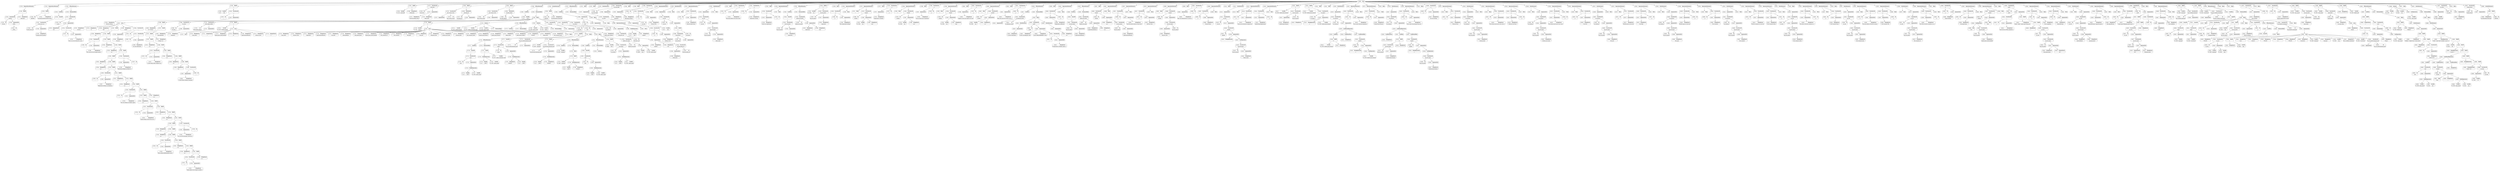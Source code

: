 digraph ast {
node [shape=none];
227535 [label=<<TABLE border='1' cellspacing='0' cellpadding='10' style='rounded' ><TR><TD border='0'>227535</TD><TD border='0'><B>FunctionCall</B></TD></TR><HR/><TR><TD border='0' cellpadding='5' colspan='2'>dirname</TD></TR></TABLE>>];
227535 -> 227532 [weight=2];
227535 -> 227534 [weight=2];
227534 [label=<<TABLE border='1' cellspacing='0' cellpadding='10' style='rounded' ><TR><TD border='0'>227534</TD><TD border='0'><B>ArgumentList</B></TD></TR><HR/><TR><TD border='0' cellpadding='5' colspan='2'>__FILE__</TD></TR></TABLE>>];
227534 -> 227533 [weight=2];
227533 [label=<<TABLE border='1' cellspacing='0' cellpadding='10' style='rounded' ><TR><TD border='0'>227533</TD><TD border='0'><B>Id</B></TD></TR><HR/><TR><TD border='0' cellpadding='5' colspan='2'>__FILE__</TD></TR></TABLE>>];
227532 [label=<<TABLE border='1' cellspacing='0' cellpadding='10' style='rounded' ><TR><TD border='0'>227532</TD><TD border='0'><B>Id</B></TD></TR><HR/><TR><TD border='0' cellpadding='5' colspan='2'>dirname</TD></TR></TABLE>>];
227539 [label=<<TABLE border='1' cellspacing='0' cellpadding='10' style='rounded' ><TR><TD border='0'>227539</TD><TD border='0'><B>Id</B></TD></TR><HR/><TR><TD border='0' cellpadding='5' colspan='2'>ABSPATH</TD></TR></TABLE>>];
227538 [label=<<TABLE border='1' cellspacing='0' cellpadding='10' style='rounded' ><TR><TD border='0'>227538</TD><TD border='0'><B>RequireOnceStatement</B></TD></TR></TABLE>>];
227538 -> 227536 [weight=2];
227537 [label=<<TABLE border='1' cellspacing='0' cellpadding='10' style='rounded' ><TR><TD border='0'>227537</TD><TD border='0'><B>StringLiteral</B></TD></TR><HR/><TR><TD border='0' cellpadding='5' colspan='2'>admin.php</TD></TR></TABLE>>];
227536 [label=<<TABLE border='1' cellspacing='0' cellpadding='10' style='rounded' ><TR><TD border='0'>227536</TD><TD border='0'><B>BinOP</B></TD></TR><HR/><TR><TD border='0' cellpadding='5' colspan='2'>.</TD></TR></TABLE>>];
227536 -> 227535 [weight=2];
227536 -> 227537 [weight=2];
227542 [label=<<TABLE border='1' cellspacing='0' cellpadding='10' style='rounded' ><TR><TD border='0'>227542</TD><TD border='0'><B>RequireOnceStatement</B></TD></TR></TABLE>>];
227542 -> 227540 [weight=2];
227541 [label=<<TABLE border='1' cellspacing='0' cellpadding='10' style='rounded' ><TR><TD border='0'>227541</TD><TD border='0'><B>StringLiteral</B></TD></TR><HR/><TR><TD border='0' cellpadding='5' colspan='2'>wp-adminincludestranslation-install...</TD></TR></TABLE>>];
227540 [label=<<TABLE border='1' cellspacing='0' cellpadding='10' style='rounded' ><TR><TD border='0'>227540</TD><TD border='0'><B>BinOP</B></TD></TR><HR/><TR><TD border='0' cellpadding='5' colspan='2'>.</TD></TR></TABLE>>];
227540 -> 227539 [weight=2];
227540 -> 227541 [weight=2];
227547 [label=<<TABLE border='1' cellspacing='0' cellpadding='10' style='rounded' ><TR><TD border='0'>227547</TD><TD border='0'><B>FunctionCall</B></TD></TR><HR/><TR><TD border='0' cellpadding='5' colspan='2'>current_user_can</TD></TR></TABLE>>];
227547 -> 227544 [weight=2];
227547 -> 227546 [weight=2];
227546 [label=<<TABLE border='1' cellspacing='0' cellpadding='10' style='rounded' ><TR><TD border='0'>227546</TD><TD border='0'><B>ArgumentList</B></TD></TR></TABLE>>];
227546 -> 227545 [weight=2];
227545 [label=<<TABLE border='1' cellspacing='0' cellpadding='10' style='rounded' ><TR><TD border='0'>227545</TD><TD border='0'><B>StringLiteral</B></TD></TR><HR/><TR><TD border='0' cellpadding='5' colspan='2'>manage_network_options</TD></TR></TABLE>>];
227544 [label=<<TABLE border='1' cellspacing='0' cellpadding='10' style='rounded' ><TR><TD border='0'>227544</TD><TD border='0'><B>Id</B></TD></TR><HR/><TR><TD border='0' cellpadding='5' colspan='2'>current_user_can</TD></TR></TABLE>>];
227551 [label=<<TABLE border='1' cellspacing='0' cellpadding='10' style='rounded' ><TR><TD border='0'>227551</TD><TD border='0'><B>Id</B></TD></TR><HR/><TR><TD border='0' cellpadding='5' colspan='2'>__</TD></TR></TABLE>>];
227550 [label=<<TABLE border='1' cellspacing='0' cellpadding='10' style='rounded' ><TR><TD border='0'>227550</TD><TD border='0'><B>Id</B></TD></TR><HR/><TR><TD border='0' cellpadding='5' colspan='2'>wp_die</TD></TR></TABLE>>];
227549 [label=<<TABLE border='1' cellspacing='0' cellpadding='10' style='rounded' ><TR><TD border='0'>227549</TD><TD border='0'><B>Condition</B></TD></TR></TABLE>>];
227549 -> 227548 [weight=2];
227548 [label=<<TABLE border='1' cellspacing='0' cellpadding='10' style='rounded' ><TR><TD border='0'>227548</TD><TD border='0'><B>UnaryOP</B></TD></TR><HR/><TR><TD border='0' cellpadding='5' colspan='2'>!</TD></TR></TABLE>>];
227548 -> 227547 [weight=2];
227555 [label=<<TABLE border='1' cellspacing='0' cellpadding='10' style='rounded' ><TR><TD border='0'>227555</TD><TD border='0'><B>IntegerLiteral</B></TD></TR><HR/><TR><TD border='0' cellpadding='5' colspan='2'>403</TD></TR></TABLE>>];
227554 [label=<<TABLE border='1' cellspacing='0' cellpadding='10' style='rounded' ><TR><TD border='0'>227554</TD><TD border='0'><B>FunctionCall</B></TD></TR><HR/><TR><TD border='0' cellpadding='5' colspan='2'>__</TD></TR></TABLE>>];
227554 -> 227551 [weight=2];
227554 -> 227553 [weight=2];
227553 [label=<<TABLE border='1' cellspacing='0' cellpadding='10' style='rounded' ><TR><TD border='0'>227553</TD><TD border='0'><B>ArgumentList</B></TD></TR></TABLE>>];
227553 -> 227552 [weight=2];
227552 [label=<<TABLE border='1' cellspacing='0' cellpadding='10' style='rounded' ><TR><TD border='0'>227552</TD><TD border='0'><B>StringLiteral</B></TD></TR><HR/><TR><TD border='0' cellpadding='5' colspan='2'>Sorry, you are not allowed to access ...</TD></TR></TABLE>>];
227559 [label=<<TABLE border='1' cellspacing='0' cellpadding='10' style='rounded' ><TR><TD border='0'>227559</TD><TD border='0'><B>StatementBody</B></TD></TR></TABLE>>];
227559 -> 227557 [weight=2];
227558 [label=<<TABLE border='1' cellspacing='0' cellpadding='10' style='rounded' ><TR><TD border='0'>227558</TD><TD border='0'><B>IfThenStatement</B></TD></TR></TABLE>>];
227558 -> 227549 [weight=2];
227558 -> 227559 [weight=2];
227557 [label=<<TABLE border='1' cellspacing='0' cellpadding='10' style='rounded' ><TR><TD border='0'>227557</TD><TD border='0'><B>FunctionCall</B></TD></TR><HR/><TR><TD border='0' cellpadding='5' colspan='2'>wp_die</TD></TR></TABLE>>];
227557 -> 227550 [weight=2];
227557 -> 227556 [weight=2];
227556 [label=<<TABLE border='1' cellspacing='0' cellpadding='10' style='rounded' ><TR><TD border='0'>227556</TD><TD border='0'><B>ArgumentList</B></TD></TR></TABLE>>];
227556 -> 227554 [weight=2];
227556 -> 227555 [weight=2];
227563 [label=<<TABLE border='1' cellspacing='0' cellpadding='10' style='rounded' ><TR><TD border='0'>227563</TD><TD border='0'><B>StringLiteral</B></TD></TR><HR/><TR><TD border='0' cellpadding='5' colspan='2'>Network Settings</TD></TR></TABLE>>];
227562 [label=<<TABLE border='1' cellspacing='0' cellpadding='10' style='rounded' ><TR><TD border='0'>227562</TD><TD border='0'><B>Id</B></TD></TR><HR/><TR><TD border='0' cellpadding='5' colspan='2'>__</TD></TR></TABLE>>];
227561 [label=<<TABLE border='1' cellspacing='0' cellpadding='10' style='rounded' ><TR><TD border='0'>227561</TD><TD border='0'><B>BinOP</B></TD></TR><HR/><TR><TD border='0' cellpadding='5' colspan='2'>=</TD></TR></TABLE>>];
227561 -> 227560 [weight=2];
227561 -> 227565 [weight=2];
227560 [label=<<TABLE border='1' cellspacing='0' cellpadding='10' style='rounded' ><TR><TD border='0'>227560</TD><TD border='0'><B>Variable</B></TD></TR><HR/><TR><TD border='0' cellpadding='5'>(0, 8)</TD><TD border='0' cellpadding='5'>title</TD></TR></TABLE>>];
227567 [label=<<TABLE border='1' cellspacing='0' cellpadding='10' style='rounded' ><TR><TD border='0'>227567</TD><TD border='0'><B>BinOP</B></TD></TR><HR/><TR><TD border='0' cellpadding='5' colspan='2'>=</TD></TR></TABLE>>];
227567 -> 227566 [weight=2];
227567 -> 227568 [weight=2];
227566 [label=<<TABLE border='1' cellspacing='0' cellpadding='10' style='rounded' ><TR><TD border='0'>227566</TD><TD border='0'><B>Variable</B></TD></TR><HR/><TR><TD border='0' cellpadding='5'>(0, 134)</TD><TD border='0' cellpadding='5'>parent_file</TD></TR></TABLE>>];
227565 [label=<<TABLE border='1' cellspacing='0' cellpadding='10' style='rounded' ><TR><TD border='0'>227565</TD><TD border='0'><B>FunctionCall</B></TD></TR><HR/><TR><TD border='0' cellpadding='5' colspan='2'>__</TD></TR></TABLE>>];
227565 -> 227562 [weight=2];
227565 -> 227564 [weight=2];
227564 [label=<<TABLE border='1' cellspacing='0' cellpadding='10' style='rounded' ><TR><TD border='0'>227564</TD><TD border='0'><B>ArgumentList</B></TD></TR></TABLE>>];
227564 -> 227563 [weight=2];
227571 [label=<<TABLE border='1' cellspacing='0' cellpadding='10' style='rounded' ><TR><TD border='0'>227571</TD><TD border='0'><B>StringLiteral</B></TD></TR><HR/><TR><TD border='0' cellpadding='5' colspan='2'>network_settings_add_js</TD></TR></TABLE>>];
227570 [label=<<TABLE border='1' cellspacing='0' cellpadding='10' style='rounded' ><TR><TD border='0'>227570</TD><TD border='0'><B>StringLiteral</B></TD></TR><HR/><TR><TD border='0' cellpadding='5' colspan='2'>admin_head</TD></TR></TABLE>>];
227569 [label=<<TABLE border='1' cellspacing='0' cellpadding='10' style='rounded' ><TR><TD border='0'>227569</TD><TD border='0'><B>Id</B></TD></TR><HR/><TR><TD border='0' cellpadding='5' colspan='2'>add_action</TD></TR></TABLE>>];
227568 [label=<<TABLE border='1' cellspacing='0' cellpadding='10' style='rounded' ><TR><TD border='0'>227568</TD><TD border='0'><B>StringLiteral</B></TD></TR><HR/><TR><TD border='0' cellpadding='5' colspan='2'>settings.php</TD></TR></TABLE>>];
227575 [label=<<TABLE border='1' cellspacing='0' cellpadding='10' style='rounded' ><TR><TD border='0'>227575</TD><TD border='0'><B>ArgumentList</B></TD></TR></TABLE>>];
227574 [label=<<TABLE border='1' cellspacing='0' cellpadding='10' style='rounded' ><TR><TD border='0'>227574</TD><TD border='0'><B>Id</B></TD></TR><HR/><TR><TD border='0' cellpadding='5' colspan='2'>get_current_screen</TD></TR></TABLE>>];
227573 [label=<<TABLE border='1' cellspacing='0' cellpadding='10' style='rounded' ><TR><TD border='0'>227573</TD><TD border='0'><B>FunctionCall</B></TD></TR><HR/><TR><TD border='0' cellpadding='5' colspan='2'>add_action</TD></TR></TABLE>>];
227573 -> 227569 [weight=2];
227573 -> 227572 [weight=2];
227572 [label=<<TABLE border='1' cellspacing='0' cellpadding='10' style='rounded' ><TR><TD border='0'>227572</TD><TD border='0'><B>ArgumentList</B></TD></TR></TABLE>>];
227572 -> 227570 [weight=2];
227572 -> 227571 [weight=2];
227579 [label=<<TABLE border='1' cellspacing='0' cellpadding='10' style='rounded' ><TR><TD border='0'>227579</TD><TD border='0'><B>StringLiteral</B></TD></TR><HR/><TR><TD border='0' cellpadding='5' colspan='2'>overview</TD></TR></TABLE>>];
227578 [label=<<TABLE border='1' cellspacing='0' cellpadding='10' style='rounded' ><TR><TD border='0'>227578</TD><TD border='0'><B>StringLiteral</B></TD></TR><HR/><TR><TD border='0' cellpadding='5' colspan='2'>id</TD></TR></TABLE>>];
227577 [label=<<TABLE border='1' cellspacing='0' cellpadding='10' style='rounded' ><TR><TD border='0'>227577</TD><TD border='0'><B>Id</B></TD></TR><HR/><TR><TD border='0' cellpadding='5' colspan='2'>add_help_tab</TD></TR></TABLE>>];
227576 [label=<<TABLE border='1' cellspacing='0' cellpadding='10' style='rounded' ><TR><TD border='0'>227576</TD><TD border='0'><B>FunctionCall</B></TD></TR><HR/><TR><TD border='0' cellpadding='5' colspan='2'>get_current_screen</TD></TR></TABLE>>];
227576 -> 227574 [weight=2];
227576 -> 227575 [weight=2];
227583 [label=<<TABLE border='1' cellspacing='0' cellpadding='10' style='rounded' ><TR><TD border='0'>227583</TD><TD border='0'><B>ArgumentList</B></TD></TR></TABLE>>];
227583 -> 227582 [weight=2];
227582 [label=<<TABLE border='1' cellspacing='0' cellpadding='10' style='rounded' ><TR><TD border='0'>227582</TD><TD border='0'><B>StringLiteral</B></TD></TR><HR/><TR><TD border='0' cellpadding='5' colspan='2'>Overview</TD></TR></TABLE>>];
227581 [label=<<TABLE border='1' cellspacing='0' cellpadding='10' style='rounded' ><TR><TD border='0'>227581</TD><TD border='0'><B>Id</B></TD></TR><HR/><TR><TD border='0' cellpadding='5' colspan='2'>__</TD></TR></TABLE>>];
227580 [label=<<TABLE border='1' cellspacing='0' cellpadding='10' style='rounded' ><TR><TD border='0'>227580</TD><TD border='0'><B>StringLiteral</B></TD></TR><HR/><TR><TD border='0' cellpadding='5' colspan='2'>title</TD></TR></TABLE>>];
227587 [label=<<TABLE border='1' cellspacing='0' cellpadding='10' style='rounded' ><TR><TD border='0'>227587</TD><TD border='0'><B>BinOP</B></TD></TR><HR/><TR><TD border='0' cellpadding='5' colspan='2'>.</TD></TR></TABLE>>];
227587 -> 227586 [weight=2];
227587 -> 227592 [weight=2];
227586 [label=<<TABLE border='1' cellspacing='0' cellpadding='10' style='rounded' ><TR><TD border='0'>227586</TD><TD border='0'><B>StringLiteral</B></TD></TR><HR/><TR><TD border='0' cellpadding='5' colspan='2'>&lt;p&gt;</TD></TR></TABLE>>];
227585 [label=<<TABLE border='1' cellspacing='0' cellpadding='10' style='rounded' ><TR><TD border='0'>227585</TD><TD border='0'><B>StringLiteral</B></TD></TR><HR/><TR><TD border='0' cellpadding='5' colspan='2'>content</TD></TR></TABLE>>];
227584 [label=<<TABLE border='1' cellspacing='0' cellpadding='10' style='rounded' ><TR><TD border='0'>227584</TD><TD border='0'><B>FunctionCall</B></TD></TR><HR/><TR><TD border='0' cellpadding='5' colspan='2'>__</TD></TR></TABLE>>];
227584 -> 227581 [weight=2];
227584 -> 227583 [weight=2];
227591 [label=<<TABLE border='1' cellspacing='0' cellpadding='10' style='rounded' ><TR><TD border='0'>227591</TD><TD border='0'><B>FunctionCall</B></TD></TR><HR/><TR><TD border='0' cellpadding='5' colspan='2'>__</TD></TR></TABLE>>];
227591 -> 227588 [weight=2];
227591 -> 227590 [weight=2];
227590 [label=<<TABLE border='1' cellspacing='0' cellpadding='10' style='rounded' ><TR><TD border='0'>227590</TD><TD border='0'><B>ArgumentList</B></TD></TR></TABLE>>];
227590 -> 227589 [weight=2];
227589 [label=<<TABLE border='1' cellspacing='0' cellpadding='10' style='rounded' ><TR><TD border='0'>227589</TD><TD border='0'><B>StringLiteral</B></TD></TR><HR/><TR><TD border='0' cellpadding='5' colspan='2'>This screen sets and changes options ...</TD></TR></TABLE>>];
227588 [label=<<TABLE border='1' cellspacing='0' cellpadding='10' style='rounded' ><TR><TD border='0'>227588</TD><TD border='0'><B>Id</B></TD></TR><HR/><TR><TD border='0' cellpadding='5' colspan='2'>__</TD></TR></TABLE>>];
227595 [label=<<TABLE border='1' cellspacing='0' cellpadding='10' style='rounded' ><TR><TD border='0'>227595</TD><TD border='0'><B>StringLiteral</B></TD></TR><HR/><TR><TD border='0' cellpadding='5' colspan='2'>&lt;p&gt;</TD></TR></TABLE>>];
227594 [label=<<TABLE border='1' cellspacing='0' cellpadding='10' style='rounded' ><TR><TD border='0'>227594</TD><TD border='0'><B>BinOP</B></TD></TR><HR/><TR><TD border='0' cellpadding='5' colspan='2'>.</TD></TR></TABLE>>];
227594 -> 227593 [weight=2];
227594 -> 227596 [weight=2];
227593 [label=<<TABLE border='1' cellspacing='0' cellpadding='10' style='rounded' ><TR><TD border='0'>227593</TD><TD border='0'><B>StringLiteral</B></TD></TR><HR/><TR><TD border='0' cellpadding='5' colspan='2'>&lt;p&gt;</TD></TR></TABLE>>];
227592 [label=<<TABLE border='1' cellspacing='0' cellpadding='10' style='rounded' ><TR><TD border='0'>227592</TD><TD border='0'><B>BinOP</B></TD></TR><HR/><TR><TD border='0' cellpadding='5' colspan='2'>.</TD></TR></TABLE>>];
227592 -> 227591 [weight=2];
227592 -> 227594 [weight=2];
227599 [label=<<TABLE border='1' cellspacing='0' cellpadding='10' style='rounded' ><TR><TD border='0'>227599</TD><TD border='0'><B>ArgumentList</B></TD></TR></TABLE>>];
227599 -> 227598 [weight=2];
227598 [label=<<TABLE border='1' cellspacing='0' cellpadding='10' style='rounded' ><TR><TD border='0'>227598</TD><TD border='0'><B>StringLiteral</B></TD></TR><HR/><TR><TD border='0' cellpadding='5' colspan='2'>Operational settings has fields for t...</TD></TR></TABLE>>];
227597 [label=<<TABLE border='1' cellspacing='0' cellpadding='10' style='rounded' ><TR><TD border='0'>227597</TD><TD border='0'><B>Id</B></TD></TR><HR/><TR><TD border='0' cellpadding='5' colspan='2'>__</TD></TR></TABLE>>];
227596 [label=<<TABLE border='1' cellspacing='0' cellpadding='10' style='rounded' ><TR><TD border='0'>227596</TD><TD border='0'><B>BinOP</B></TD></TR><HR/><TR><TD border='0' cellpadding='5' colspan='2'>.</TD></TR></TABLE>>];
227596 -> 227595 [weight=2];
227596 -> 227601 [weight=2];
227603 [label=<<TABLE border='1' cellspacing='0' cellpadding='10' style='rounded' ><TR><TD border='0'>227603</TD><TD border='0'><B>BinOP</B></TD></TR><HR/><TR><TD border='0' cellpadding='5' colspan='2'>.</TD></TR></TABLE>>];
227603 -> 227602 [weight=2];
227603 -> 227605 [weight=2];
227602 [label=<<TABLE border='1' cellspacing='0' cellpadding='10' style='rounded' ><TR><TD border='0'>227602</TD><TD border='0'><B>StringLiteral</B></TD></TR><HR/><TR><TD border='0' cellpadding='5' colspan='2'>&lt;p&gt;</TD></TR></TABLE>>];
227601 [label=<<TABLE border='1' cellspacing='0' cellpadding='10' style='rounded' ><TR><TD border='0'>227601</TD><TD border='0'><B>BinOP</B></TD></TR><HR/><TR><TD border='0' cellpadding='5' colspan='2'>.</TD></TR></TABLE>>];
227601 -> 227600 [weight=2];
227601 -> 227603 [weight=2];
227600 [label=<<TABLE border='1' cellspacing='0' cellpadding='10' style='rounded' ><TR><TD border='0'>227600</TD><TD border='0'><B>FunctionCall</B></TD></TR><HR/><TR><TD border='0' cellpadding='5' colspan='2'>__</TD></TR></TABLE>>];
227600 -> 227597 [weight=2];
227600 -> 227599 [weight=2];
227607 [label=<<TABLE border='1' cellspacing='0' cellpadding='10' style='rounded' ><TR><TD border='0'>227607</TD><TD border='0'><B>StringLiteral</B></TD></TR><HR/><TR><TD border='0' cellpadding='5' colspan='2'>Registration settings can disableena...</TD></TR></TABLE>>];
227606 [label=<<TABLE border='1' cellspacing='0' cellpadding='10' style='rounded' ><TR><TD border='0'>227606</TD><TD border='0'><B>Id</B></TD></TR><HR/><TR><TD border='0' cellpadding='5' colspan='2'>__</TD></TR></TABLE>>];
227605 [label=<<TABLE border='1' cellspacing='0' cellpadding='10' style='rounded' ><TR><TD border='0'>227605</TD><TD border='0'><B>BinOP</B></TD></TR><HR/><TR><TD border='0' cellpadding='5' colspan='2'>.</TD></TR></TABLE>>];
227605 -> 227604 [weight=2];
227605 -> 227610 [weight=2];
227604 [label=<<TABLE border='1' cellspacing='0' cellpadding='10' style='rounded' ><TR><TD border='0'>227604</TD><TD border='0'><B>StringLiteral</B></TD></TR><HR/><TR><TD border='0' cellpadding='5' colspan='2'>&lt;p&gt;</TD></TR></TABLE>>];
227611 [label=<<TABLE border='1' cellspacing='0' cellpadding='10' style='rounded' ><TR><TD border='0'>227611</TD><TD border='0'><B>StringLiteral</B></TD></TR><HR/><TR><TD border='0' cellpadding='5' colspan='2'>&lt;p&gt;</TD></TR></TABLE>>];
227610 [label=<<TABLE border='1' cellspacing='0' cellpadding='10' style='rounded' ><TR><TD border='0'>227610</TD><TD border='0'><B>BinOP</B></TD></TR><HR/><TR><TD border='0' cellpadding='5' colspan='2'>.</TD></TR></TABLE>>];
227610 -> 227609 [weight=2];
227610 -> 227612 [weight=2];
227609 [label=<<TABLE border='1' cellspacing='0' cellpadding='10' style='rounded' ><TR><TD border='0'>227609</TD><TD border='0'><B>FunctionCall</B></TD></TR><HR/><TR><TD border='0' cellpadding='5' colspan='2'>__</TD></TR></TABLE>>];
227609 -> 227606 [weight=2];
227609 -> 227608 [weight=2];
227608 [label=<<TABLE border='1' cellspacing='0' cellpadding='10' style='rounded' ><TR><TD border='0'>227608</TD><TD border='0'><B>ArgumentList</B></TD></TR></TABLE>>];
227608 -> 227607 [weight=2];
227615 [label=<<TABLE border='1' cellspacing='0' cellpadding='10' style='rounded' ><TR><TD border='0'>227615</TD><TD border='0'><B>Id</B></TD></TR><HR/><TR><TD border='0' cellpadding='5' colspan='2'>__</TD></TR></TABLE>>];
227614 [label=<<TABLE border='1' cellspacing='0' cellpadding='10' style='rounded' ><TR><TD border='0'>227614</TD><TD border='0'><B>BinOP</B></TD></TR><HR/><TR><TD border='0' cellpadding='5' colspan='2'>.</TD></TR></TABLE>>];
227614 -> 227613 [weight=2];
227614 -> 227619 [weight=2];
227613 [label=<<TABLE border='1' cellspacing='0' cellpadding='10' style='rounded' ><TR><TD border='0'>227613</TD><TD border='0'><B>StringLiteral</B></TD></TR><HR/><TR><TD border='0' cellpadding='5' colspan='2'>&lt;p&gt;</TD></TR></TABLE>>];
227612 [label=<<TABLE border='1' cellspacing='0' cellpadding='10' style='rounded' ><TR><TD border='0'>227612</TD><TD border='0'><B>BinOP</B></TD></TR><HR/><TR><TD border='0' cellpadding='5' colspan='2'>.</TD></TR></TABLE>>];
227612 -> 227611 [weight=2];
227612 -> 227614 [weight=2];
227619 [label=<<TABLE border='1' cellspacing='0' cellpadding='10' style='rounded' ><TR><TD border='0'>227619</TD><TD border='0'><B>BinOP</B></TD></TR><HR/><TR><TD border='0' cellpadding='5' colspan='2'>.</TD></TR></TABLE>>];
227619 -> 227618 [weight=2];
227619 -> 227621 [weight=2];
227618 [label=<<TABLE border='1' cellspacing='0' cellpadding='10' style='rounded' ><TR><TD border='0'>227618</TD><TD border='0'><B>FunctionCall</B></TD></TR><HR/><TR><TD border='0' cellpadding='5' colspan='2'>__</TD></TR></TABLE>>];
227618 -> 227615 [weight=2];
227618 -> 227617 [weight=2];
227617 [label=<<TABLE border='1' cellspacing='0' cellpadding='10' style='rounded' ><TR><TD border='0'>227617</TD><TD border='0'><B>ArgumentList</B></TD></TR></TABLE>>];
227617 -> 227616 [weight=2];
227616 [label=<<TABLE border='1' cellspacing='0' cellpadding='10' style='rounded' ><TR><TD border='0'>227616</TD><TD border='0'><B>StringLiteral</B></TD></TR><HR/><TR><TD border='0' cellpadding='5' colspan='2'>New site settings are defaults applie...</TD></TR></TABLE>>];
227623 [label=<<TABLE border='1' cellspacing='0' cellpadding='10' style='rounded' ><TR><TD border='0'>227623</TD><TD border='0'><B>BinOP</B></TD></TR><HR/><TR><TD border='0' cellpadding='5' colspan='2'>.</TD></TR></TABLE>>];
227623 -> 227622 [weight=2];
227623 -> 227628 [weight=2];
227622 [label=<<TABLE border='1' cellspacing='0' cellpadding='10' style='rounded' ><TR><TD border='0'>227622</TD><TD border='0'><B>StringLiteral</B></TD></TR><HR/><TR><TD border='0' cellpadding='5' colspan='2'>&lt;p&gt;</TD></TR></TABLE>>];
227621 [label=<<TABLE border='1' cellspacing='0' cellpadding='10' style='rounded' ><TR><TD border='0'>227621</TD><TD border='0'><B>BinOP</B></TD></TR><HR/><TR><TD border='0' cellpadding='5' colspan='2'>.</TD></TR></TABLE>>];
227621 -> 227620 [weight=2];
227621 -> 227623 [weight=2];
227620 [label=<<TABLE border='1' cellspacing='0' cellpadding='10' style='rounded' ><TR><TD border='0'>227620</TD><TD border='0'><B>StringLiteral</B></TD></TR><HR/><TR><TD border='0' cellpadding='5' colspan='2'>&lt;p&gt;</TD></TR></TABLE>>];
227627 [label=<<TABLE border='1' cellspacing='0' cellpadding='10' style='rounded' ><TR><TD border='0'>227627</TD><TD border='0'><B>FunctionCall</B></TD></TR><HR/><TR><TD border='0' cellpadding='5' colspan='2'>__</TD></TR></TABLE>>];
227627 -> 227624 [weight=2];
227627 -> 227626 [weight=2];
227626 [label=<<TABLE border='1' cellspacing='0' cellpadding='10' style='rounded' ><TR><TD border='0'>227626</TD><TD border='0'><B>ArgumentList</B></TD></TR></TABLE>>];
227626 -> 227625 [weight=2];
227625 [label=<<TABLE border='1' cellspacing='0' cellpadding='10' style='rounded' ><TR><TD border='0'>227625</TD><TD border='0'><B>StringLiteral</B></TD></TR><HR/><TR><TD border='0' cellpadding='5' colspan='2'>Upload settings control the size of t...</TD></TR></TABLE>>];
227624 [label=<<TABLE border='1' cellspacing='0' cellpadding='10' style='rounded' ><TR><TD border='0'>227624</TD><TD border='0'><B>Id</B></TD></TR><HR/><TR><TD border='0' cellpadding='5' colspan='2'>__</TD></TR></TABLE>>];
227631 [label=<<TABLE border='1' cellspacing='0' cellpadding='10' style='rounded' ><TR><TD border='0'>227631</TD><TD border='0'><B>StringLiteral</B></TD></TR><HR/><TR><TD border='0' cellpadding='5' colspan='2'>&lt;p&gt;</TD></TR></TABLE>>];
227630 [label=<<TABLE border='1' cellspacing='0' cellpadding='10' style='rounded' ><TR><TD border='0'>227630</TD><TD border='0'><B>BinOP</B></TD></TR><HR/><TR><TD border='0' cellpadding='5' colspan='2'>.</TD></TR></TABLE>>];
227630 -> 227629 [weight=2];
227630 -> 227632 [weight=2];
227629 [label=<<TABLE border='1' cellspacing='0' cellpadding='10' style='rounded' ><TR><TD border='0'>227629</TD><TD border='0'><B>StringLiteral</B></TD></TR><HR/><TR><TD border='0' cellpadding='5' colspan='2'>&lt;p&gt;</TD></TR></TABLE>>];
227628 [label=<<TABLE border='1' cellspacing='0' cellpadding='10' style='rounded' ><TR><TD border='0'>227628</TD><TD border='0'><B>BinOP</B></TD></TR><HR/><TR><TD border='0' cellpadding='5' colspan='2'>.</TD></TR></TABLE>>];
227628 -> 227627 [weight=2];
227628 -> 227630 [weight=2];
227635 [label=<<TABLE border='1' cellspacing='0' cellpadding='10' style='rounded' ><TR><TD border='0'>227635</TD><TD border='0'><B>ArgumentList</B></TD></TR></TABLE>>];
227635 -> 227634 [weight=2];
227634 [label=<<TABLE border='1' cellspacing='0' cellpadding='10' style='rounded' ><TR><TD border='0'>227634</TD><TD border='0'><B>StringLiteral</B></TD></TR><HR/><TR><TD border='0' cellpadding='5' colspan='2'>You can set the language, and the tra...</TD></TR></TABLE>>];
227633 [label=<<TABLE border='1' cellspacing='0' cellpadding='10' style='rounded' ><TR><TD border='0'>227633</TD><TD border='0'><B>Id</B></TD></TR><HR/><TR><TD border='0' cellpadding='5' colspan='2'>__</TD></TR></TABLE>>];
227632 [label=<<TABLE border='1' cellspacing='0' cellpadding='10' style='rounded' ><TR><TD border='0'>227632</TD><TD border='0'><B>BinOP</B></TD></TR><HR/><TR><TD border='0' cellpadding='5' colspan='2'>.</TD></TR></TABLE>>];
227632 -> 227631 [weight=2];
227632 -> 227637 [weight=2];
227639 [label=<<TABLE border='1' cellspacing='0' cellpadding='10' style='rounded' ><TR><TD border='0'>227639</TD><TD border='0'><B>BinOP</B></TD></TR><HR/><TR><TD border='0' cellpadding='5' colspan='2'>.</TD></TR></TABLE>>];
227639 -> 227638 [weight=2];
227639 -> 227641 [weight=2];
227638 [label=<<TABLE border='1' cellspacing='0' cellpadding='10' style='rounded' ><TR><TD border='0'>227638</TD><TD border='0'><B>StringLiteral</B></TD></TR><HR/><TR><TD border='0' cellpadding='5' colspan='2'>&lt;p&gt;</TD></TR></TABLE>>];
227637 [label=<<TABLE border='1' cellspacing='0' cellpadding='10' style='rounded' ><TR><TD border='0'>227637</TD><TD border='0'><B>BinOP</B></TD></TR><HR/><TR><TD border='0' cellpadding='5' colspan='2'>.</TD></TR></TABLE>>];
227637 -> 227636 [weight=2];
227637 -> 227639 [weight=2];
227636 [label=<<TABLE border='1' cellspacing='0' cellpadding='10' style='rounded' ><TR><TD border='0'>227636</TD><TD border='0'><B>FunctionCall</B></TD></TR><HR/><TR><TD border='0' cellpadding='5' colspan='2'>__</TD></TR></TABLE>>];
227636 -> 227633 [weight=2];
227636 -> 227635 [weight=2];
227643 [label=<<TABLE border='1' cellspacing='0' cellpadding='10' style='rounded' ><TR><TD border='0'>227643</TD><TD border='0'><B>StringLiteral</B></TD></TR><HR/><TR><TD border='0' cellpadding='5' colspan='2'>Menu setting enablesdisables the plu...</TD></TR></TABLE>>];
227642 [label=<<TABLE border='1' cellspacing='0' cellpadding='10' style='rounded' ><TR><TD border='0'>227642</TD><TD border='0'><B>Id</B></TD></TR><HR/><TR><TD border='0' cellpadding='5' colspan='2'>__</TD></TR></TABLE>>];
227641 [label=<<TABLE border='1' cellspacing='0' cellpadding='10' style='rounded' ><TR><TD border='0'>227641</TD><TD border='0'><B>BinOP</B></TD></TR><HR/><TR><TD border='0' cellpadding='5' colspan='2'>.</TD></TR></TABLE>>];
227641 -> 227640 [weight=2];
227641 -> 227646 [weight=2];
227640 [label=<<TABLE border='1' cellspacing='0' cellpadding='10' style='rounded' ><TR><TD border='0'>227640</TD><TD border='0'><B>StringLiteral</B></TD></TR><HR/><TR><TD border='0' cellpadding='5' colspan='2'>&lt;p&gt;</TD></TR></TABLE>>];
227647 [label=<<TABLE border='1' cellspacing='0' cellpadding='10' style='rounded' ><TR><TD border='0'>227647</TD><TD border='0'><B>StringLiteral</B></TD></TR><HR/><TR><TD border='0' cellpadding='5' colspan='2'>&lt;p&gt;</TD></TR></TABLE>>];
227646 [label=<<TABLE border='1' cellspacing='0' cellpadding='10' style='rounded' ><TR><TD border='0'>227646</TD><TD border='0'><B>BinOP</B></TD></TR><HR/><TR><TD border='0' cellpadding='5' colspan='2'>.</TD></TR></TABLE>>];
227646 -> 227645 [weight=2];
227646 -> 227648 [weight=2];
227645 [label=<<TABLE border='1' cellspacing='0' cellpadding='10' style='rounded' ><TR><TD border='0'>227645</TD><TD border='0'><B>FunctionCall</B></TD></TR><HR/><TR><TD border='0' cellpadding='5' colspan='2'>__</TD></TR></TABLE>>];
227645 -> 227642 [weight=2];
227645 -> 227644 [weight=2];
227644 [label=<<TABLE border='1' cellspacing='0' cellpadding='10' style='rounded' ><TR><TD border='0'>227644</TD><TD border='0'><B>ArgumentList</B></TD></TR></TABLE>>];
227644 -> 227643 [weight=2];
227651 [label=<<TABLE border='1' cellspacing='0' cellpadding='10' style='rounded' ><TR><TD border='0'>227651</TD><TD border='0'><B>Id</B></TD></TR><HR/><TR><TD border='0' cellpadding='5' colspan='2'>__</TD></TR></TABLE>>];
227650 [label=<<TABLE border='1' cellspacing='0' cellpadding='10' style='rounded' ><TR><TD border='0'>227650</TD><TD border='0'><B>BinOP</B></TD></TR><HR/><TR><TD border='0' cellpadding='5' colspan='2'>.</TD></TR></TABLE>>];
227650 -> 227649 [weight=2];
227650 -> 227655 [weight=2];
227649 [label=<<TABLE border='1' cellspacing='0' cellpadding='10' style='rounded' ><TR><TD border='0'>227649</TD><TD border='0'><B>StringLiteral</B></TD></TR><HR/><TR><TD border='0' cellpadding='5' colspan='2'>&lt;p&gt;</TD></TR></TABLE>>];
227648 [label=<<TABLE border='1' cellspacing='0' cellpadding='10' style='rounded' ><TR><TD border='0'>227648</TD><TD border='0'><B>BinOP</B></TD></TR><HR/><TR><TD border='0' cellpadding='5' colspan='2'>.</TD></TR></TABLE>>];
227648 -> 227647 [weight=2];
227648 -> 227650 [weight=2];
227655 [label=<<TABLE border='1' cellspacing='0' cellpadding='10' style='rounded' ><TR><TD border='0'>227655</TD><TD border='0'><B>BinOP</B></TD></TR><HR/><TR><TD border='0' cellpadding='5' colspan='2'>.</TD></TR></TABLE>>];
227655 -> 227654 [weight=2];
227655 -> 227656 [weight=2];
227654 [label=<<TABLE border='1' cellspacing='0' cellpadding='10' style='rounded' ><TR><TD border='0'>227654</TD><TD border='0'><B>FunctionCall</B></TD></TR><HR/><TR><TD border='0' cellpadding='5' colspan='2'>__</TD></TR></TABLE>>];
227654 -> 227651 [weight=2];
227654 -> 227653 [weight=2];
227653 [label=<<TABLE border='1' cellspacing='0' cellpadding='10' style='rounded' ><TR><TD border='0'>227653</TD><TD border='0'><B>ArgumentList</B></TD></TR></TABLE>>];
227653 -> 227652 [weight=2];
227652 [label=<<TABLE border='1' cellspacing='0' cellpadding='10' style='rounded' ><TR><TD border='0'>227652</TD><TD border='0'><B>StringLiteral</B></TD></TR><HR/><TR><TD border='0' cellpadding='5' colspan='2'>Super admins can no longer be added o...</TD></TR></TABLE>>];
227659 [label=<<TABLE border='1' cellspacing='0' cellpadding='10' style='rounded' ><TR><TD border='0'>227659</TD><TD border='0'><B>MethodCall</B></TD></TR><HR/><TR><TD border='0' cellpadding='5' colspan='2'>add_help_tab</TD></TR></TABLE>>];
227659 -> 227577 [weight=2];
227659 -> 227658 [weight=2];
227658 [label=<<TABLE border='1' cellspacing='0' cellpadding='10' style='rounded' ><TR><TD border='0'>227658</TD><TD border='0'><B>ArgumentList</B></TD></TR></TABLE>>];
227658 -> 227657 [weight=2];
227657 [label=<<TABLE border='1' cellspacing='0' cellpadding='10' style='rounded' ><TR><TD border='0'>227657</TD><TD border='0'><B>Array</B></TD></TR></TABLE>>];
227657 -> 227578 [weight=2];
227657 -> 227579 [weight=2];
227657 -> 227580 [weight=2];
227657 -> 227584 [weight=2];
227657 -> 227585 [weight=2];
227657 -> 227587 [weight=2];
227656 [label=<<TABLE border='1' cellspacing='0' cellpadding='10' style='rounded' ><TR><TD border='0'>227656</TD><TD border='0'><B>StringLiteral</B></TD></TR><HR/><TR><TD border='0' cellpadding='5' colspan='2'>&lt;p&gt;</TD></TR></TABLE>>];
227663 [label=<<TABLE border='1' cellspacing='0' cellpadding='10' style='rounded' ><TR><TD border='0'>227663</TD><TD border='0'><B>FunctionCall</B></TD></TR><HR/><TR><TD border='0' cellpadding='5' colspan='2'>get_current_screen</TD></TR></TABLE>>];
227663 -> 227661 [weight=2];
227663 -> 227662 [weight=2];
227662 [label=<<TABLE border='1' cellspacing='0' cellpadding='10' style='rounded' ><TR><TD border='0'>227662</TD><TD border='0'><B>ArgumentList</B></TD></TR></TABLE>>];
227661 [label=<<TABLE border='1' cellspacing='0' cellpadding='10' style='rounded' ><TR><TD border='0'>227661</TD><TD border='0'><B>Id</B></TD></TR><HR/><TR><TD border='0' cellpadding='5' colspan='2'>get_current_screen</TD></TR></TABLE>>];
227660 [label=<<TABLE border='1' cellspacing='0' cellpadding='10' style='rounded' ><TR><TD border='0'>227660</TD><TD border='0'><B>BinOP</B></TD></TR><HR/><TR><TD border='0' cellpadding='5' colspan='2'>-&gt;</TD></TR></TABLE>>];
227660 -> 227576 [weight=2];
227660 -> 227659 [weight=2];
227667 [label=<<TABLE border='1' cellspacing='0' cellpadding='10' style='rounded' ><TR><TD border='0'>227667</TD><TD border='0'><B>Id</B></TD></TR><HR/><TR><TD border='0' cellpadding='5' colspan='2'>__</TD></TR></TABLE>>];
227666 [label=<<TABLE border='1' cellspacing='0' cellpadding='10' style='rounded' ><TR><TD border='0'>227666</TD><TD border='0'><B>BinOP</B></TD></TR><HR/><TR><TD border='0' cellpadding='5' colspan='2'>.</TD></TR></TABLE>>];
227666 -> 227665 [weight=2];
227666 -> 227671 [weight=2];
227665 [label=<<TABLE border='1' cellspacing='0' cellpadding='10' style='rounded' ><TR><TD border='0'>227665</TD><TD border='0'><B>StringLiteral</B></TD></TR><HR/><TR><TD border='0' cellpadding='5' colspan='2'>&lt;p&gt;&lt;strong&gt;</TD></TR></TABLE>>];
227664 [label=<<TABLE border='1' cellspacing='0' cellpadding='10' style='rounded' ><TR><TD border='0'>227664</TD><TD border='0'><B>Id</B></TD></TR><HR/><TR><TD border='0' cellpadding='5' colspan='2'>set_help_sidebar</TD></TR></TABLE>>];
227671 [label=<<TABLE border='1' cellspacing='0' cellpadding='10' style='rounded' ><TR><TD border='0'>227671</TD><TD border='0'><B>BinOP</B></TD></TR><HR/><TR><TD border='0' cellpadding='5' colspan='2'>.</TD></TR></TABLE>>];
227671 -> 227670 [weight=2];
227671 -> 227673 [weight=2];
227670 [label=<<TABLE border='1' cellspacing='0' cellpadding='10' style='rounded' ><TR><TD border='0'>227670</TD><TD border='0'><B>FunctionCall</B></TD></TR><HR/><TR><TD border='0' cellpadding='5' colspan='2'>__</TD></TR></TABLE>>];
227670 -> 227667 [weight=2];
227670 -> 227669 [weight=2];
227669 [label=<<TABLE border='1' cellspacing='0' cellpadding='10' style='rounded' ><TR><TD border='0'>227669</TD><TD border='0'><B>ArgumentList</B></TD></TR></TABLE>>];
227669 -> 227668 [weight=2];
227668 [label=<<TABLE border='1' cellspacing='0' cellpadding='10' style='rounded' ><TR><TD border='0'>227668</TD><TD border='0'><B>StringLiteral</B></TD></TR><HR/><TR><TD border='0' cellpadding='5' colspan='2'>For more information:</TD></TR></TABLE>>];
227675 [label=<<TABLE border='1' cellspacing='0' cellpadding='10' style='rounded' ><TR><TD border='0'>227675</TD><TD border='0'><B>BinOP</B></TD></TR><HR/><TR><TD border='0' cellpadding='5' colspan='2'>.</TD></TR></TABLE>>];
227675 -> 227674 [weight=2];
227675 -> 227680 [weight=2];
227674 [label=<<TABLE border='1' cellspacing='0' cellpadding='10' style='rounded' ><TR><TD border='0'>227674</TD><TD border='0'><B>StringLiteral</B></TD></TR><HR/><TR><TD border='0' cellpadding='5' colspan='2'>&lt;p&gt;</TD></TR></TABLE>>];
227673 [label=<<TABLE border='1' cellspacing='0' cellpadding='10' style='rounded' ><TR><TD border='0'>227673</TD><TD border='0'><B>BinOP</B></TD></TR><HR/><TR><TD border='0' cellpadding='5' colspan='2'>.</TD></TR></TABLE>>];
227673 -> 227672 [weight=2];
227673 -> 227675 [weight=2];
227672 [label=<<TABLE border='1' cellspacing='0' cellpadding='10' style='rounded' ><TR><TD border='0'>227672</TD><TD border='0'><B>StringLiteral</B></TD></TR><HR/><TR><TD border='0' cellpadding='5' colspan='2'>&lt;strong&gt;&lt;p&gt;</TD></TR></TABLE>>];
227679 [label=<<TABLE border='1' cellspacing='0' cellpadding='10' style='rounded' ><TR><TD border='0'>227679</TD><TD border='0'><B>FunctionCall</B></TD></TR><HR/><TR><TD border='0' cellpadding='5' colspan='2'>__</TD></TR></TABLE>>];
227679 -> 227676 [weight=2];
227679 -> 227678 [weight=2];
227678 [label=<<TABLE border='1' cellspacing='0' cellpadding='10' style='rounded' ><TR><TD border='0'>227678</TD><TD border='0'><B>ArgumentList</B></TD></TR></TABLE>>];
227678 -> 227677 [weight=2];
227677 [label=<<TABLE border='1' cellspacing='0' cellpadding='10' style='rounded' ><TR><TD border='0'>227677</TD><TD border='0'><B>StringLiteral</B></TD></TR><HR/><TR><TD border='0' cellpadding='5' colspan='2'>&lt;a href='https:codex.wordpress.org...</TD></TR></TABLE>>];
227676 [label=<<TABLE border='1' cellspacing='0' cellpadding='10' style='rounded' ><TR><TD border='0'>227676</TD><TD border='0'><B>Id</B></TD></TR><HR/><TR><TD border='0' cellpadding='5' colspan='2'>__</TD></TR></TABLE>>];
227683 [label=<<TABLE border='1' cellspacing='0' cellpadding='10' style='rounded' ><TR><TD border='0'>227683</TD><TD border='0'><B>StringLiteral</B></TD></TR><HR/><TR><TD border='0' cellpadding='5' colspan='2'>&lt;p&gt;</TD></TR></TABLE>>];
227682 [label=<<TABLE border='1' cellspacing='0' cellpadding='10' style='rounded' ><TR><TD border='0'>227682</TD><TD border='0'><B>BinOP</B></TD></TR><HR/><TR><TD border='0' cellpadding='5' colspan='2'>.</TD></TR></TABLE>>];
227682 -> 227681 [weight=2];
227682 -> 227684 [weight=2];
227681 [label=<<TABLE border='1' cellspacing='0' cellpadding='10' style='rounded' ><TR><TD border='0'>227681</TD><TD border='0'><B>StringLiteral</B></TD></TR><HR/><TR><TD border='0' cellpadding='5' colspan='2'>&lt;p&gt;</TD></TR></TABLE>>];
227680 [label=<<TABLE border='1' cellspacing='0' cellpadding='10' style='rounded' ><TR><TD border='0'>227680</TD><TD border='0'><B>BinOP</B></TD></TR><HR/><TR><TD border='0' cellpadding='5' colspan='2'>.</TD></TR></TABLE>>];
227680 -> 227679 [weight=2];
227680 -> 227682 [weight=2];
227687 [label=<<TABLE border='1' cellspacing='0' cellpadding='10' style='rounded' ><TR><TD border='0'>227687</TD><TD border='0'><B>ArgumentList</B></TD></TR></TABLE>>];
227687 -> 227686 [weight=2];
227686 [label=<<TABLE border='1' cellspacing='0' cellpadding='10' style='rounded' ><TR><TD border='0'>227686</TD><TD border='0'><B>StringLiteral</B></TD></TR><HR/><TR><TD border='0' cellpadding='5' colspan='2'>&lt;a href='https:wordpress.orgsuppor...</TD></TR></TABLE>>];
227685 [label=<<TABLE border='1' cellspacing='0' cellpadding='10' style='rounded' ><TR><TD border='0'>227685</TD><TD border='0'><B>Id</B></TD></TR><HR/><TR><TD border='0' cellpadding='5' colspan='2'>__</TD></TR></TABLE>>];
227684 [label=<<TABLE border='1' cellspacing='0' cellpadding='10' style='rounded' ><TR><TD border='0'>227684</TD><TD border='0'><B>BinOP</B></TD></TR><HR/><TR><TD border='0' cellpadding='5' colspan='2'>.</TD></TR></TABLE>>];
227684 -> 227683 [weight=2];
227684 -> 227689 [weight=2];
227691 [label=<<TABLE border='1' cellspacing='0' cellpadding='10' style='rounded' ><TR><TD border='0'>227691</TD><TD border='0'><B>ArgumentList</B></TD></TR></TABLE>>];
227691 -> 227666 [weight=2];
227690 [label=<<TABLE border='1' cellspacing='0' cellpadding='10' style='rounded' ><TR><TD border='0'>227690</TD><TD border='0'><B>StringLiteral</B></TD></TR><HR/><TR><TD border='0' cellpadding='5' colspan='2'>&lt;p&gt;</TD></TR></TABLE>>];
227689 [label=<<TABLE border='1' cellspacing='0' cellpadding='10' style='rounded' ><TR><TD border='0'>227689</TD><TD border='0'><B>BinOP</B></TD></TR><HR/><TR><TD border='0' cellpadding='5' colspan='2'>.</TD></TR></TABLE>>];
227689 -> 227688 [weight=2];
227689 -> 227690 [weight=2];
227688 [label=<<TABLE border='1' cellspacing='0' cellpadding='10' style='rounded' ><TR><TD border='0'>227688</TD><TD border='0'><B>FunctionCall</B></TD></TR><HR/><TR><TD border='0' cellpadding='5' colspan='2'>__</TD></TR></TABLE>>];
227688 -> 227685 [weight=2];
227688 -> 227687 [weight=2];
227695 [label=<<TABLE border='1' cellspacing='0' cellpadding='10' style='rounded' ><TR><TD border='0'>227695</TD><TD border='0'><B>Condition</B></TD></TR></TABLE>>];
227695 -> 227694 [weight=2];
227694 [label=<<TABLE border='1' cellspacing='0' cellpadding='10' style='rounded' ><TR><TD border='0'>227694</TD><TD border='0'><B>Variable</B></TD></TR><HR/><TR><TD border='0' cellpadding='5'>(0, 4)</TD><TD border='0' cellpadding='5'>_POST</TD></TR></TABLE>>];
227693 [label=<<TABLE border='1' cellspacing='0' cellpadding='10' style='rounded' ><TR><TD border='0'>227693</TD><TD border='0'><B>BinOP</B></TD></TR><HR/><TR><TD border='0' cellpadding='5' colspan='2'>-&gt;</TD></TR></TABLE>>];
227693 -> 227663 [weight=2];
227693 -> 227692 [weight=2];
227692 [label=<<TABLE border='1' cellspacing='0' cellpadding='10' style='rounded' ><TR><TD border='0'>227692</TD><TD border='0'><B>MethodCall</B></TD></TR><HR/><TR><TD border='0' cellpadding='5' colspan='2'>set_help_sidebar</TD></TR></TABLE>>];
227692 -> 227664 [weight=2];
227692 -> 227691 [weight=2];
227699 [label=<<TABLE border='1' cellspacing='0' cellpadding='10' style='rounded' ><TR><TD border='0'>227699</TD><TD border='0'><B>FunctionCall</B></TD></TR><HR/><TR><TD border='0' cellpadding='5' colspan='2'>do_action</TD></TR></TABLE>>];
227699 -> 227696 [weight=2];
227699 -> 227698 [weight=2];
227698 [label=<<TABLE border='1' cellspacing='0' cellpadding='10' style='rounded' ><TR><TD border='0'>227698</TD><TD border='0'><B>ArgumentList</B></TD></TR></TABLE>>];
227698 -> 227697 [weight=2];
227697 [label=<<TABLE border='1' cellspacing='0' cellpadding='10' style='rounded' ><TR><TD border='0'>227697</TD><TD border='0'><B>StringLiteral</B></TD></TR><HR/><TR><TD border='0' cellpadding='5' colspan='2'>wpmuadminedit</TD></TR></TABLE>>];
227696 [label=<<TABLE border='1' cellspacing='0' cellpadding='10' style='rounded' ><TR><TD border='0'>227696</TD><TD border='0'><B>Id</B></TD></TR><HR/><TR><TD border='0' cellpadding='5' colspan='2'>do_action</TD></TR></TABLE>>];
227703 [label=<<TABLE border='1' cellspacing='0' cellpadding='10' style='rounded' ><TR><TD border='0'>227703</TD><TD border='0'><B>FunctionCall</B></TD></TR><HR/><TR><TD border='0' cellpadding='5' colspan='2'>check_admin_referer</TD></TR></TABLE>>];
227703 -> 227700 [weight=2];
227703 -> 227702 [weight=2];
227702 [label=<<TABLE border='1' cellspacing='0' cellpadding='10' style='rounded' ><TR><TD border='0'>227702</TD><TD border='0'><B>ArgumentList</B></TD></TR></TABLE>>];
227702 -> 227701 [weight=2];
227701 [label=<<TABLE border='1' cellspacing='0' cellpadding='10' style='rounded' ><TR><TD border='0'>227701</TD><TD border='0'><B>StringLiteral</B></TD></TR><HR/><TR><TD border='0' cellpadding='5' colspan='2'>siteoptions</TD></TR></TABLE>>];
227700 [label=<<TABLE border='1' cellspacing='0' cellpadding='10' style='rounded' ><TR><TD border='0'>227700</TD><TD border='0'><B>Id</B></TD></TR><HR/><TR><TD border='0' cellpadding='5' colspan='2'>check_admin_referer</TD></TR></TABLE>>];
227707 [label=<<TABLE border='1' cellspacing='0' cellpadding='10' style='rounded' ><TR><TD border='0'>227707</TD><TD border='0'><B>Array</B></TD></TR></TABLE>>];
227706 [label=<<TABLE border='1' cellspacing='0' cellpadding='10' style='rounded' ><TR><TD border='0'>227706</TD><TD border='0'><B>StringLiteral</B></TD></TR><HR/><TR><TD border='0' cellpadding='5' colspan='2'>menu_items</TD></TR></TABLE>>];
227705 [label=<<TABLE border='1' cellspacing='0' cellpadding='10' style='rounded' ><TR><TD border='0'>227705</TD><TD border='0'><B>BinOP</B></TD></TR><HR/><TR><TD border='0' cellpadding='5' colspan='2'>=</TD></TR></TABLE>>];
227705 -> 227704 [weight=2];
227705 -> 227714 [weight=2];
227704 [label=<<TABLE border='1' cellspacing='0' cellpadding='10' style='rounded' ><TR><TD border='0'>227704</TD><TD border='0'><B>Variable</B></TD></TR><HR/><TR><TD border='0' cellpadding='5'>(0, 4755)</TD><TD border='0' cellpadding='5'>checked_options</TD></TR></TABLE>>];
227711 [label=<<TABLE border='1' cellspacing='0' cellpadding='10' style='rounded' ><TR><TD border='0'>227711</TD><TD border='0'><B>IntegerLiteral</B></TD></TR><HR/><TR><TD border='0' cellpadding='5' colspan='2'>1</TD></TR></TABLE>>];
227710 [label=<<TABLE border='1' cellspacing='0' cellpadding='10' style='rounded' ><TR><TD border='0'>227710</TD><TD border='0'><B>StringLiteral</B></TD></TR><HR/><TR><TD border='0' cellpadding='5' colspan='2'>upload_space_check_disabled</TD></TR></TABLE>>];
227709 [label=<<TABLE border='1' cellspacing='0' cellpadding='10' style='rounded' ><TR><TD border='0'>227709</TD><TD border='0'><B>StringLiteral</B></TD></TR><HR/><TR><TD border='0' cellpadding='5' colspan='2'>no</TD></TR></TABLE>>];
227708 [label=<<TABLE border='1' cellspacing='0' cellpadding='10' style='rounded' ><TR><TD border='0'>227708</TD><TD border='0'><B>StringLiteral</B></TD></TR><HR/><TR><TD border='0' cellpadding='5' colspan='2'>registrationnotification</TD></TR></TABLE>>];
227715 [label=<<TABLE border='1' cellspacing='0' cellpadding='10' style='rounded' ><TR><TD border='0'>227715</TD><TD border='0'><B>Variable</B></TD></TR><HR/><TR><TD border='0' cellpadding='5'>(0, 4755)</TD><TD border='0' cellpadding='5'>checked_options</TD></TR></TABLE>>];
227714 [label=<<TABLE border='1' cellspacing='0' cellpadding='10' style='rounded' ><TR><TD border='0'>227714</TD><TD border='0'><B>Array</B></TD></TR></TABLE>>];
227714 -> 227706 [weight=2];
227714 -> 227707 [weight=2];
227714 -> 227708 [weight=2];
227714 -> 227709 [weight=2];
227714 -> 227710 [weight=2];
227714 -> 227711 [weight=2];
227714 -> 227712 [weight=2];
227714 -> 227713 [weight=2];
227713 [label=<<TABLE border='1' cellspacing='0' cellpadding='10' style='rounded' ><TR><TD border='0'>227713</TD><TD border='0'><B>IntegerLiteral</B></TD></TR><HR/><TR><TD border='0' cellpadding='5' colspan='2'>0</TD></TR></TABLE>>];
227712 [label=<<TABLE border='1' cellspacing='0' cellpadding='10' style='rounded' ><TR><TD border='0'>227712</TD><TD border='0'><B>StringLiteral</B></TD></TR><HR/><TR><TD border='0' cellpadding='5' colspan='2'>add_new_users</TD></TR></TABLE>>];
227717 [label=<<TABLE border='1' cellspacing='0' cellpadding='10' style='rounded' ><TR><TD border='0'>227717</TD><TD border='0'><B>Variable</B></TD></TR><HR/><TR><TD border='0' cellpadding='5'>(0, 4757)</TD><TD border='0' cellpadding='5'>option_unchecked_value</TD></TR></TABLE>>];
227716 [label=<<TABLE border='1' cellspacing='0' cellpadding='10' style='rounded' ><TR><TD border='0'>227716</TD><TD border='0'><B>Variable</B></TD></TR><HR/><TR><TD border='0' cellpadding='5'>(0, 4756)</TD><TD border='0' cellpadding='5'>option_name</TD></TR></TABLE>>];
227723 [label=<<TABLE border='1' cellspacing='0' cellpadding='10' style='rounded' ><TR><TD border='0'>227723</TD><TD border='0'><B>PostfixExpression</B></TD></TR></TABLE>>];
227723 -> 227721 [weight=2];
227723 -> 227722 [weight=2];
227722 [label=<<TABLE border='1' cellspacing='0' cellpadding='10' style='rounded' ><TR><TD border='0'>227722</TD><TD border='0'><B>Variable</B></TD></TR><HR/><TR><TD border='0' cellpadding='5'>(0, 4756)</TD><TD border='0' cellpadding='5'>option_name</TD></TR></TABLE>>];
227721 [label=<<TABLE border='1' cellspacing='0' cellpadding='10' style='rounded' ><TR><TD border='0'>227721</TD><TD border='0'><B>Variable</B></TD></TR><HR/><TR><TD border='0' cellpadding='5'>(0, 4)</TD><TD border='0' cellpadding='5'>_POST</TD></TR></TABLE>>];
227720 [label=<<TABLE border='1' cellspacing='0' cellpadding='10' style='rounded' ><TR><TD border='0'>227720</TD><TD border='0'><B>Id</B></TD></TR><HR/><TR><TD border='0' cellpadding='5' colspan='2'>isset</TD></TR></TABLE>>];
227727 [label=<<TABLE border='1' cellspacing='0' cellpadding='10' style='rounded' ><TR><TD border='0'>227727</TD><TD border='0'><B>Condition</B></TD></TR></TABLE>>];
227727 -> 227726 [weight=2];
227726 [label=<<TABLE border='1' cellspacing='0' cellpadding='10' style='rounded' ><TR><TD border='0'>227726</TD><TD border='0'><B>UnaryOP</B></TD></TR><HR/><TR><TD border='0' cellpadding='5' colspan='2'>!</TD></TR></TABLE>>];
227726 -> 227725 [weight=2];
227725 [label=<<TABLE border='1' cellspacing='0' cellpadding='10' style='rounded' ><TR><TD border='0'>227725</TD><TD border='0'><B>FunctionCall</B></TD></TR><HR/><TR><TD border='0' cellpadding='5' colspan='2'>isset</TD></TR></TABLE>>];
227725 -> 227720 [weight=2];
227725 -> 227724 [weight=2];
227724 [label=<<TABLE border='1' cellspacing='0' cellpadding='10' style='rounded' ><TR><TD border='0'>227724</TD><TD border='0'><B>ArgumentList</B></TD></TR></TABLE>>];
227724 -> 227723 [weight=2];
227731 [label=<<TABLE border='1' cellspacing='0' cellpadding='10' style='rounded' ><TR><TD border='0'>227731</TD><TD border='0'><B>BinOP</B></TD></TR><HR/><TR><TD border='0' cellpadding='5' colspan='2'>=</TD></TR></TABLE>>];
227731 -> 227730 [weight=2];
227731 -> 227732 [weight=2];
227730 [label=<<TABLE border='1' cellspacing='0' cellpadding='10' style='rounded' ><TR><TD border='0'>227730</TD><TD border='0'><B>PostfixExpression</B></TD></TR></TABLE>>];
227730 -> 227728 [weight=2];
227730 -> 227729 [weight=2];
227729 [label=<<TABLE border='1' cellspacing='0' cellpadding='10' style='rounded' ><TR><TD border='0'>227729</TD><TD border='0'><B>Variable</B></TD></TR><HR/><TR><TD border='0' cellpadding='5'>(0, 4756)</TD><TD border='0' cellpadding='5'>option_name</TD></TR></TABLE>>];
227728 [label=<<TABLE border='1' cellspacing='0' cellpadding='10' style='rounded' ><TR><TD border='0'>227728</TD><TD border='0'><B>Variable</B></TD></TR><HR/><TR><TD border='0' cellpadding='5'>(0, 4)</TD><TD border='0' cellpadding='5'>_POST</TD></TR></TABLE>>];
227735 [label=<<TABLE border='1' cellspacing='0' cellpadding='10' style='rounded' ><TR><TD border='0'>227735</TD><TD border='0'><B>Block</B></TD></TR></TABLE>>];
227735 -> 227733 [weight=2];
227734 [label=<<TABLE border='1' cellspacing='0' cellpadding='10' style='rounded' ><TR><TD border='0'>227734</TD><TD border='0'><B>StatementBody</B></TD></TR></TABLE>>];
227734 -> 227731 [weight=2];
227733 [label=<<TABLE border='1' cellspacing='0' cellpadding='10' style='rounded' ><TR><TD border='0'>227733</TD><TD border='0'><B>IfThenStatement</B></TD></TR></TABLE>>];
227733 -> 227727 [weight=2];
227733 -> 227734 [weight=2];
227732 [label=<<TABLE border='1' cellspacing='0' cellpadding='10' style='rounded' ><TR><TD border='0'>227732</TD><TD border='0'><B>Variable</B></TD></TR><HR/><TR><TD border='0' cellpadding='5'>(0, 4757)</TD><TD border='0' cellpadding='5'>option_unchecked_value</TD></TR></TABLE>>];
227739 [label=<<TABLE border='1' cellspacing='0' cellpadding='10' style='rounded' ><TR><TD border='0'>227739</TD><TD border='0'><B>BinOP</B></TD></TR><HR/><TR><TD border='0' cellpadding='5' colspan='2'>=</TD></TR></TABLE>>];
227739 -> 227738 [weight=2];
227739 -> 227763 [weight=2];
227738 [label=<<TABLE border='1' cellspacing='0' cellpadding='10' style='rounded' ><TR><TD border='0'>227738</TD><TD border='0'><B>Variable</B></TD></TR><HR/><TR><TD border='0' cellpadding='5'>(0, 724)</TD><TD border='0' cellpadding='5'>options</TD></TR></TABLE>>];
227737 [label=<<TABLE border='1' cellspacing='0' cellpadding='10' style='rounded' ><TR><TD border='0'>227737</TD><TD border='0'><B>StatementBody</B></TD></TR></TABLE>>];
227737 -> 227735 [weight=2];
227736 [label=<<TABLE border='1' cellspacing='0' cellpadding='10' style='rounded' ><TR><TD border='0'>227736</TD><TD border='0'><B>ForEach</B></TD></TR></TABLE>>];
227736 -> 227715 [weight=2];
227736 -> 227716 [weight=2];
227736 -> 227717 [weight=2];
227736 -> 227737 [weight=2];
227743 [label=<<TABLE border='1' cellspacing='0' cellpadding='10' style='rounded' ><TR><TD border='0'>227743</TD><TD border='0'><B>StringLiteral</B></TD></TR><HR/><TR><TD border='0' cellpadding='5' colspan='2'>menu_items</TD></TR></TABLE>>];
227742 [label=<<TABLE border='1' cellspacing='0' cellpadding='10' style='rounded' ><TR><TD border='0'>227742</TD><TD border='0'><B>StringLiteral</B></TD></TR><HR/><TR><TD border='0' cellpadding='5' colspan='2'>add_new_users</TD></TR></TABLE>>];
227741 [label=<<TABLE border='1' cellspacing='0' cellpadding='10' style='rounded' ><TR><TD border='0'>227741</TD><TD border='0'><B>StringLiteral</B></TD></TR><HR/><TR><TD border='0' cellpadding='5' colspan='2'>registration</TD></TR></TABLE>>];
227740 [label=<<TABLE border='1' cellspacing='0' cellpadding='10' style='rounded' ><TR><TD border='0'>227740</TD><TD border='0'><B>StringLiteral</B></TD></TR><HR/><TR><TD border='0' cellpadding='5' colspan='2'>registrationnotification</TD></TR></TABLE>>];
227747 [label=<<TABLE border='1' cellspacing='0' cellpadding='10' style='rounded' ><TR><TD border='0'>227747</TD><TD border='0'><B>StringLiteral</B></TD></TR><HR/><TR><TD border='0' cellpadding='5' colspan='2'>site_name</TD></TR></TABLE>>];
227746 [label=<<TABLE border='1' cellspacing='0' cellpadding='10' style='rounded' ><TR><TD border='0'>227746</TD><TD border='0'><B>StringLiteral</B></TD></TR><HR/><TR><TD border='0' cellpadding='5' colspan='2'>upload_filetypes</TD></TR></TABLE>>];
227745 [label=<<TABLE border='1' cellspacing='0' cellpadding='10' style='rounded' ><TR><TD border='0'>227745</TD><TD border='0'><B>StringLiteral</B></TD></TR><HR/><TR><TD border='0' cellpadding='5' colspan='2'>blog_upload_space</TD></TR></TABLE>>];
227744 [label=<<TABLE border='1' cellspacing='0' cellpadding='10' style='rounded' ><TR><TD border='0'>227744</TD><TD border='0'><B>StringLiteral</B></TD></TR><HR/><TR><TD border='0' cellpadding='5' colspan='2'>upload_space_check_disabled</TD></TR></TABLE>>];
227751 [label=<<TABLE border='1' cellspacing='0' cellpadding='10' style='rounded' ><TR><TD border='0'>227751</TD><TD border='0'><B>StringLiteral</B></TD></TR><HR/><TR><TD border='0' cellpadding='5' colspan='2'>first_comment_url</TD></TR></TABLE>>];
227750 [label=<<TABLE border='1' cellspacing='0' cellpadding='10' style='rounded' ><TR><TD border='0'>227750</TD><TD border='0'><B>StringLiteral</B></TD></TR><HR/><TR><TD border='0' cellpadding='5' colspan='2'>first_comment</TD></TR></TABLE>>];
227749 [label=<<TABLE border='1' cellspacing='0' cellpadding='10' style='rounded' ><TR><TD border='0'>227749</TD><TD border='0'><B>StringLiteral</B></TD></TR><HR/><TR><TD border='0' cellpadding='5' colspan='2'>first_page</TD></TR></TABLE>>];
227748 [label=<<TABLE border='1' cellspacing='0' cellpadding='10' style='rounded' ><TR><TD border='0'>227748</TD><TD border='0'><B>StringLiteral</B></TD></TR><HR/><TR><TD border='0' cellpadding='5' colspan='2'>first_post</TD></TR></TABLE>>];
227755 [label=<<TABLE border='1' cellspacing='0' cellpadding='10' style='rounded' ><TR><TD border='0'>227755</TD><TD border='0'><B>StringLiteral</B></TD></TR><HR/><TR><TD border='0' cellpadding='5' colspan='2'>fileupload_maxk</TD></TR></TABLE>>];
227754 [label=<<TABLE border='1' cellspacing='0' cellpadding='10' style='rounded' ><TR><TD border='0'>227754</TD><TD border='0'><B>StringLiteral</B></TD></TR><HR/><TR><TD border='0' cellpadding='5' colspan='2'>welcome_user_email</TD></TR></TABLE>>];
227753 [label=<<TABLE border='1' cellspacing='0' cellpadding='10' style='rounded' ><TR><TD border='0'>227753</TD><TD border='0'><B>StringLiteral</B></TD></TR><HR/><TR><TD border='0' cellpadding='5' colspan='2'>welcome_email</TD></TR></TABLE>>];
227752 [label=<<TABLE border='1' cellspacing='0' cellpadding='10' style='rounded' ><TR><TD border='0'>227752</TD><TD border='0'><B>StringLiteral</B></TD></TR><HR/><TR><TD border='0' cellpadding='5' colspan='2'>first_comment_author</TD></TR></TABLE>>];
227759 [label=<<TABLE border='1' cellspacing='0' cellpadding='10' style='rounded' ><TR><TD border='0'>227759</TD><TD border='0'><B>StringLiteral</B></TD></TR><HR/><TR><TD border='0' cellpadding='5' colspan='2'>banned_email_domains</TD></TR></TABLE>>];
227758 [label=<<TABLE border='1' cellspacing='0' cellpadding='10' style='rounded' ><TR><TD border='0'>227758</TD><TD border='0'><B>StringLiteral</B></TD></TR><HR/><TR><TD border='0' cellpadding='5' colspan='2'>limited_email_domains</TD></TR></TABLE>>];
227757 [label=<<TABLE border='1' cellspacing='0' cellpadding='10' style='rounded' ><TR><TD border='0'>227757</TD><TD border='0'><B>StringLiteral</B></TD></TR><HR/><TR><TD border='0' cellpadding='5' colspan='2'>illegal_names</TD></TR></TABLE>>];
227756 [label=<<TABLE border='1' cellspacing='0' cellpadding='10' style='rounded' ><TR><TD border='0'>227756</TD><TD border='0'><B>StringLiteral</B></TD></TR><HR/><TR><TD border='0' cellpadding='5' colspan='2'>global_terms_enabled</TD></TR></TABLE>>];
227763 [label=<<TABLE border='1' cellspacing='0' cellpadding='10' style='rounded' ><TR><TD border='0'>227763</TD><TD border='0'><B>Array</B></TD></TR></TABLE>>];
227763 -> 227740 [weight=2];
227763 -> 227741 [weight=2];
227763 -> 227742 [weight=2];
227763 -> 227743 [weight=2];
227763 -> 227744 [weight=2];
227763 -> 227745 [weight=2];
227763 -> 227746 [weight=2];
227763 -> 227747 [weight=2];
227763 -> 227748 [weight=2];
227763 -> 227749 [weight=2];
227763 -> 227750 [weight=2];
227763 -> 227751 [weight=2];
227763 -> 227752 [weight=2];
227763 -> 227753 [weight=2];
227763 -> 227754 [weight=2];
227763 -> 227755 [weight=2];
227763 -> 227756 [weight=2];
227763 -> 227757 [weight=2];
227763 -> 227758 [weight=2];
227763 -> 227759 [weight=2];
227763 -> 227760 [weight=2];
227763 -> 227761 [weight=2];
227763 -> 227762 [weight=2];
227762 [label=<<TABLE border='1' cellspacing='0' cellpadding='10' style='rounded' ><TR><TD border='0'>227762</TD><TD border='0'><B>StringLiteral</B></TD></TR><HR/><TR><TD border='0' cellpadding='5' colspan='2'>first_comment_email</TD></TR></TABLE>>];
227761 [label=<<TABLE border='1' cellspacing='0' cellpadding='10' style='rounded' ><TR><TD border='0'>227761</TD><TD border='0'><B>StringLiteral</B></TD></TR><HR/><TR><TD border='0' cellpadding='5' colspan='2'>admin_email</TD></TR></TABLE>>];
227760 [label=<<TABLE border='1' cellspacing='0' cellpadding='10' style='rounded' ><TR><TD border='0'>227760</TD><TD border='0'><B>StringLiteral</B></TD></TR><HR/><TR><TD border='0' cellpadding='5' colspan='2'>WPLANG</TD></TR></TABLE>>];
227767 [label=<<TABLE border='1' cellspacing='0' cellpadding='10' style='rounded' ><TR><TD border='0'>227767</TD><TD border='0'><B>StringLiteral</B></TD></TR><HR/><TR><TD border='0' cellpadding='5' colspan='2'>WPLANG</TD></TR></TABLE>>];
227766 [label=<<TABLE border='1' cellspacing='0' cellpadding='10' style='rounded' ><TR><TD border='0'>227766</TD><TD border='0'><B>Variable</B></TD></TR><HR/><TR><TD border='0' cellpadding='5'>(0, 4)</TD><TD border='0' cellpadding='5'>_POST</TD></TR></TABLE>>];
227765 [label=<<TABLE border='1' cellspacing='0' cellpadding='10' style='rounded' ><TR><TD border='0'>227765</TD><TD border='0'><B>Id</B></TD></TR><HR/><TR><TD border='0' cellpadding='5' colspan='2'>empty</TD></TR></TABLE>>];
227771 [label=<<TABLE border='1' cellspacing='0' cellpadding='10' style='rounded' ><TR><TD border='0'>227771</TD><TD border='0'><B>UnaryOP</B></TD></TR><HR/><TR><TD border='0' cellpadding='5' colspan='2'>!</TD></TR></TABLE>>];
227771 -> 227770 [weight=2];
227770 [label=<<TABLE border='1' cellspacing='0' cellpadding='10' style='rounded' ><TR><TD border='0'>227770</TD><TD border='0'><B>FunctionCall</B></TD></TR><HR/><TR><TD border='0' cellpadding='5' colspan='2'>empty</TD></TR></TABLE>>];
227770 -> 227765 [weight=2];
227770 -> 227769 [weight=2];
227769 [label=<<TABLE border='1' cellspacing='0' cellpadding='10' style='rounded' ><TR><TD border='0'>227769</TD><TD border='0'><B>ArgumentList</B></TD></TR></TABLE>>];
227769 -> 227768 [weight=2];
227768 [label=<<TABLE border='1' cellspacing='0' cellpadding='10' style='rounded' ><TR><TD border='0'>227768</TD><TD border='0'><B>PostfixExpression</B></TD></TR></TABLE>>];
227768 -> 227766 [weight=2];
227768 -> 227767 [weight=2];
227775 [label=<<TABLE border='1' cellspacing='0' cellpadding='10' style='rounded' ><TR><TD border='0'>227775</TD><TD border='0'><B>FunctionCall</B></TD></TR><HR/><TR><TD border='0' cellpadding='5' colspan='2'>wp_can_install_language_pack</TD></TR></TABLE>>];
227775 -> 227773 [weight=2];
227775 -> 227774 [weight=2];
227774 [label=<<TABLE border='1' cellspacing='0' cellpadding='10' style='rounded' ><TR><TD border='0'>227774</TD><TD border='0'><B>ArgumentList</B></TD></TR></TABLE>>];
227773 [label=<<TABLE border='1' cellspacing='0' cellpadding='10' style='rounded' ><TR><TD border='0'>227773</TD><TD border='0'><B>Id</B></TD></TR><HR/><TR><TD border='0' cellpadding='5' colspan='2'>wp_can_install_language_pack</TD></TR></TABLE>>];
227772 [label=<<TABLE border='1' cellspacing='0' cellpadding='10' style='rounded' ><TR><TD border='0'>227772</TD><TD border='0'><B>LogicOP</B></TD></TR><HR/><TR><TD border='0' cellpadding='5' colspan='2'>&amp;&amp;</TD></TR></TABLE>>];
227772 -> 227771 [weight=2];
227772 -> 227775 [weight=2];
227779 [label=<<TABLE border='1' cellspacing='0' cellpadding='10' style='rounded' ><TR><TD border='0'>227779</TD><TD border='0'><B>Id</B></TD></TR><HR/><TR><TD border='0' cellpadding='5' colspan='2'>wp_download_language_pack</TD></TR></TABLE>>];
227778 [label=<<TABLE border='1' cellspacing='0' cellpadding='10' style='rounded' ><TR><TD border='0'>227778</TD><TD border='0'><B>BinOP</B></TD></TR><HR/><TR><TD border='0' cellpadding='5' colspan='2'>=</TD></TR></TABLE>>];
227778 -> 227777 [weight=2];
227778 -> 227784 [weight=2];
227777 [label=<<TABLE border='1' cellspacing='0' cellpadding='10' style='rounded' ><TR><TD border='0'>227777</TD><TD border='0'><B>Variable</B></TD></TR><HR/><TR><TD border='0' cellpadding='5'>(0, 2497)</TD><TD border='0' cellpadding='5'>language</TD></TR></TABLE>>];
227776 [label=<<TABLE border='1' cellspacing='0' cellpadding='10' style='rounded' ><TR><TD border='0'>227776</TD><TD border='0'><B>Condition</B></TD></TR></TABLE>>];
227776 -> 227772 [weight=2];
227783 [label=<<TABLE border='1' cellspacing='0' cellpadding='10' style='rounded' ><TR><TD border='0'>227783</TD><TD border='0'><B>ArgumentList</B></TD></TR></TABLE>>];
227783 -> 227782 [weight=2];
227782 [label=<<TABLE border='1' cellspacing='0' cellpadding='10' style='rounded' ><TR><TD border='0'>227782</TD><TD border='0'><B>PostfixExpression</B></TD></TR></TABLE>>];
227782 -> 227780 [weight=2];
227782 -> 227781 [weight=2];
227781 [label=<<TABLE border='1' cellspacing='0' cellpadding='10' style='rounded' ><TR><TD border='0'>227781</TD><TD border='0'><B>StringLiteral</B></TD></TR><HR/><TR><TD border='0' cellpadding='5' colspan='2'>WPLANG</TD></TR></TABLE>>];
227780 [label=<<TABLE border='1' cellspacing='0' cellpadding='10' style='rounded' ><TR><TD border='0'>227780</TD><TD border='0'><B>Variable</B></TD></TR><HR/><TR><TD border='0' cellpadding='5'>(0, 4)</TD><TD border='0' cellpadding='5'>_POST</TD></TR></TABLE>>];
227787 [label=<<TABLE border='1' cellspacing='0' cellpadding='10' style='rounded' ><TR><TD border='0'>227787</TD><TD border='0'><B>Variable</B></TD></TR><HR/><TR><TD border='0' cellpadding='5'>(0, 4)</TD><TD border='0' cellpadding='5'>_POST</TD></TR></TABLE>>];
227786 [label=<<TABLE border='1' cellspacing='0' cellpadding='10' style='rounded' ><TR><TD border='0'>227786</TD><TD border='0'><B>Condition</B></TD></TR></TABLE>>];
227786 -> 227785 [weight=2];
227785 [label=<<TABLE border='1' cellspacing='0' cellpadding='10' style='rounded' ><TR><TD border='0'>227785</TD><TD border='0'><B>Variable</B></TD></TR><HR/><TR><TD border='0' cellpadding='5'>(0, 2497)</TD><TD border='0' cellpadding='5'>language</TD></TR></TABLE>>];
227784 [label=<<TABLE border='1' cellspacing='0' cellpadding='10' style='rounded' ><TR><TD border='0'>227784</TD><TD border='0'><B>FunctionCall</B></TD></TR><HR/><TR><TD border='0' cellpadding='5' colspan='2'>wp_download_language_pack</TD></TR></TABLE>>];
227784 -> 227779 [weight=2];
227784 -> 227783 [weight=2];
227791 [label=<<TABLE border='1' cellspacing='0' cellpadding='10' style='rounded' ><TR><TD border='0'>227791</TD><TD border='0'><B>Variable</B></TD></TR><HR/><TR><TD border='0' cellpadding='5'>(0, 2497)</TD><TD border='0' cellpadding='5'>language</TD></TR></TABLE>>];
227790 [label=<<TABLE border='1' cellspacing='0' cellpadding='10' style='rounded' ><TR><TD border='0'>227790</TD><TD border='0'><B>BinOP</B></TD></TR><HR/><TR><TD border='0' cellpadding='5' colspan='2'>=</TD></TR></TABLE>>];
227790 -> 227789 [weight=2];
227790 -> 227791 [weight=2];
227789 [label=<<TABLE border='1' cellspacing='0' cellpadding='10' style='rounded' ><TR><TD border='0'>227789</TD><TD border='0'><B>PostfixExpression</B></TD></TR></TABLE>>];
227789 -> 227787 [weight=2];
227789 -> 227788 [weight=2];
227788 [label=<<TABLE border='1' cellspacing='0' cellpadding='10' style='rounded' ><TR><TD border='0'>227788</TD><TD border='0'><B>StringLiteral</B></TD></TR><HR/><TR><TD border='0' cellpadding='5' colspan='2'>WPLANG</TD></TR></TABLE>>];
227795 [label=<<TABLE border='1' cellspacing='0' cellpadding='10' style='rounded' ><TR><TD border='0'>227795</TD><TD border='0'><B>Block</B></TD></TR></TABLE>>];
227795 -> 227778 [weight=2];
227795 -> 227793 [weight=2];
227794 [label=<<TABLE border='1' cellspacing='0' cellpadding='10' style='rounded' ><TR><TD border='0'>227794</TD><TD border='0'><B>StatementBody</B></TD></TR></TABLE>>];
227794 -> 227792 [weight=2];
227793 [label=<<TABLE border='1' cellspacing='0' cellpadding='10' style='rounded' ><TR><TD border='0'>227793</TD><TD border='0'><B>IfThenStatement</B></TD></TR></TABLE>>];
227793 -> 227786 [weight=2];
227793 -> 227794 [weight=2];
227792 [label=<<TABLE border='1' cellspacing='0' cellpadding='10' style='rounded' ><TR><TD border='0'>227792</TD><TD border='0'><B>Block</B></TD></TR></TABLE>>];
227792 -> 227790 [weight=2];
227799 [label=<<TABLE border='1' cellspacing='0' cellpadding='10' style='rounded' ><TR><TD border='0'>227799</TD><TD border='0'><B>Variable</B></TD></TR><HR/><TR><TD border='0' cellpadding='5'>(0, 4756)</TD><TD border='0' cellpadding='5'>option_name</TD></TR></TABLE>>];
227798 [label=<<TABLE border='1' cellspacing='0' cellpadding='10' style='rounded' ><TR><TD border='0'>227798</TD><TD border='0'><B>Variable</B></TD></TR><HR/><TR><TD border='0' cellpadding='5'>(0, 724)</TD><TD border='0' cellpadding='5'>options</TD></TR></TABLE>>];
227797 [label=<<TABLE border='1' cellspacing='0' cellpadding='10' style='rounded' ><TR><TD border='0'>227797</TD><TD border='0'><B>StatementBody</B></TD></TR></TABLE>>];
227797 -> 227795 [weight=2];
227796 [label=<<TABLE border='1' cellspacing='0' cellpadding='10' style='rounded' ><TR><TD border='0'>227796</TD><TD border='0'><B>IfThenStatement</B></TD></TR></TABLE>>];
227796 -> 227776 [weight=2];
227796 -> 227797 [weight=2];
227803 [label=<<TABLE border='1' cellspacing='0' cellpadding='10' style='rounded' ><TR><TD border='0'>227803</TD><TD border='0'><B>Variable</B></TD></TR><HR/><TR><TD border='0' cellpadding='5'>(0, 4)</TD><TD border='0' cellpadding='5'>_POST</TD></TR></TABLE>>];
227802 [label=<<TABLE border='1' cellspacing='0' cellpadding='10' style='rounded' ><TR><TD border='0'>227802</TD><TD border='0'><B>Id</B></TD></TR><HR/><TR><TD border='0' cellpadding='5' colspan='2'>isset</TD></TR></TABLE>>];
227807 [label=<<TABLE border='1' cellspacing='0' cellpadding='10' style='rounded' ><TR><TD border='0'>227807</TD><TD border='0'><B>FunctionCall</B></TD></TR><HR/><TR><TD border='0' cellpadding='5' colspan='2'>isset</TD></TR></TABLE>>];
227807 -> 227802 [weight=2];
227807 -> 227806 [weight=2];
227806 [label=<<TABLE border='1' cellspacing='0' cellpadding='10' style='rounded' ><TR><TD border='0'>227806</TD><TD border='0'><B>ArgumentList</B></TD></TR></TABLE>>];
227806 -> 227805 [weight=2];
227805 [label=<<TABLE border='1' cellspacing='0' cellpadding='10' style='rounded' ><TR><TD border='0'>227805</TD><TD border='0'><B>PostfixExpression</B></TD></TR></TABLE>>];
227805 -> 227803 [weight=2];
227805 -> 227804 [weight=2];
227804 [label=<<TABLE border='1' cellspacing='0' cellpadding='10' style='rounded' ><TR><TD border='0'>227804</TD><TD border='0'><B>Variable</B></TD></TR><HR/><TR><TD border='0' cellpadding='5'>(0, 4756)</TD><TD border='0' cellpadding='5'>option_name</TD></TR></TABLE>>];
227811 [label=<<TABLE border='1' cellspacing='0' cellpadding='10' style='rounded' ><TR><TD border='0'>227811</TD><TD border='0'><B>IfThenStatement</B></TD></TR></TABLE>>];
227811 -> 227809 [weight=2];
227811 -> 227812 [weight=2];
227810 [label=<<TABLE border='1' cellspacing='0' cellpadding='10' style='rounded' ><TR><TD border='0'>227810</TD><TD border='0'><B>Continue</B></TD></TR></TABLE>>];
227809 [label=<<TABLE border='1' cellspacing='0' cellpadding='10' style='rounded' ><TR><TD border='0'>227809</TD><TD border='0'><B>Condition</B></TD></TR></TABLE>>];
227809 -> 227808 [weight=2];
227808 [label=<<TABLE border='1' cellspacing='0' cellpadding='10' style='rounded' ><TR><TD border='0'>227808</TD><TD border='0'><B>UnaryOP</B></TD></TR><HR/><TR><TD border='0' cellpadding='5' colspan='2'>!</TD></TR></TABLE>>];
227808 -> 227807 [weight=2];
227815 [label=<<TABLE border='1' cellspacing='0' cellpadding='10' style='rounded' ><TR><TD border='0'>227815</TD><TD border='0'><B>Id</B></TD></TR><HR/><TR><TD border='0' cellpadding='5' colspan='2'>wp_unslash</TD></TR></TABLE>>];
227814 [label=<<TABLE border='1' cellspacing='0' cellpadding='10' style='rounded' ><TR><TD border='0'>227814</TD><TD border='0'><B>BinOP</B></TD></TR><HR/><TR><TD border='0' cellpadding='5' colspan='2'>=</TD></TR></TABLE>>];
227814 -> 227813 [weight=2];
227814 -> 227820 [weight=2];
227813 [label=<<TABLE border='1' cellspacing='0' cellpadding='10' style='rounded' ><TR><TD border='0'>227813</TD><TD border='0'><B>Variable</B></TD></TR><HR/><TR><TD border='0' cellpadding='5'>(0, 3800)</TD><TD border='0' cellpadding='5'>value</TD></TR></TABLE>>];
227812 [label=<<TABLE border='1' cellspacing='0' cellpadding='10' style='rounded' ><TR><TD border='0'>227812</TD><TD border='0'><B>StatementBody</B></TD></TR></TABLE>>];
227812 -> 227810 [weight=2];
227819 [label=<<TABLE border='1' cellspacing='0' cellpadding='10' style='rounded' ><TR><TD border='0'>227819</TD><TD border='0'><B>ArgumentList</B></TD></TR></TABLE>>];
227819 -> 227818 [weight=2];
227818 [label=<<TABLE border='1' cellspacing='0' cellpadding='10' style='rounded' ><TR><TD border='0'>227818</TD><TD border='0'><B>PostfixExpression</B></TD></TR></TABLE>>];
227818 -> 227816 [weight=2];
227818 -> 227817 [weight=2];
227817 [label=<<TABLE border='1' cellspacing='0' cellpadding='10' style='rounded' ><TR><TD border='0'>227817</TD><TD border='0'><B>Variable</B></TD></TR><HR/><TR><TD border='0' cellpadding='5'>(0, 4756)</TD><TD border='0' cellpadding='5'>option_name</TD></TR></TABLE>>];
227816 [label=<<TABLE border='1' cellspacing='0' cellpadding='10' style='rounded' ><TR><TD border='0'>227816</TD><TD border='0'><B>Variable</B></TD></TR><HR/><TR><TD border='0' cellpadding='5'>(0, 4)</TD><TD border='0' cellpadding='5'>_POST</TD></TR></TABLE>>];
227823 [label=<<TABLE border='1' cellspacing='0' cellpadding='10' style='rounded' ><TR><TD border='0'>227823</TD><TD border='0'><B>Variable</B></TD></TR><HR/><TR><TD border='0' cellpadding='5'>(0, 3800)</TD><TD border='0' cellpadding='5'>value</TD></TR></TABLE>>];
227822 [label=<<TABLE border='1' cellspacing='0' cellpadding='10' style='rounded' ><TR><TD border='0'>227822</TD><TD border='0'><B>Variable</B></TD></TR><HR/><TR><TD border='0' cellpadding='5'>(0, 4756)</TD><TD border='0' cellpadding='5'>option_name</TD></TR></TABLE>>];
227821 [label=<<TABLE border='1' cellspacing='0' cellpadding='10' style='rounded' ><TR><TD border='0'>227821</TD><TD border='0'><B>Id</B></TD></TR><HR/><TR><TD border='0' cellpadding='5' colspan='2'>update_site_option</TD></TR></TABLE>>];
227820 [label=<<TABLE border='1' cellspacing='0' cellpadding='10' style='rounded' ><TR><TD border='0'>227820</TD><TD border='0'><B>FunctionCall</B></TD></TR><HR/><TR><TD border='0' cellpadding='5' colspan='2'>wp_unslash</TD></TR></TABLE>>];
227820 -> 227815 [weight=2];
227820 -> 227819 [weight=2];
227827 [label=<<TABLE border='1' cellspacing='0' cellpadding='10' style='rounded' ><TR><TD border='0'>227827</TD><TD border='0'><B>ForEach</B></TD></TR></TABLE>>];
227827 -> 227798 [weight=2];
227827 -> 227799 [weight=2];
227827 -> 227828 [weight=2];
227826 [label=<<TABLE border='1' cellspacing='0' cellpadding='10' style='rounded' ><TR><TD border='0'>227826</TD><TD border='0'><B>Block</B></TD></TR></TABLE>>];
227826 -> 227811 [weight=2];
227826 -> 227814 [weight=2];
227826 -> 227825 [weight=2];
227825 [label=<<TABLE border='1' cellspacing='0' cellpadding='10' style='rounded' ><TR><TD border='0'>227825</TD><TD border='0'><B>FunctionCall</B></TD></TR><HR/><TR><TD border='0' cellpadding='5' colspan='2'>update_site_option</TD></TR></TABLE>>];
227825 -> 227821 [weight=2];
227825 -> 227824 [weight=2];
227824 [label=<<TABLE border='1' cellspacing='0' cellpadding='10' style='rounded' ><TR><TD border='0'>227824</TD><TD border='0'><B>ArgumentList</B></TD></TR></TABLE>>];
227824 -> 227822 [weight=2];
227824 -> 227823 [weight=2];
227831 [label=<<TABLE border='1' cellspacing='0' cellpadding='10' style='rounded' ><TR><TD border='0'>227831</TD><TD border='0'><B>ArgumentList</B></TD></TR></TABLE>>];
227831 -> 227830 [weight=2];
227830 [label=<<TABLE border='1' cellspacing='0' cellpadding='10' style='rounded' ><TR><TD border='0'>227830</TD><TD border='0'><B>StringLiteral</B></TD></TR><HR/><TR><TD border='0' cellpadding='5' colspan='2'>update_wpmu_options</TD></TR></TABLE>>];
227829 [label=<<TABLE border='1' cellspacing='0' cellpadding='10' style='rounded' ><TR><TD border='0'>227829</TD><TD border='0'><B>Id</B></TD></TR><HR/><TR><TD border='0' cellpadding='5' colspan='2'>do_action</TD></TR></TABLE>>];
227828 [label=<<TABLE border='1' cellspacing='0' cellpadding='10' style='rounded' ><TR><TD border='0'>227828</TD><TD border='0'><B>StatementBody</B></TD></TR></TABLE>>];
227828 -> 227826 [weight=2];
227835 [label=<<TABLE border='1' cellspacing='0' cellpadding='10' style='rounded' ><TR><TD border='0'>227835</TD><TD border='0'><B>StringLiteral</B></TD></TR><HR/><TR><TD border='0' cellpadding='5' colspan='2'>updated</TD></TR></TABLE>>];
227834 [label=<<TABLE border='1' cellspacing='0' cellpadding='10' style='rounded' ><TR><TD border='0'>227834</TD><TD border='0'><B>Id</B></TD></TR><HR/><TR><TD border='0' cellpadding='5' colspan='2'>add_query_arg</TD></TR></TABLE>>];
227833 [label=<<TABLE border='1' cellspacing='0' cellpadding='10' style='rounded' ><TR><TD border='0'>227833</TD><TD border='0'><B>Id</B></TD></TR><HR/><TR><TD border='0' cellpadding='5' colspan='2'>wp_redirect</TD></TR></TABLE>>];
227832 [label=<<TABLE border='1' cellspacing='0' cellpadding='10' style='rounded' ><TR><TD border='0'>227832</TD><TD border='0'><B>FunctionCall</B></TD></TR><HR/><TR><TD border='0' cellpadding='5' colspan='2'>do_action</TD></TR></TABLE>>];
227832 -> 227829 [weight=2];
227832 -> 227831 [weight=2];
227839 [label=<<TABLE border='1' cellspacing='0' cellpadding='10' style='rounded' ><TR><TD border='0'>227839</TD><TD border='0'><B>ArgumentList</B></TD></TR></TABLE>>];
227839 -> 227838 [weight=2];
227838 [label=<<TABLE border='1' cellspacing='0' cellpadding='10' style='rounded' ><TR><TD border='0'>227838</TD><TD border='0'><B>StringLiteral</B></TD></TR><HR/><TR><TD border='0' cellpadding='5' colspan='2'>settings.php</TD></TR></TABLE>>];
227837 [label=<<TABLE border='1' cellspacing='0' cellpadding='10' style='rounded' ><TR><TD border='0'>227837</TD><TD border='0'><B>Id</B></TD></TR><HR/><TR><TD border='0' cellpadding='5' colspan='2'>network_admin_url</TD></TR></TABLE>>];
227836 [label=<<TABLE border='1' cellspacing='0' cellpadding='10' style='rounded' ><TR><TD border='0'>227836</TD><TD border='0'><B>StringLiteral</B></TD></TR><HR/><TR><TD border='0' cellpadding='5' colspan='2'>true</TD></TR></TABLE>>];
227843 [label=<<TABLE border='1' cellspacing='0' cellpadding='10' style='rounded' ><TR><TD border='0'>227843</TD><TD border='0'><B>ArgumentList</B></TD></TR></TABLE>>];
227843 -> 227842 [weight=2];
227842 [label=<<TABLE border='1' cellspacing='0' cellpadding='10' style='rounded' ><TR><TD border='0'>227842</TD><TD border='0'><B>FunctionCall</B></TD></TR><HR/><TR><TD border='0' cellpadding='5' colspan='2'>add_query_arg</TD></TR></TABLE>>];
227842 -> 227834 [weight=2];
227842 -> 227841 [weight=2];
227841 [label=<<TABLE border='1' cellspacing='0' cellpadding='10' style='rounded' ><TR><TD border='0'>227841</TD><TD border='0'><B>ArgumentList</B></TD></TR></TABLE>>];
227841 -> 227835 [weight=2];
227841 -> 227836 [weight=2];
227841 -> 227840 [weight=2];
227840 [label=<<TABLE border='1' cellspacing='0' cellpadding='10' style='rounded' ><TR><TD border='0'>227840</TD><TD border='0'><B>FunctionCall</B></TD></TR><HR/><TR><TD border='0' cellpadding='5' colspan='2'>network_admin_url</TD></TR></TABLE>>];
227840 -> 227837 [weight=2];
227840 -> 227839 [weight=2];
227847 [label=<<TABLE border='1' cellspacing='0' cellpadding='10' style='rounded' ><TR><TD border='0'>227847</TD><TD border='0'><B>FunctionCall</B></TD></TR><HR/><TR><TD border='0' cellpadding='5' colspan='2'>exit</TD></TR></TABLE>>];
227847 -> 227845 [weight=2];
227847 -> 227846 [weight=2];
227846 [label=<<TABLE border='1' cellspacing='0' cellpadding='10' style='rounded' ><TR><TD border='0'>227846</TD><TD border='0'><B>ArgumentList</B></TD></TR></TABLE>>];
227845 [label=<<TABLE border='1' cellspacing='0' cellpadding='10' style='rounded' ><TR><TD border='0'>227845</TD><TD border='0'><B>Id</B></TD></TR><HR/><TR><TD border='0' cellpadding='5' colspan='2'>exit</TD></TR></TABLE>>];
227844 [label=<<TABLE border='1' cellspacing='0' cellpadding='10' style='rounded' ><TR><TD border='0'>227844</TD><TD border='0'><B>FunctionCall</B></TD></TR><HR/><TR><TD border='0' cellpadding='5' colspan='2'>wp_redirect</TD></TR></TABLE>>];
227844 -> 227833 [weight=2];
227844 -> 227843 [weight=2];
227851 [label=<<TABLE border='1' cellspacing='0' cellpadding='10' style='rounded' ><TR><TD border='0'>227851</TD><TD border='0'><B>Id</B></TD></TR><HR/><TR><TD border='0' cellpadding='5' colspan='2'>ABSPATH</TD></TR></TABLE>>];
227850 [label=<<TABLE border='1' cellspacing='0' cellpadding='10' style='rounded' ><TR><TD border='0'>227850</TD><TD border='0'><B>StatementBody</B></TD></TR></TABLE>>];
227850 -> 227848 [weight=2];
227849 [label=<<TABLE border='1' cellspacing='0' cellpadding='10' style='rounded' ><TR><TD border='0'>227849</TD><TD border='0'><B>IfThenStatement</B></TD></TR></TABLE>>];
227849 -> 227695 [weight=2];
227849 -> 227850 [weight=2];
227848 [label=<<TABLE border='1' cellspacing='0' cellpadding='10' style='rounded' ><TR><TD border='0'>227848</TD><TD border='0'><B>Block</B></TD></TR></TABLE>>];
227848 -> 227699 [weight=2];
227848 -> 227703 [weight=2];
227848 -> 227705 [weight=2];
227848 -> 227736 [weight=2];
227848 -> 227739 [weight=2];
227848 -> 227796 [weight=2];
227848 -> 227827 [weight=2];
227848 -> 227832 [weight=2];
227848 -> 227844 [weight=2];
227848 -> 227847 [weight=2];
227855 [label=<<TABLE border='1' cellspacing='0' cellpadding='10' style='rounded' ><TR><TD border='0'>227855</TD><TD border='0'><B>Id</B></TD></TR><HR/><TR><TD border='0' cellpadding='5' colspan='2'>isset</TD></TR></TABLE>>];
227854 [label=<<TABLE border='1' cellspacing='0' cellpadding='10' style='rounded' ><TR><TD border='0'>227854</TD><TD border='0'><B>IncludeStatement</B></TD></TR></TABLE>>];
227854 -> 227852 [weight=2];
227853 [label=<<TABLE border='1' cellspacing='0' cellpadding='10' style='rounded' ><TR><TD border='0'>227853</TD><TD border='0'><B>StringLiteral</B></TD></TR><HR/><TR><TD border='0' cellpadding='5' colspan='2'>wp-adminadmin-header.php</TD></TR></TABLE>>];
227852 [label=<<TABLE border='1' cellspacing='0' cellpadding='10' style='rounded' ><TR><TD border='0'>227852</TD><TD border='0'><B>BinOP</B></TD></TR><HR/><TR><TD border='0' cellpadding='5' colspan='2'>.</TD></TR></TABLE>>];
227852 -> 227851 [weight=2];
227852 -> 227853 [weight=2];
227859 [label=<<TABLE border='1' cellspacing='0' cellpadding='10' style='rounded' ><TR><TD border='0'>227859</TD><TD border='0'><B>ArgumentList</B></TD></TR></TABLE>>];
227859 -> 227858 [weight=2];
227858 [label=<<TABLE border='1' cellspacing='0' cellpadding='10' style='rounded' ><TR><TD border='0'>227858</TD><TD border='0'><B>PostfixExpression</B></TD></TR></TABLE>>];
227858 -> 227856 [weight=2];
227858 -> 227857 [weight=2];
227857 [label=<<TABLE border='1' cellspacing='0' cellpadding='10' style='rounded' ><TR><TD border='0'>227857</TD><TD border='0'><B>StringLiteral</B></TD></TR><HR/><TR><TD border='0' cellpadding='5' colspan='2'>updated</TD></TR></TABLE>>];
227856 [label=<<TABLE border='1' cellspacing='0' cellpadding='10' style='rounded' ><TR><TD border='0'>227856</TD><TD border='0'><B>Variable</B></TD></TR><HR/><TR><TD border='0' cellpadding='5'>(0, 3)</TD><TD border='0' cellpadding='5'>_GET</TD></TR></TABLE>>];
227863 [label=<<TABLE border='1' cellspacing='0' cellpadding='10' style='rounded' ><TR><TD border='0'>227863</TD><TD border='0'><B>Id</B></TD></TR><HR/><TR><TD border='0' cellpadding='5' colspan='2'>_e</TD></TR></TABLE>>];
227862 [label=<<TABLE border='1' cellspacing='0' cellpadding='10' style='rounded' ><TR><TD border='0'>227862</TD><TD border='0'><B>Html</B></TD></TR></TABLE>>];
227861 [label=<<TABLE border='1' cellspacing='0' cellpadding='10' style='rounded' ><TR><TD border='0'>227861</TD><TD border='0'><B>Condition</B></TD></TR></TABLE>>];
227861 -> 227860 [weight=2];
227860 [label=<<TABLE border='1' cellspacing='0' cellpadding='10' style='rounded' ><TR><TD border='0'>227860</TD><TD border='0'><B>FunctionCall</B></TD></TR><HR/><TR><TD border='0' cellpadding='5' colspan='2'>isset</TD></TR></TABLE>>];
227860 -> 227855 [weight=2];
227860 -> 227859 [weight=2];
227867 [label=<<TABLE border='1' cellspacing='0' cellpadding='10' style='rounded' ><TR><TD border='0'>227867</TD><TD border='0'><B>Html</B></TD></TR></TABLE>>];
227866 [label=<<TABLE border='1' cellspacing='0' cellpadding='10' style='rounded' ><TR><TD border='0'>227866</TD><TD border='0'><B>FunctionCall</B></TD></TR><HR/><TR><TD border='0' cellpadding='5' colspan='2'>_e</TD></TR></TABLE>>];
227866 -> 227863 [weight=2];
227866 -> 227865 [weight=2];
227865 [label=<<TABLE border='1' cellspacing='0' cellpadding='10' style='rounded' ><TR><TD border='0'>227865</TD><TD border='0'><B>ArgumentList</B></TD></TR></TABLE>>];
227865 -> 227864 [weight=2];
227864 [label=<<TABLE border='1' cellspacing='0' cellpadding='10' style='rounded' ><TR><TD border='0'>227864</TD><TD border='0'><B>StringLiteral</B></TD></TR><HR/><TR><TD border='0' cellpadding='5' colspan='2'>Settings saved.</TD></TR></TABLE>>];
227871 [label=<<TABLE border='1' cellspacing='0' cellpadding='10' style='rounded' ><TR><TD border='0'>227871</TD><TD border='0'><B>StatementBody</B></TD></TR></TABLE>>];
227871 -> 227869 [weight=2];
227870 [label=<<TABLE border='1' cellspacing='0' cellpadding='10' style='rounded' ><TR><TD border='0'>227870</TD><TD border='0'><B>IfThenStatement</B></TD></TR></TABLE>>];
227870 -> 227861 [weight=2];
227870 -> 227871 [weight=2];
227869 [label=<<TABLE border='1' cellspacing='0' cellpadding='10' style='rounded' ><TR><TD border='0'>227869</TD><TD border='0'><B>Block</B></TD></TR></TABLE>>];
227869 -> 227862 [weight=2];
227869 -> 227868 [weight=2];
227868 [label=<<TABLE border='1' cellspacing='0' cellpadding='10' style='rounded' ><TR><TD border='0'>227868</TD><TD border='0'><B>ExpressionStatement</B></TD></TR></TABLE>>];
227868 -> 227866 [weight=2];
227868 -> 227867 [weight=2];
227875 [label=<<TABLE border='1' cellspacing='0' cellpadding='10' style='rounded' ><TR><TD border='0'>227875</TD><TD border='0'><B>ArgumentList</B></TD></TR></TABLE>>];
227875 -> 227874 [weight=2];
227874 [label=<<TABLE border='1' cellspacing='0' cellpadding='10' style='rounded' ><TR><TD border='0'>227874</TD><TD border='0'><B>Variable</B></TD></TR><HR/><TR><TD border='0' cellpadding='5'>(0, 8)</TD><TD border='0' cellpadding='5'>title</TD></TR></TABLE>>];
227873 [label=<<TABLE border='1' cellspacing='0' cellpadding='10' style='rounded' ><TR><TD border='0'>227873</TD><TD border='0'><B>Id</B></TD></TR><HR/><TR><TD border='0' cellpadding='5' colspan='2'>esc_html</TD></TR></TABLE>>];
227872 [label=<<TABLE border='1' cellspacing='0' cellpadding='10' style='rounded' ><TR><TD border='0'>227872</TD><TD border='0'><B>Html</B></TD></TR></TABLE>>];
227879 [label=<<TABLE border='1' cellspacing='0' cellpadding='10' style='rounded' ><TR><TD border='0'>227879</TD><TD border='0'><B>Html</B></TD></TR></TABLE>>];
227878 [label=<<TABLE border='1' cellspacing='0' cellpadding='10' style='rounded' ><TR><TD border='0'>227878</TD><TD border='0'><B>EchoStatement</B></TD></TR></TABLE>>];
227878 -> 227877 [weight=2];
227877 [label=<<TABLE border='1' cellspacing='0' cellpadding='10' style='rounded' ><TR><TD border='0'>227877</TD><TD border='0'><B>ArgumentList</B></TD></TR></TABLE>>];
227877 -> 227876 [weight=2];
227876 [label=<<TABLE border='1' cellspacing='0' cellpadding='10' style='rounded' ><TR><TD border='0'>227876</TD><TD border='0'><B>FunctionCall</B></TD></TR><HR/><TR><TD border='0' cellpadding='5' colspan='2'>esc_html</TD></TR></TABLE>>];
227876 -> 227873 [weight=2];
227876 -> 227875 [weight=2];
227883 [label=<<TABLE border='1' cellspacing='0' cellpadding='10' style='rounded' ><TR><TD border='0'>227883</TD><TD border='0'><B>FunctionCall</B></TD></TR><HR/><TR><TD border='0' cellpadding='5' colspan='2'>wp_nonce_field</TD></TR></TABLE>>];
227883 -> 227880 [weight=2];
227883 -> 227882 [weight=2];
227882 [label=<<TABLE border='1' cellspacing='0' cellpadding='10' style='rounded' ><TR><TD border='0'>227882</TD><TD border='0'><B>ArgumentList</B></TD></TR></TABLE>>];
227882 -> 227881 [weight=2];
227881 [label=<<TABLE border='1' cellspacing='0' cellpadding='10' style='rounded' ><TR><TD border='0'>227881</TD><TD border='0'><B>StringLiteral</B></TD></TR><HR/><TR><TD border='0' cellpadding='5' colspan='2'>siteoptions</TD></TR></TABLE>>];
227880 [label=<<TABLE border='1' cellspacing='0' cellpadding='10' style='rounded' ><TR><TD border='0'>227880</TD><TD border='0'><B>Id</B></TD></TR><HR/><TR><TD border='0' cellpadding='5' colspan='2'>wp_nonce_field</TD></TR></TABLE>>];
227887 [label=<<TABLE border='1' cellspacing='0' cellpadding='10' style='rounded' ><TR><TD border='0'>227887</TD><TD border='0'><B>ArgumentList</B></TD></TR></TABLE>>];
227887 -> 227886 [weight=2];
227886 [label=<<TABLE border='1' cellspacing='0' cellpadding='10' style='rounded' ><TR><TD border='0'>227886</TD><TD border='0'><B>StringLiteral</B></TD></TR><HR/><TR><TD border='0' cellpadding='5' colspan='2'>Operational Settings</TD></TR></TABLE>>];
227885 [label=<<TABLE border='1' cellspacing='0' cellpadding='10' style='rounded' ><TR><TD border='0'>227885</TD><TD border='0'><B>Id</B></TD></TR><HR/><TR><TD border='0' cellpadding='5' colspan='2'>_e</TD></TR></TABLE>>];
227884 [label=<<TABLE border='1' cellspacing='0' cellpadding='10' style='rounded' ><TR><TD border='0'>227884</TD><TD border='0'><B>Html</B></TD></TR></TABLE>>];
227891 [label=<<TABLE border='1' cellspacing='0' cellpadding='10' style='rounded' ><TR><TD border='0'>227891</TD><TD border='0'><B>StringLiteral</B></TD></TR><HR/><TR><TD border='0' cellpadding='5' colspan='2'>Network Title</TD></TR></TABLE>>];
227890 [label=<<TABLE border='1' cellspacing='0' cellpadding='10' style='rounded' ><TR><TD border='0'>227890</TD><TD border='0'><B>Id</B></TD></TR><HR/><TR><TD border='0' cellpadding='5' colspan='2'>_e</TD></TR></TABLE>>];
227889 [label=<<TABLE border='1' cellspacing='0' cellpadding='10' style='rounded' ><TR><TD border='0'>227889</TD><TD border='0'><B>Html</B></TD></TR></TABLE>>];
227888 [label=<<TABLE border='1' cellspacing='0' cellpadding='10' style='rounded' ><TR><TD border='0'>227888</TD><TD border='0'><B>FunctionCall</B></TD></TR><HR/><TR><TD border='0' cellpadding='5' colspan='2'>_e</TD></TR></TABLE>>];
227888 -> 227885 [weight=2];
227888 -> 227887 [weight=2];
227895 [label=<<TABLE border='1' cellspacing='0' cellpadding='10' style='rounded' ><TR><TD border='0'>227895</TD><TD border='0'><B>ExpressionStatement</B></TD></TR></TABLE>>];
227895 -> 227893 [weight=2];
227895 -> 227894 [weight=2];
227894 [label=<<TABLE border='1' cellspacing='0' cellpadding='10' style='rounded' ><TR><TD border='0'>227894</TD><TD border='0'><B>Html</B></TD></TR></TABLE>>];
227893 [label=<<TABLE border='1' cellspacing='0' cellpadding='10' style='rounded' ><TR><TD border='0'>227893</TD><TD border='0'><B>FunctionCall</B></TD></TR><HR/><TR><TD border='0' cellpadding='5' colspan='2'>_e</TD></TR></TABLE>>];
227893 -> 227890 [weight=2];
227893 -> 227892 [weight=2];
227892 [label=<<TABLE border='1' cellspacing='0' cellpadding='10' style='rounded' ><TR><TD border='0'>227892</TD><TD border='0'><B>ArgumentList</B></TD></TR></TABLE>>];
227892 -> 227891 [weight=2];
227899 [label=<<TABLE border='1' cellspacing='0' cellpadding='10' style='rounded' ><TR><TD border='0'>227899</TD><TD border='0'><B>FunctionCall</B></TD></TR><HR/><TR><TD border='0' cellpadding='5' colspan='2'>get_network</TD></TR></TABLE>>];
227899 -> 227897 [weight=2];
227899 -> 227898 [weight=2];
227898 [label=<<TABLE border='1' cellspacing='0' cellpadding='10' style='rounded' ><TR><TD border='0'>227898</TD><TD border='0'><B>ArgumentList</B></TD></TR></TABLE>>];
227897 [label=<<TABLE border='1' cellspacing='0' cellpadding='10' style='rounded' ><TR><TD border='0'>227897</TD><TD border='0'><B>Id</B></TD></TR><HR/><TR><TD border='0' cellpadding='5' colspan='2'>get_network</TD></TR></TABLE>>];
227896 [label=<<TABLE border='1' cellspacing='0' cellpadding='10' style='rounded' ><TR><TD border='0'>227896</TD><TD border='0'><B>Id</B></TD></TR><HR/><TR><TD border='0' cellpadding='5' colspan='2'>esc_attr</TD></TR></TABLE>>];
227903 [label=<<TABLE border='1' cellspacing='0' cellpadding='10' style='rounded' ><TR><TD border='0'>227903</TD><TD border='0'><B>FunctionCall</B></TD></TR><HR/><TR><TD border='0' cellpadding='5' colspan='2'>esc_attr</TD></TR></TABLE>>];
227903 -> 227896 [weight=2];
227903 -> 227902 [weight=2];
227902 [label=<<TABLE border='1' cellspacing='0' cellpadding='10' style='rounded' ><TR><TD border='0'>227902</TD><TD border='0'><B>ArgumentList</B></TD></TR></TABLE>>];
227902 -> 227901 [weight=2];
227901 [label=<<TABLE border='1' cellspacing='0' cellpadding='10' style='rounded' ><TR><TD border='0'>227901</TD><TD border='0'><B>BinOP</B></TD></TR><HR/><TR><TD border='0' cellpadding='5' colspan='2'>-&gt;</TD></TR></TABLE>>];
227901 -> 227899 [weight=2];
227901 -> 227900 [weight=2];
227900 [label=<<TABLE border='1' cellspacing='0' cellpadding='10' style='rounded' ><TR><TD border='0'>227900</TD><TD border='0'><B>Id</B></TD></TR><HR/><TR><TD border='0' cellpadding='5' colspan='2'>site_name</TD></TR></TABLE>>];
227907 [label=<<TABLE border='1' cellspacing='0' cellpadding='10' style='rounded' ><TR><TD border='0'>227907</TD><TD border='0'><B>Id</B></TD></TR><HR/><TR><TD border='0' cellpadding='5' colspan='2'>_e</TD></TR></TABLE>>];
227906 [label=<<TABLE border='1' cellspacing='0' cellpadding='10' style='rounded' ><TR><TD border='0'>227906</TD><TD border='0'><B>EchoStatement</B></TD></TR></TABLE>>];
227906 -> 227904 [weight=2];
227906 -> 227905 [weight=2];
227905 [label=<<TABLE border='1' cellspacing='0' cellpadding='10' style='rounded' ><TR><TD border='0'>227905</TD><TD border='0'><B>Html</B></TD></TR></TABLE>>];
227904 [label=<<TABLE border='1' cellspacing='0' cellpadding='10' style='rounded' ><TR><TD border='0'>227904</TD><TD border='0'><B>ArgumentList</B></TD></TR></TABLE>>];
227904 -> 227903 [weight=2];
227911 [label=<<TABLE border='1' cellspacing='0' cellpadding='10' style='rounded' ><TR><TD border='0'>227911</TD><TD border='0'><B>Html</B></TD></TR></TABLE>>];
227910 [label=<<TABLE border='1' cellspacing='0' cellpadding='10' style='rounded' ><TR><TD border='0'>227910</TD><TD border='0'><B>FunctionCall</B></TD></TR><HR/><TR><TD border='0' cellpadding='5' colspan='2'>_e</TD></TR></TABLE>>];
227910 -> 227907 [weight=2];
227910 -> 227909 [weight=2];
227909 [label=<<TABLE border='1' cellspacing='0' cellpadding='10' style='rounded' ><TR><TD border='0'>227909</TD><TD border='0'><B>ArgumentList</B></TD></TR></TABLE>>];
227909 -> 227908 [weight=2];
227908 [label=<<TABLE border='1' cellspacing='0' cellpadding='10' style='rounded' ><TR><TD border='0'>227908</TD><TD border='0'><B>StringLiteral</B></TD></TR><HR/><TR><TD border='0' cellpadding='5' colspan='2'>Network Admin Email</TD></TR></TABLE>>];
227915 [label=<<TABLE border='1' cellspacing='0' cellpadding='10' style='rounded' ><TR><TD border='0'>227915</TD><TD border='0'><B>StringLiteral</B></TD></TR><HR/><TR><TD border='0' cellpadding='5' colspan='2'>admin_email</TD></TR></TABLE>>];
227914 [label=<<TABLE border='1' cellspacing='0' cellpadding='10' style='rounded' ><TR><TD border='0'>227914</TD><TD border='0'><B>Id</B></TD></TR><HR/><TR><TD border='0' cellpadding='5' colspan='2'>get_site_option</TD></TR></TABLE>>];
227913 [label=<<TABLE border='1' cellspacing='0' cellpadding='10' style='rounded' ><TR><TD border='0'>227913</TD><TD border='0'><B>Id</B></TD></TR><HR/><TR><TD border='0' cellpadding='5' colspan='2'>esc_attr</TD></TR></TABLE>>];
227912 [label=<<TABLE border='1' cellspacing='0' cellpadding='10' style='rounded' ><TR><TD border='0'>227912</TD><TD border='0'><B>ExpressionStatement</B></TD></TR></TABLE>>];
227912 -> 227910 [weight=2];
227912 -> 227911 [weight=2];
227919 [label=<<TABLE border='1' cellspacing='0' cellpadding='10' style='rounded' ><TR><TD border='0'>227919</TD><TD border='0'><B>FunctionCall</B></TD></TR><HR/><TR><TD border='0' cellpadding='5' colspan='2'>esc_attr</TD></TR></TABLE>>];
227919 -> 227913 [weight=2];
227919 -> 227918 [weight=2];
227918 [label=<<TABLE border='1' cellspacing='0' cellpadding='10' style='rounded' ><TR><TD border='0'>227918</TD><TD border='0'><B>ArgumentList</B></TD></TR></TABLE>>];
227918 -> 227917 [weight=2];
227917 [label=<<TABLE border='1' cellspacing='0' cellpadding='10' style='rounded' ><TR><TD border='0'>227917</TD><TD border='0'><B>FunctionCall</B></TD></TR><HR/><TR><TD border='0' cellpadding='5' colspan='2'>get_site_option</TD></TR></TABLE>>];
227917 -> 227914 [weight=2];
227917 -> 227916 [weight=2];
227916 [label=<<TABLE border='1' cellspacing='0' cellpadding='10' style='rounded' ><TR><TD border='0'>227916</TD><TD border='0'><B>ArgumentList</B></TD></TR></TABLE>>];
227916 -> 227915 [weight=2];
227923 [label=<<TABLE border='1' cellspacing='0' cellpadding='10' style='rounded' ><TR><TD border='0'>227923</TD><TD border='0'><B>Id</B></TD></TR><HR/><TR><TD border='0' cellpadding='5' colspan='2'>_e</TD></TR></TABLE>>];
227922 [label=<<TABLE border='1' cellspacing='0' cellpadding='10' style='rounded' ><TR><TD border='0'>227922</TD><TD border='0'><B>EchoStatement</B></TD></TR></TABLE>>];
227922 -> 227920 [weight=2];
227922 -> 227921 [weight=2];
227921 [label=<<TABLE border='1' cellspacing='0' cellpadding='10' style='rounded' ><TR><TD border='0'>227921</TD><TD border='0'><B>Html</B></TD></TR></TABLE>>];
227920 [label=<<TABLE border='1' cellspacing='0' cellpadding='10' style='rounded' ><TR><TD border='0'>227920</TD><TD border='0'><B>ArgumentList</B></TD></TR></TABLE>>];
227920 -> 227919 [weight=2];
227927 [label=<<TABLE border='1' cellspacing='0' cellpadding='10' style='rounded' ><TR><TD border='0'>227927</TD><TD border='0'><B>Html</B></TD></TR></TABLE>>];
227926 [label=<<TABLE border='1' cellspacing='0' cellpadding='10' style='rounded' ><TR><TD border='0'>227926</TD><TD border='0'><B>FunctionCall</B></TD></TR><HR/><TR><TD border='0' cellpadding='5' colspan='2'>_e</TD></TR></TABLE>>];
227926 -> 227923 [weight=2];
227926 -> 227925 [weight=2];
227925 [label=<<TABLE border='1' cellspacing='0' cellpadding='10' style='rounded' ><TR><TD border='0'>227925</TD><TD border='0'><B>ArgumentList</B></TD></TR></TABLE>>];
227925 -> 227924 [weight=2];
227924 [label=<<TABLE border='1' cellspacing='0' cellpadding='10' style='rounded' ><TR><TD border='0'>227924</TD><TD border='0'><B>StringLiteral</B></TD></TR><HR/><TR><TD border='0' cellpadding='5' colspan='2'>This email address will receive notif...</TD></TR></TABLE>>];
227931 [label=<<TABLE border='1' cellspacing='0' cellpadding='10' style='rounded' ><TR><TD border='0'>227931</TD><TD border='0'><B>FunctionCall</B></TD></TR><HR/><TR><TD border='0' cellpadding='5' colspan='2'>_e</TD></TR></TABLE>>];
227931 -> 227928 [weight=2];
227931 -> 227930 [weight=2];
227930 [label=<<TABLE border='1' cellspacing='0' cellpadding='10' style='rounded' ><TR><TD border='0'>227930</TD><TD border='0'><B>ArgumentList</B></TD></TR></TABLE>>];
227930 -> 227929 [weight=2];
227929 [label=<<TABLE border='1' cellspacing='0' cellpadding='10' style='rounded' ><TR><TD border='0'>227929</TD><TD border='0'><B>StringLiteral</B></TD></TR><HR/><TR><TD border='0' cellpadding='5' colspan='2'>Registration Settings</TD></TR></TABLE>>];
227928 [label=<<TABLE border='1' cellspacing='0' cellpadding='10' style='rounded' ><TR><TD border='0'>227928</TD><TD border='0'><B>Id</B></TD></TR><HR/><TR><TD border='0' cellpadding='5' colspan='2'>_e</TD></TR></TABLE>>];
227935 [label=<<TABLE border='1' cellspacing='0' cellpadding='10' style='rounded' ><TR><TD border='0'>227935</TD><TD border='0'><B>ArgumentList</B></TD></TR></TABLE>>];
227935 -> 227934 [weight=2];
227934 [label=<<TABLE border='1' cellspacing='0' cellpadding='10' style='rounded' ><TR><TD border='0'>227934</TD><TD border='0'><B>StringLiteral</B></TD></TR><HR/><TR><TD border='0' cellpadding='5' colspan='2'>Allow new registrations</TD></TR></TABLE>>];
227933 [label=<<TABLE border='1' cellspacing='0' cellpadding='10' style='rounded' ><TR><TD border='0'>227933</TD><TD border='0'><B>Id</B></TD></TR><HR/><TR><TD border='0' cellpadding='5' colspan='2'>_e</TD></TR></TABLE>>];
227932 [label=<<TABLE border='1' cellspacing='0' cellpadding='10' style='rounded' ><TR><TD border='0'>227932</TD><TD border='0'><B>Html</B></TD></TR></TABLE>>];
227938 [label=<<TABLE border='1' cellspacing='0' cellpadding='10' style='rounded' ><TR><TD border='0'>227938</TD><TD border='0'><B>ExpressionStatement</B></TD></TR></TABLE>>];
227938 -> 227936 [weight=2];
227938 -> 227937 [weight=2];
227937 [label=<<TABLE border='1' cellspacing='0' cellpadding='10' style='rounded' ><TR><TD border='0'>227937</TD><TD border='0'><B>Html</B></TD></TR></TABLE>>];
227936 [label=<<TABLE border='1' cellspacing='0' cellpadding='10' style='rounded' ><TR><TD border='0'>227936</TD><TD border='0'><B>FunctionCall</B></TD></TR><HR/><TR><TD border='0' cellpadding='5' colspan='2'>_e</TD></TR></TABLE>>];
227936 -> 227933 [weight=2];
227936 -> 227935 [weight=2];
227943 [label=<<TABLE border='1' cellspacing='0' cellpadding='10' style='rounded' ><TR><TD border='0'>227943</TD><TD border='0'><B>FunctionCall</B></TD></TR><HR/><TR><TD border='0' cellpadding='5' colspan='2'>get_site_option</TD></TR></TABLE>>];
227943 -> 227940 [weight=2];
227943 -> 227942 [weight=2];
227942 [label=<<TABLE border='1' cellspacing='0' cellpadding='10' style='rounded' ><TR><TD border='0'>227942</TD><TD border='0'><B>ArgumentList</B></TD></TR></TABLE>>];
227942 -> 227941 [weight=2];
227941 [label=<<TABLE border='1' cellspacing='0' cellpadding='10' style='rounded' ><TR><TD border='0'>227941</TD><TD border='0'><B>StringLiteral</B></TD></TR><HR/><TR><TD border='0' cellpadding='5' colspan='2'>registration</TD></TR></TABLE>>];
227940 [label=<<TABLE border='1' cellspacing='0' cellpadding='10' style='rounded' ><TR><TD border='0'>227940</TD><TD border='0'><B>Id</B></TD></TR><HR/><TR><TD border='0' cellpadding='5' colspan='2'>get_site_option</TD></TR></TABLE>>];
227947 [label=<<TABLE border='1' cellspacing='0' cellpadding='10' style='rounded' ><TR><TD border='0'>227947</TD><TD border='0'><B>StringLiteral</B></TD></TR><HR/><TR><TD border='0' cellpadding='5' colspan='2'>registration</TD></TR></TABLE>>];
227946 [label=<<TABLE border='1' cellspacing='0' cellpadding='10' style='rounded' ><TR><TD border='0'>227946</TD><TD border='0'><B>Id</B></TD></TR><HR/><TR><TD border='0' cellpadding='5' colspan='2'>update_site_option</TD></TR></TABLE>>];
227945 [label=<<TABLE border='1' cellspacing='0' cellpadding='10' style='rounded' ><TR><TD border='0'>227945</TD><TD border='0'><B>Condition</B></TD></TR></TABLE>>];
227945 -> 227944 [weight=2];
227944 [label=<<TABLE border='1' cellspacing='0' cellpadding='10' style='rounded' ><TR><TD border='0'>227944</TD><TD border='0'><B>UnaryOP</B></TD></TR><HR/><TR><TD border='0' cellpadding='5' colspan='2'>!</TD></TR></TABLE>>];
227944 -> 227943 [weight=2];
227951 [label=<<TABLE border='1' cellspacing='0' cellpadding='10' style='rounded' ><TR><TD border='0'>227951</TD><TD border='0'><B>IfThenStatement</B></TD></TR></TABLE>>];
227951 -> 227945 [weight=2];
227951 -> 227952 [weight=2];
227950 [label=<<TABLE border='1' cellspacing='0' cellpadding='10' style='rounded' ><TR><TD border='0'>227950</TD><TD border='0'><B>FunctionCall</B></TD></TR><HR/><TR><TD border='0' cellpadding='5' colspan='2'>update_site_option</TD></TR></TABLE>>];
227950 -> 227946 [weight=2];
227950 -> 227949 [weight=2];
227949 [label=<<TABLE border='1' cellspacing='0' cellpadding='10' style='rounded' ><TR><TD border='0'>227949</TD><TD border='0'><B>ArgumentList</B></TD></TR></TABLE>>];
227949 -> 227947 [weight=2];
227949 -> 227948 [weight=2];
227948 [label=<<TABLE border='1' cellspacing='0' cellpadding='10' style='rounded' ><TR><TD border='0'>227948</TD><TD border='0'><B>StringLiteral</B></TD></TR><HR/><TR><TD border='0' cellpadding='5' colspan='2'>none</TD></TR></TABLE>>];
227955 [label=<<TABLE border='1' cellspacing='0' cellpadding='10' style='rounded' ><TR><TD border='0'>227955</TD><TD border='0'><B>Id</B></TD></TR><HR/><TR><TD border='0' cellpadding='5' colspan='2'>get_site_option</TD></TR></TABLE>>];
227954 [label=<<TABLE border='1' cellspacing='0' cellpadding='10' style='rounded' ><TR><TD border='0'>227954</TD><TD border='0'><B>BinOP</B></TD></TR><HR/><TR><TD border='0' cellpadding='5' colspan='2'>=</TD></TR></TABLE>>];
227954 -> 227953 [weight=2];
227954 -> 227958 [weight=2];
227953 [label=<<TABLE border='1' cellspacing='0' cellpadding='10' style='rounded' ><TR><TD border='0'>227953</TD><TD border='0'><B>Variable</B></TD></TR><HR/><TR><TD border='0' cellpadding='5'>(0, 4758)</TD><TD border='0' cellpadding='5'>reg</TD></TR></TABLE>>];
227952 [label=<<TABLE border='1' cellspacing='0' cellpadding='10' style='rounded' ><TR><TD border='0'>227952</TD><TD border='0'><B>StatementBody</B></TD></TR></TABLE>>];
227952 -> 227950 [weight=2];
227959 [label=<<TABLE border='1' cellspacing='0' cellpadding='10' style='rounded' ><TR><TD border='0'>227959</TD><TD border='0'><B>Html</B></TD></TR></TABLE>>];
227958 [label=<<TABLE border='1' cellspacing='0' cellpadding='10' style='rounded' ><TR><TD border='0'>227958</TD><TD border='0'><B>FunctionCall</B></TD></TR><HR/><TR><TD border='0' cellpadding='5' colspan='2'>get_site_option</TD></TR></TABLE>>];
227958 -> 227955 [weight=2];
227958 -> 227957 [weight=2];
227957 [label=<<TABLE border='1' cellspacing='0' cellpadding='10' style='rounded' ><TR><TD border='0'>227957</TD><TD border='0'><B>ArgumentList</B></TD></TR></TABLE>>];
227957 -> 227956 [weight=2];
227956 [label=<<TABLE border='1' cellspacing='0' cellpadding='10' style='rounded' ><TR><TD border='0'>227956</TD><TD border='0'><B>StringLiteral</B></TD></TR><HR/><TR><TD border='0' cellpadding='5' colspan='2'>registration</TD></TR></TABLE>>];
227963 [label=<<TABLE border='1' cellspacing='0' cellpadding='10' style='rounded' ><TR><TD border='0'>227963</TD><TD border='0'><B>FunctionCall</B></TD></TR><HR/><TR><TD border='0' cellpadding='5' colspan='2'>_e</TD></TR></TABLE>>];
227963 -> 227960 [weight=2];
227963 -> 227962 [weight=2];
227962 [label=<<TABLE border='1' cellspacing='0' cellpadding='10' style='rounded' ><TR><TD border='0'>227962</TD><TD border='0'><B>ArgumentList</B></TD></TR></TABLE>>];
227962 -> 227961 [weight=2];
227961 [label=<<TABLE border='1' cellspacing='0' cellpadding='10' style='rounded' ><TR><TD border='0'>227961</TD><TD border='0'><B>StringLiteral</B></TD></TR><HR/><TR><TD border='0' cellpadding='5' colspan='2'>New registrations settings</TD></TR></TABLE>>];
227960 [label=<<TABLE border='1' cellspacing='0' cellpadding='10' style='rounded' ><TR><TD border='0'>227960</TD><TD border='0'><B>Id</B></TD></TR><HR/><TR><TD border='0' cellpadding='5' colspan='2'>_e</TD></TR></TABLE>>];
227967 [label=<<TABLE border='1' cellspacing='0' cellpadding='10' style='rounded' ><TR><TD border='0'>227967</TD><TD border='0'><B>Variable</B></TD></TR><HR/><TR><TD border='0' cellpadding='5'>(0, 4758)</TD><TD border='0' cellpadding='5'>reg</TD></TR></TABLE>>];
227966 [label=<<TABLE border='1' cellspacing='0' cellpadding='10' style='rounded' ><TR><TD border='0'>227966</TD><TD border='0'><B>Id</B></TD></TR><HR/><TR><TD border='0' cellpadding='5' colspan='2'>checked</TD></TR></TABLE>>];
227965 [label=<<TABLE border='1' cellspacing='0' cellpadding='10' style='rounded' ><TR><TD border='0'>227965</TD><TD border='0'><B>ExpressionStatement</B></TD></TR></TABLE>>];
227965 -> 227963 [weight=2];
227965 -> 227964 [weight=2];
227964 [label=<<TABLE border='1' cellspacing='0' cellpadding='10' style='rounded' ><TR><TD border='0'>227964</TD><TD border='0'><B>Html</B></TD></TR></TABLE>>];
227971 [label=<<TABLE border='1' cellspacing='0' cellpadding='10' style='rounded' ><TR><TD border='0'>227971</TD><TD border='0'><B>Html</B></TD></TR><HR/><TR><TD border='0' cellpadding='5' colspan='2'>&gt;</TD></TR></TABLE>>];
227970 [label=<<TABLE border='1' cellspacing='0' cellpadding='10' style='rounded' ><TR><TD border='0'>227970</TD><TD border='0'><B>FunctionCall</B></TD></TR><HR/><TR><TD border='0' cellpadding='5' colspan='2'>checked</TD></TR></TABLE>>];
227970 -> 227966 [weight=2];
227970 -> 227969 [weight=2];
227969 [label=<<TABLE border='1' cellspacing='0' cellpadding='10' style='rounded' ><TR><TD border='0'>227969</TD><TD border='0'><B>ArgumentList</B></TD></TR></TABLE>>];
227969 -> 227967 [weight=2];
227969 -> 227968 [weight=2];
227968 [label=<<TABLE border='1' cellspacing='0' cellpadding='10' style='rounded' ><TR><TD border='0'>227968</TD><TD border='0'><B>StringLiteral</B></TD></TR><HR/><TR><TD border='0' cellpadding='5' colspan='2'>none</TD></TR></TABLE>>];
227975 [label=<<TABLE border='1' cellspacing='0' cellpadding='10' style='rounded' ><TR><TD border='0'>227975</TD><TD border='0'><B>ArgumentList</B></TD></TR></TABLE>>];
227975 -> 227974 [weight=2];
227974 [label=<<TABLE border='1' cellspacing='0' cellpadding='10' style='rounded' ><TR><TD border='0'>227974</TD><TD border='0'><B>StringLiteral</B></TD></TR><HR/><TR><TD border='0' cellpadding='5' colspan='2'>Registration is disabled.</TD></TR></TABLE>>];
227973 [label=<<TABLE border='1' cellspacing='0' cellpadding='10' style='rounded' ><TR><TD border='0'>227973</TD><TD border='0'><B>Id</B></TD></TR><HR/><TR><TD border='0' cellpadding='5' colspan='2'>_e</TD></TR></TABLE>>];
227972 [label=<<TABLE border='1' cellspacing='0' cellpadding='10' style='rounded' ><TR><TD border='0'>227972</TD><TD border='0'><B>ExpressionStatement</B></TD></TR></TABLE>>];
227972 -> 227970 [weight=2];
227972 -> 227971 [weight=2];
227979 [label=<<TABLE border='1' cellspacing='0' cellpadding='10' style='rounded' ><TR><TD border='0'>227979</TD><TD border='0'><B>Variable</B></TD></TR><HR/><TR><TD border='0' cellpadding='5'>(0, 4758)</TD><TD border='0' cellpadding='5'>reg</TD></TR></TABLE>>];
227978 [label=<<TABLE border='1' cellspacing='0' cellpadding='10' style='rounded' ><TR><TD border='0'>227978</TD><TD border='0'><B>Id</B></TD></TR><HR/><TR><TD border='0' cellpadding='5' colspan='2'>checked</TD></TR></TABLE>>];
227977 [label=<<TABLE border='1' cellspacing='0' cellpadding='10' style='rounded' ><TR><TD border='0'>227977</TD><TD border='0'><B>Html</B></TD></TR></TABLE>>];
227976 [label=<<TABLE border='1' cellspacing='0' cellpadding='10' style='rounded' ><TR><TD border='0'>227976</TD><TD border='0'><B>FunctionCall</B></TD></TR><HR/><TR><TD border='0' cellpadding='5' colspan='2'>_e</TD></TR></TABLE>>];
227976 -> 227973 [weight=2];
227976 -> 227975 [weight=2];
227983 [label=<<TABLE border='1' cellspacing='0' cellpadding='10' style='rounded' ><TR><TD border='0'>227983</TD><TD border='0'><B>Html</B></TD></TR><HR/><TR><TD border='0' cellpadding='5' colspan='2'>&gt;</TD></TR></TABLE>>];
227982 [label=<<TABLE border='1' cellspacing='0' cellpadding='10' style='rounded' ><TR><TD border='0'>227982</TD><TD border='0'><B>FunctionCall</B></TD></TR><HR/><TR><TD border='0' cellpadding='5' colspan='2'>checked</TD></TR></TABLE>>];
227982 -> 227978 [weight=2];
227982 -> 227981 [weight=2];
227981 [label=<<TABLE border='1' cellspacing='0' cellpadding='10' style='rounded' ><TR><TD border='0'>227981</TD><TD border='0'><B>ArgumentList</B></TD></TR></TABLE>>];
227981 -> 227979 [weight=2];
227981 -> 227980 [weight=2];
227980 [label=<<TABLE border='1' cellspacing='0' cellpadding='10' style='rounded' ><TR><TD border='0'>227980</TD><TD border='0'><B>StringLiteral</B></TD></TR><HR/><TR><TD border='0' cellpadding='5' colspan='2'>user</TD></TR></TABLE>>];
227987 [label=<<TABLE border='1' cellspacing='0' cellpadding='10' style='rounded' ><TR><TD border='0'>227987</TD><TD border='0'><B>ArgumentList</B></TD></TR></TABLE>>];
227987 -> 227986 [weight=2];
227986 [label=<<TABLE border='1' cellspacing='0' cellpadding='10' style='rounded' ><TR><TD border='0'>227986</TD><TD border='0'><B>StringLiteral</B></TD></TR><HR/><TR><TD border='0' cellpadding='5' colspan='2'>User accounts may be registered.</TD></TR></TABLE>>];
227985 [label=<<TABLE border='1' cellspacing='0' cellpadding='10' style='rounded' ><TR><TD border='0'>227985</TD><TD border='0'><B>Id</B></TD></TR><HR/><TR><TD border='0' cellpadding='5' colspan='2'>_e</TD></TR></TABLE>>];
227984 [label=<<TABLE border='1' cellspacing='0' cellpadding='10' style='rounded' ><TR><TD border='0'>227984</TD><TD border='0'><B>ExpressionStatement</B></TD></TR></TABLE>>];
227984 -> 227982 [weight=2];
227984 -> 227983 [weight=2];
227991 [label=<<TABLE border='1' cellspacing='0' cellpadding='10' style='rounded' ><TR><TD border='0'>227991</TD><TD border='0'><B>Variable</B></TD></TR><HR/><TR><TD border='0' cellpadding='5'>(0, 4758)</TD><TD border='0' cellpadding='5'>reg</TD></TR></TABLE>>];
227990 [label=<<TABLE border='1' cellspacing='0' cellpadding='10' style='rounded' ><TR><TD border='0'>227990</TD><TD border='0'><B>Id</B></TD></TR><HR/><TR><TD border='0' cellpadding='5' colspan='2'>checked</TD></TR></TABLE>>];
227989 [label=<<TABLE border='1' cellspacing='0' cellpadding='10' style='rounded' ><TR><TD border='0'>227989</TD><TD border='0'><B>Html</B></TD></TR></TABLE>>];
227988 [label=<<TABLE border='1' cellspacing='0' cellpadding='10' style='rounded' ><TR><TD border='0'>227988</TD><TD border='0'><B>FunctionCall</B></TD></TR><HR/><TR><TD border='0' cellpadding='5' colspan='2'>_e</TD></TR></TABLE>>];
227988 -> 227985 [weight=2];
227988 -> 227987 [weight=2];
227995 [label=<<TABLE border='1' cellspacing='0' cellpadding='10' style='rounded' ><TR><TD border='0'>227995</TD><TD border='0'><B>Html</B></TD></TR><HR/><TR><TD border='0' cellpadding='5' colspan='2'>&gt;</TD></TR></TABLE>>];
227994 [label=<<TABLE border='1' cellspacing='0' cellpadding='10' style='rounded' ><TR><TD border='0'>227994</TD><TD border='0'><B>FunctionCall</B></TD></TR><HR/><TR><TD border='0' cellpadding='5' colspan='2'>checked</TD></TR></TABLE>>];
227994 -> 227990 [weight=2];
227994 -> 227993 [weight=2];
227993 [label=<<TABLE border='1' cellspacing='0' cellpadding='10' style='rounded' ><TR><TD border='0'>227993</TD><TD border='0'><B>ArgumentList</B></TD></TR></TABLE>>];
227993 -> 227991 [weight=2];
227993 -> 227992 [weight=2];
227992 [label=<<TABLE border='1' cellspacing='0' cellpadding='10' style='rounded' ><TR><TD border='0'>227992</TD><TD border='0'><B>StringLiteral</B></TD></TR><HR/><TR><TD border='0' cellpadding='5' colspan='2'>blog</TD></TR></TABLE>>];
227999 [label=<<TABLE border='1' cellspacing='0' cellpadding='10' style='rounded' ><TR><TD border='0'>227999</TD><TD border='0'><B>ArgumentList</B></TD></TR></TABLE>>];
227999 -> 227998 [weight=2];
227998 [label=<<TABLE border='1' cellspacing='0' cellpadding='10' style='rounded' ><TR><TD border='0'>227998</TD><TD border='0'><B>StringLiteral</B></TD></TR><HR/><TR><TD border='0' cellpadding='5' colspan='2'>Logged in users may register new sites.</TD></TR></TABLE>>];
227997 [label=<<TABLE border='1' cellspacing='0' cellpadding='10' style='rounded' ><TR><TD border='0'>227997</TD><TD border='0'><B>Id</B></TD></TR><HR/><TR><TD border='0' cellpadding='5' colspan='2'>_e</TD></TR></TABLE>>];
227996 [label=<<TABLE border='1' cellspacing='0' cellpadding='10' style='rounded' ><TR><TD border='0'>227996</TD><TD border='0'><B>ExpressionStatement</B></TD></TR></TABLE>>];
227996 -> 227994 [weight=2];
227996 -> 227995 [weight=2];
228003 [label=<<TABLE border='1' cellspacing='0' cellpadding='10' style='rounded' ><TR><TD border='0'>228003</TD><TD border='0'><B>Variable</B></TD></TR><HR/><TR><TD border='0' cellpadding='5'>(0, 4758)</TD><TD border='0' cellpadding='5'>reg</TD></TR></TABLE>>];
228002 [label=<<TABLE border='1' cellspacing='0' cellpadding='10' style='rounded' ><TR><TD border='0'>228002</TD><TD border='0'><B>Id</B></TD></TR><HR/><TR><TD border='0' cellpadding='5' colspan='2'>checked</TD></TR></TABLE>>];
228001 [label=<<TABLE border='1' cellspacing='0' cellpadding='10' style='rounded' ><TR><TD border='0'>228001</TD><TD border='0'><B>Html</B></TD></TR></TABLE>>];
228000 [label=<<TABLE border='1' cellspacing='0' cellpadding='10' style='rounded' ><TR><TD border='0'>228000</TD><TD border='0'><B>FunctionCall</B></TD></TR><HR/><TR><TD border='0' cellpadding='5' colspan='2'>_e</TD></TR></TABLE>>];
228000 -> 227997 [weight=2];
228000 -> 227999 [weight=2];
228007 [label=<<TABLE border='1' cellspacing='0' cellpadding='10' style='rounded' ><TR><TD border='0'>228007</TD><TD border='0'><B>Html</B></TD></TR><HR/><TR><TD border='0' cellpadding='5' colspan='2'>&gt;</TD></TR></TABLE>>];
228006 [label=<<TABLE border='1' cellspacing='0' cellpadding='10' style='rounded' ><TR><TD border='0'>228006</TD><TD border='0'><B>FunctionCall</B></TD></TR><HR/><TR><TD border='0' cellpadding='5' colspan='2'>checked</TD></TR></TABLE>>];
228006 -> 228002 [weight=2];
228006 -> 228005 [weight=2];
228005 [label=<<TABLE border='1' cellspacing='0' cellpadding='10' style='rounded' ><TR><TD border='0'>228005</TD><TD border='0'><B>ArgumentList</B></TD></TR></TABLE>>];
228005 -> 228003 [weight=2];
228005 -> 228004 [weight=2];
228004 [label=<<TABLE border='1' cellspacing='0' cellpadding='10' style='rounded' ><TR><TD border='0'>228004</TD><TD border='0'><B>StringLiteral</B></TD></TR><HR/><TR><TD border='0' cellpadding='5' colspan='2'>all</TD></TR></TABLE>>];
228011 [label=<<TABLE border='1' cellspacing='0' cellpadding='10' style='rounded' ><TR><TD border='0'>228011</TD><TD border='0'><B>ArgumentList</B></TD></TR></TABLE>>];
228011 -> 228010 [weight=2];
228010 [label=<<TABLE border='1' cellspacing='0' cellpadding='10' style='rounded' ><TR><TD border='0'>228010</TD><TD border='0'><B>StringLiteral</B></TD></TR><HR/><TR><TD border='0' cellpadding='5' colspan='2'>Both sites and user accounts can be r...</TD></TR></TABLE>>];
228009 [label=<<TABLE border='1' cellspacing='0' cellpadding='10' style='rounded' ><TR><TD border='0'>228009</TD><TD border='0'><B>Id</B></TD></TR><HR/><TR><TD border='0' cellpadding='5' colspan='2'>_e</TD></TR></TABLE>>];
228008 [label=<<TABLE border='1' cellspacing='0' cellpadding='10' style='rounded' ><TR><TD border='0'>228008</TD><TD border='0'><B>ExpressionStatement</B></TD></TR></TABLE>>];
228008 -> 228006 [weight=2];
228008 -> 228007 [weight=2];
228015 [label=<<TABLE border='1' cellspacing='0' cellpadding='10' style='rounded' ><TR><TD border='0'>228015</TD><TD border='0'><B>ArgumentList</B></TD></TR></TABLE>>];
228014 [label=<<TABLE border='1' cellspacing='0' cellpadding='10' style='rounded' ><TR><TD border='0'>228014</TD><TD border='0'><B>Id</B></TD></TR><HR/><TR><TD border='0' cellpadding='5' colspan='2'>is_subdomain_install</TD></TR></TABLE>>];
228013 [label=<<TABLE border='1' cellspacing='0' cellpadding='10' style='rounded' ><TR><TD border='0'>228013</TD><TD border='0'><B>Html</B></TD></TR></TABLE>>];
228012 [label=<<TABLE border='1' cellspacing='0' cellpadding='10' style='rounded' ><TR><TD border='0'>228012</TD><TD border='0'><B>FunctionCall</B></TD></TR><HR/><TR><TD border='0' cellpadding='5' colspan='2'>_e</TD></TR></TABLE>>];
228012 -> 228009 [weight=2];
228012 -> 228011 [weight=2];
228019 [label=<<TABLE border='1' cellspacing='0' cellpadding='10' style='rounded' ><TR><TD border='0'>228019</TD><TD border='0'><B>ArgumentList</B></TD></TR></TABLE>>];
228019 -> 228018 [weight=2];
228018 [label=<<TABLE border='1' cellspacing='0' cellpadding='10' style='rounded' ><TR><TD border='0'>228018</TD><TD border='0'><B>StringLiteral</B></TD></TR><HR/><TR><TD border='0' cellpadding='5' colspan='2'>&lt;p class='description'&gt;</TD></TR></TABLE>>];
228017 [label=<<TABLE border='1' cellspacing='0' cellpadding='10' style='rounded' ><TR><TD border='0'>228017</TD><TD border='0'><B>Condition</B></TD></TR></TABLE>>];
228017 -> 228016 [weight=2];
228016 [label=<<TABLE border='1' cellspacing='0' cellpadding='10' style='rounded' ><TR><TD border='0'>228016</TD><TD border='0'><B>FunctionCall</B></TD></TR><HR/><TR><TD border='0' cellpadding='5' colspan='2'>is_subdomain_install</TD></TR></TABLE>>];
228016 -> 228014 [weight=2];
228016 -> 228015 [weight=2];
228023 [label=<<TABLE border='1' cellspacing='0' cellpadding='10' style='rounded' ><TR><TD border='0'>228023</TD><TD border='0'><B>StringLiteral</B></TD></TR><HR/><TR><TD border='0' cellpadding='5' colspan='2'>If registration is disabled, please s...</TD></TR></TABLE>>];
228022 [label=<<TABLE border='1' cellspacing='0' cellpadding='10' style='rounded' ><TR><TD border='0'>228022</TD><TD border='0'><B>Id</B></TD></TR><HR/><TR><TD border='0' cellpadding='5' colspan='2'>__</TD></TR></TABLE>>];
228021 [label=<<TABLE border='1' cellspacing='0' cellpadding='10' style='rounded' ><TR><TD border='0'>228021</TD><TD border='0'><B>Id</B></TD></TR><HR/><TR><TD border='0' cellpadding='5' colspan='2'>printf</TD></TR></TABLE>>];
228020 [label=<<TABLE border='1' cellspacing='0' cellpadding='10' style='rounded' ><TR><TD border='0'>228020</TD><TD border='0'><B>EchoStatement</B></TD></TR></TABLE>>];
228020 -> 228019 [weight=2];
228027 [label=<<TABLE border='1' cellspacing='0' cellpadding='10' style='rounded' ><TR><TD border='0'>228027</TD><TD border='0'><B>StringLiteral</B></TD></TR><HR/><TR><TD border='0' cellpadding='5' colspan='2'>&lt;code&gt;wp-config.php&lt;code&gt;</TD></TR></TABLE>>];
228026 [label=<<TABLE border='1' cellspacing='0' cellpadding='10' style='rounded' ><TR><TD border='0'>228026</TD><TD border='0'><B>StringLiteral</B></TD></TR><HR/><TR><TD border='0' cellpadding='5' colspan='2'>&lt;code&gt;NOBLOGREDIRECT&lt;code&gt;</TD></TR></TABLE>>];
228025 [label=<<TABLE border='1' cellspacing='0' cellpadding='10' style='rounded' ><TR><TD border='0'>228025</TD><TD border='0'><B>FunctionCall</B></TD></TR><HR/><TR><TD border='0' cellpadding='5' colspan='2'>__</TD></TR></TABLE>>];
228025 -> 228022 [weight=2];
228025 -> 228024 [weight=2];
228024 [label=<<TABLE border='1' cellspacing='0' cellpadding='10' style='rounded' ><TR><TD border='0'>228024</TD><TD border='0'><B>ArgumentList</B></TD></TR></TABLE>>];
228024 -> 228023 [weight=2];
228031 [label=<<TABLE border='1' cellspacing='0' cellpadding='10' style='rounded' ><TR><TD border='0'>228031</TD><TD border='0'><B>ArgumentList</B></TD></TR></TABLE>>];
228031 -> 228030 [weight=2];
228030 [label=<<TABLE border='1' cellspacing='0' cellpadding='10' style='rounded' ><TR><TD border='0'>228030</TD><TD border='0'><B>StringLiteral</B></TD></TR><HR/><TR><TD border='0' cellpadding='5' colspan='2'>&lt;p&gt;</TD></TR></TABLE>>];
228029 [label=<<TABLE border='1' cellspacing='0' cellpadding='10' style='rounded' ><TR><TD border='0'>228029</TD><TD border='0'><B>FunctionCall</B></TD></TR><HR/><TR><TD border='0' cellpadding='5' colspan='2'>printf</TD></TR></TABLE>>];
228029 -> 228021 [weight=2];
228029 -> 228028 [weight=2];
228028 [label=<<TABLE border='1' cellspacing='0' cellpadding='10' style='rounded' ><TR><TD border='0'>228028</TD><TD border='0'><B>ArgumentList</B></TD></TR></TABLE>>];
228028 -> 228025 [weight=2];
228028 -> 228026 [weight=2];
228028 -> 228027 [weight=2];
228035 [label=<<TABLE border='1' cellspacing='0' cellpadding='10' style='rounded' ><TR><TD border='0'>228035</TD><TD border='0'><B>StatementBody</B></TD></TR></TABLE>>];
228035 -> 228033 [weight=2];
228034 [label=<<TABLE border='1' cellspacing='0' cellpadding='10' style='rounded' ><TR><TD border='0'>228034</TD><TD border='0'><B>IfThenStatement</B></TD></TR></TABLE>>];
228034 -> 228017 [weight=2];
228034 -> 228035 [weight=2];
228033 [label=<<TABLE border='1' cellspacing='0' cellpadding='10' style='rounded' ><TR><TD border='0'>228033</TD><TD border='0'><B>Block</B></TD></TR></TABLE>>];
228033 -> 228020 [weight=2];
228033 -> 228029 [weight=2];
228033 -> 228032 [weight=2];
228032 [label=<<TABLE border='1' cellspacing='0' cellpadding='10' style='rounded' ><TR><TD border='0'>228032</TD><TD border='0'><B>EchoStatement</B></TD></TR></TABLE>>];
228032 -> 228031 [weight=2];
228039 [label=<<TABLE border='1' cellspacing='0' cellpadding='10' style='rounded' ><TR><TD border='0'>228039</TD><TD border='0'><B>ArgumentList</B></TD></TR></TABLE>>];
228039 -> 228038 [weight=2];
228038 [label=<<TABLE border='1' cellspacing='0' cellpadding='10' style='rounded' ><TR><TD border='0'>228038</TD><TD border='0'><B>StringLiteral</B></TD></TR><HR/><TR><TD border='0' cellpadding='5' colspan='2'>Registration notification</TD></TR></TABLE>>];
228037 [label=<<TABLE border='1' cellspacing='0' cellpadding='10' style='rounded' ><TR><TD border='0'>228037</TD><TD border='0'><B>Id</B></TD></TR><HR/><TR><TD border='0' cellpadding='5' colspan='2'>_e</TD></TR></TABLE>>];
228036 [label=<<TABLE border='1' cellspacing='0' cellpadding='10' style='rounded' ><TR><TD border='0'>228036</TD><TD border='0'><B>Html</B></TD></TR></TABLE>>];
228042 [label=<<TABLE border='1' cellspacing='0' cellpadding='10' style='rounded' ><TR><TD border='0'>228042</TD><TD border='0'><B>ExpressionStatement</B></TD></TR></TABLE>>];
228042 -> 228040 [weight=2];
228042 -> 228041 [weight=2];
228041 [label=<<TABLE border='1' cellspacing='0' cellpadding='10' style='rounded' ><TR><TD border='0'>228041</TD><TD border='0'><B>Html</B></TD></TR></TABLE>>];
228040 [label=<<TABLE border='1' cellspacing='0' cellpadding='10' style='rounded' ><TR><TD border='0'>228040</TD><TD border='0'><B>FunctionCall</B></TD></TR><HR/><TR><TD border='0' cellpadding='5' colspan='2'>_e</TD></TR></TABLE>>];
228040 -> 228037 [weight=2];
228040 -> 228039 [weight=2];
228047 [label=<<TABLE border='1' cellspacing='0' cellpadding='10' style='rounded' ><TR><TD border='0'>228047</TD><TD border='0'><B>FunctionCall</B></TD></TR><HR/><TR><TD border='0' cellpadding='5' colspan='2'>get_site_option</TD></TR></TABLE>>];
228047 -> 228044 [weight=2];
228047 -> 228046 [weight=2];
228046 [label=<<TABLE border='1' cellspacing='0' cellpadding='10' style='rounded' ><TR><TD border='0'>228046</TD><TD border='0'><B>ArgumentList</B></TD></TR></TABLE>>];
228046 -> 228045 [weight=2];
228045 [label=<<TABLE border='1' cellspacing='0' cellpadding='10' style='rounded' ><TR><TD border='0'>228045</TD><TD border='0'><B>StringLiteral</B></TD></TR><HR/><TR><TD border='0' cellpadding='5' colspan='2'>registrationnotification</TD></TR></TABLE>>];
228044 [label=<<TABLE border='1' cellspacing='0' cellpadding='10' style='rounded' ><TR><TD border='0'>228044</TD><TD border='0'><B>Id</B></TD></TR><HR/><TR><TD border='0' cellpadding='5' colspan='2'>get_site_option</TD></TR></TABLE>>];
228051 [label=<<TABLE border='1' cellspacing='0' cellpadding='10' style='rounded' ><TR><TD border='0'>228051</TD><TD border='0'><B>StringLiteral</B></TD></TR><HR/><TR><TD border='0' cellpadding='5' colspan='2'>registrationnotification</TD></TR></TABLE>>];
228050 [label=<<TABLE border='1' cellspacing='0' cellpadding='10' style='rounded' ><TR><TD border='0'>228050</TD><TD border='0'><B>Id</B></TD></TR><HR/><TR><TD border='0' cellpadding='5' colspan='2'>update_site_option</TD></TR></TABLE>>];
228049 [label=<<TABLE border='1' cellspacing='0' cellpadding='10' style='rounded' ><TR><TD border='0'>228049</TD><TD border='0'><B>Condition</B></TD></TR></TABLE>>];
228049 -> 228048 [weight=2];
228048 [label=<<TABLE border='1' cellspacing='0' cellpadding='10' style='rounded' ><TR><TD border='0'>228048</TD><TD border='0'><B>UnaryOP</B></TD></TR><HR/><TR><TD border='0' cellpadding='5' colspan='2'>!</TD></TR></TABLE>>];
228048 -> 228047 [weight=2];
228055 [label=<<TABLE border='1' cellspacing='0' cellpadding='10' style='rounded' ><TR><TD border='0'>228055</TD><TD border='0'><B>IfThenStatement</B></TD></TR></TABLE>>];
228055 -> 228049 [weight=2];
228055 -> 228056 [weight=2];
228054 [label=<<TABLE border='1' cellspacing='0' cellpadding='10' style='rounded' ><TR><TD border='0'>228054</TD><TD border='0'><B>FunctionCall</B></TD></TR><HR/><TR><TD border='0' cellpadding='5' colspan='2'>update_site_option</TD></TR></TABLE>>];
228054 -> 228050 [weight=2];
228054 -> 228053 [weight=2];
228053 [label=<<TABLE border='1' cellspacing='0' cellpadding='10' style='rounded' ><TR><TD border='0'>228053</TD><TD border='0'><B>ArgumentList</B></TD></TR></TABLE>>];
228053 -> 228051 [weight=2];
228053 -> 228052 [weight=2];
228052 [label=<<TABLE border='1' cellspacing='0' cellpadding='10' style='rounded' ><TR><TD border='0'>228052</TD><TD border='0'><B>StringLiteral</B></TD></TR><HR/><TR><TD border='0' cellpadding='5' colspan='2'>yes</TD></TR></TABLE>>];
228059 [label=<<TABLE border='1' cellspacing='0' cellpadding='10' style='rounded' ><TR><TD border='0'>228059</TD><TD border='0'><B>Id</B></TD></TR><HR/><TR><TD border='0' cellpadding='5' colspan='2'>get_site_option</TD></TR></TABLE>>];
228058 [label=<<TABLE border='1' cellspacing='0' cellpadding='10' style='rounded' ><TR><TD border='0'>228058</TD><TD border='0'><B>Id</B></TD></TR><HR/><TR><TD border='0' cellpadding='5' colspan='2'>checked</TD></TR></TABLE>>];
228057 [label=<<TABLE border='1' cellspacing='0' cellpadding='10' style='rounded' ><TR><TD border='0'>228057</TD><TD border='0'><B>Html</B></TD></TR></TABLE>>];
228056 [label=<<TABLE border='1' cellspacing='0' cellpadding='10' style='rounded' ><TR><TD border='0'>228056</TD><TD border='0'><B>StatementBody</B></TD></TR></TABLE>>];
228056 -> 228054 [weight=2];
228063 [label=<<TABLE border='1' cellspacing='0' cellpadding='10' style='rounded' ><TR><TD border='0'>228063</TD><TD border='0'><B>StringLiteral</B></TD></TR><HR/><TR><TD border='0' cellpadding='5' colspan='2'>yes</TD></TR></TABLE>>];
228062 [label=<<TABLE border='1' cellspacing='0' cellpadding='10' style='rounded' ><TR><TD border='0'>228062</TD><TD border='0'><B>FunctionCall</B></TD></TR><HR/><TR><TD border='0' cellpadding='5' colspan='2'>get_site_option</TD></TR></TABLE>>];
228062 -> 228059 [weight=2];
228062 -> 228061 [weight=2];
228061 [label=<<TABLE border='1' cellspacing='0' cellpadding='10' style='rounded' ><TR><TD border='0'>228061</TD><TD border='0'><B>ArgumentList</B></TD></TR></TABLE>>];
228061 -> 228060 [weight=2];
228060 [label=<<TABLE border='1' cellspacing='0' cellpadding='10' style='rounded' ><TR><TD border='0'>228060</TD><TD border='0'><B>StringLiteral</B></TD></TR><HR/><TR><TD border='0' cellpadding='5' colspan='2'>registrationnotification</TD></TR></TABLE>>];
228067 [label=<<TABLE border='1' cellspacing='0' cellpadding='10' style='rounded' ><TR><TD border='0'>228067</TD><TD border='0'><B>ExpressionStatement</B></TD></TR></TABLE>>];
228067 -> 228065 [weight=2];
228067 -> 228066 [weight=2];
228066 [label=<<TABLE border='1' cellspacing='0' cellpadding='10' style='rounded' ><TR><TD border='0'>228066</TD><TD border='0'><B>Html</B></TD></TR><HR/><TR><TD border='0' cellpadding='5' colspan='2'>&gt;</TD></TR></TABLE>>];
228065 [label=<<TABLE border='1' cellspacing='0' cellpadding='10' style='rounded' ><TR><TD border='0'>228065</TD><TD border='0'><B>FunctionCall</B></TD></TR><HR/><TR><TD border='0' cellpadding='5' colspan='2'>checked</TD></TR></TABLE>>];
228065 -> 228058 [weight=2];
228065 -> 228064 [weight=2];
228064 [label=<<TABLE border='1' cellspacing='0' cellpadding='10' style='rounded' ><TR><TD border='0'>228064</TD><TD border='0'><B>ArgumentList</B></TD></TR></TABLE>>];
228064 -> 228062 [weight=2];
228064 -> 228063 [weight=2];
228071 [label=<<TABLE border='1' cellspacing='0' cellpadding='10' style='rounded' ><TR><TD border='0'>228071</TD><TD border='0'><B>FunctionCall</B></TD></TR><HR/><TR><TD border='0' cellpadding='5' colspan='2'>_e</TD></TR></TABLE>>];
228071 -> 228068 [weight=2];
228071 -> 228070 [weight=2];
228070 [label=<<TABLE border='1' cellspacing='0' cellpadding='10' style='rounded' ><TR><TD border='0'>228070</TD><TD border='0'><B>ArgumentList</B></TD></TR></TABLE>>];
228070 -> 228069 [weight=2];
228069 [label=<<TABLE border='1' cellspacing='0' cellpadding='10' style='rounded' ><TR><TD border='0'>228069</TD><TD border='0'><B>StringLiteral</B></TD></TR><HR/><TR><TD border='0' cellpadding='5' colspan='2'>Send the network admin an email notif...</TD></TR></TABLE>>];
228068 [label=<<TABLE border='1' cellspacing='0' cellpadding='10' style='rounded' ><TR><TD border='0'>228068</TD><TD border='0'><B>Id</B></TD></TR><HR/><TR><TD border='0' cellpadding='5' colspan='2'>_e</TD></TR></TABLE>>];
228075 [label=<<TABLE border='1' cellspacing='0' cellpadding='10' style='rounded' ><TR><TD border='0'>228075</TD><TD border='0'><B>StringLiteral</B></TD></TR><HR/><TR><TD border='0' cellpadding='5' colspan='2'>Add New Users</TD></TR></TABLE>>];
228074 [label=<<TABLE border='1' cellspacing='0' cellpadding='10' style='rounded' ><TR><TD border='0'>228074</TD><TD border='0'><B>Id</B></TD></TR><HR/><TR><TD border='0' cellpadding='5' colspan='2'>_e</TD></TR></TABLE>>];
228073 [label=<<TABLE border='1' cellspacing='0' cellpadding='10' style='rounded' ><TR><TD border='0'>228073</TD><TD border='0'><B>ExpressionStatement</B></TD></TR></TABLE>>];
228073 -> 228071 [weight=2];
228073 -> 228072 [weight=2];
228072 [label=<<TABLE border='1' cellspacing='0' cellpadding='10' style='rounded' ><TR><TD border='0'>228072</TD><TD border='0'><B>Html</B></TD></TR></TABLE>>];
228079 [label=<<TABLE border='1' cellspacing='0' cellpadding='10' style='rounded' ><TR><TD border='0'>228079</TD><TD border='0'><B>ExpressionStatement</B></TD></TR></TABLE>>];
228079 -> 228077 [weight=2];
228079 -> 228078 [weight=2];
228078 [label=<<TABLE border='1' cellspacing='0' cellpadding='10' style='rounded' ><TR><TD border='0'>228078</TD><TD border='0'><B>Html</B></TD></TR></TABLE>>];
228077 [label=<<TABLE border='1' cellspacing='0' cellpadding='10' style='rounded' ><TR><TD border='0'>228077</TD><TD border='0'><B>FunctionCall</B></TD></TR><HR/><TR><TD border='0' cellpadding='5' colspan='2'>_e</TD></TR></TABLE>>];
228077 -> 228074 [weight=2];
228077 -> 228076 [weight=2];
228076 [label=<<TABLE border='1' cellspacing='0' cellpadding='10' style='rounded' ><TR><TD border='0'>228076</TD><TD border='0'><B>ArgumentList</B></TD></TR></TABLE>>];
228076 -> 228075 [weight=2];
228083 [label=<<TABLE border='1' cellspacing='0' cellpadding='10' style='rounded' ><TR><TD border='0'>228083</TD><TD border='0'><B>ArgumentList</B></TD></TR></TABLE>>];
228083 -> 228082 [weight=2];
228082 [label=<<TABLE border='1' cellspacing='0' cellpadding='10' style='rounded' ><TR><TD border='0'>228082</TD><TD border='0'><B>StringLiteral</B></TD></TR><HR/><TR><TD border='0' cellpadding='5' colspan='2'>add_new_users</TD></TR></TABLE>>];
228081 [label=<<TABLE border='1' cellspacing='0' cellpadding='10' style='rounded' ><TR><TD border='0'>228081</TD><TD border='0'><B>Id</B></TD></TR><HR/><TR><TD border='0' cellpadding='5' colspan='2'>get_site_option</TD></TR></TABLE>>];
228080 [label=<<TABLE border='1' cellspacing='0' cellpadding='10' style='rounded' ><TR><TD border='0'>228080</TD><TD border='0'><B>Id</B></TD></TR><HR/><TR><TD border='0' cellpadding='5' colspan='2'>checked</TD></TR></TABLE>>];
228087 [label=<<TABLE border='1' cellspacing='0' cellpadding='10' style='rounded' ><TR><TD border='0'>228087</TD><TD border='0'><B>Html</B></TD></TR><HR/><TR><TD border='0' cellpadding='5' colspan='2'>&gt;</TD></TR></TABLE>>];
228086 [label=<<TABLE border='1' cellspacing='0' cellpadding='10' style='rounded' ><TR><TD border='0'>228086</TD><TD border='0'><B>FunctionCall</B></TD></TR><HR/><TR><TD border='0' cellpadding='5' colspan='2'>checked</TD></TR></TABLE>>];
228086 -> 228080 [weight=2];
228086 -> 228085 [weight=2];
228085 [label=<<TABLE border='1' cellspacing='0' cellpadding='10' style='rounded' ><TR><TD border='0'>228085</TD><TD border='0'><B>ArgumentList</B></TD></TR></TABLE>>];
228085 -> 228084 [weight=2];
228084 [label=<<TABLE border='1' cellspacing='0' cellpadding='10' style='rounded' ><TR><TD border='0'>228084</TD><TD border='0'><B>FunctionCall</B></TD></TR><HR/><TR><TD border='0' cellpadding='5' colspan='2'>get_site_option</TD></TR></TABLE>>];
228084 -> 228081 [weight=2];
228084 -> 228083 [weight=2];
228091 [label=<<TABLE border='1' cellspacing='0' cellpadding='10' style='rounded' ><TR><TD border='0'>228091</TD><TD border='0'><B>ArgumentList</B></TD></TR></TABLE>>];
228091 -> 228090 [weight=2];
228090 [label=<<TABLE border='1' cellspacing='0' cellpadding='10' style='rounded' ><TR><TD border='0'>228090</TD><TD border='0'><B>StringLiteral</B></TD></TR><HR/><TR><TD border='0' cellpadding='5' colspan='2'>Allow site administrators to add new ...</TD></TR></TABLE>>];
228089 [label=<<TABLE border='1' cellspacing='0' cellpadding='10' style='rounded' ><TR><TD border='0'>228089</TD><TD border='0'><B>Id</B></TD></TR><HR/><TR><TD border='0' cellpadding='5' colspan='2'>_e</TD></TR></TABLE>>];
228088 [label=<<TABLE border='1' cellspacing='0' cellpadding='10' style='rounded' ><TR><TD border='0'>228088</TD><TD border='0'><B>ExpressionStatement</B></TD></TR></TABLE>>];
228088 -> 228086 [weight=2];
228088 -> 228087 [weight=2];
228095 [label=<<TABLE border='1' cellspacing='0' cellpadding='10' style='rounded' ><TR><TD border='0'>228095</TD><TD border='0'><B>StringLiteral</B></TD></TR><HR/><TR><TD border='0' cellpadding='5' colspan='2'>Banned Names</TD></TR></TABLE>>];
228094 [label=<<TABLE border='1' cellspacing='0' cellpadding='10' style='rounded' ><TR><TD border='0'>228094</TD><TD border='0'><B>Id</B></TD></TR><HR/><TR><TD border='0' cellpadding='5' colspan='2'>_e</TD></TR></TABLE>>];
228093 [label=<<TABLE border='1' cellspacing='0' cellpadding='10' style='rounded' ><TR><TD border='0'>228093</TD><TD border='0'><B>Html</B></TD></TR></TABLE>>];
228092 [label=<<TABLE border='1' cellspacing='0' cellpadding='10' style='rounded' ><TR><TD border='0'>228092</TD><TD border='0'><B>FunctionCall</B></TD></TR><HR/><TR><TD border='0' cellpadding='5' colspan='2'>_e</TD></TR></TABLE>>];
228092 -> 228089 [weight=2];
228092 -> 228091 [weight=2];
228099 [label=<<TABLE border='1' cellspacing='0' cellpadding='10' style='rounded' ><TR><TD border='0'>228099</TD><TD border='0'><B>ExpressionStatement</B></TD></TR></TABLE>>];
228099 -> 228097 [weight=2];
228099 -> 228098 [weight=2];
228098 [label=<<TABLE border='1' cellspacing='0' cellpadding='10' style='rounded' ><TR><TD border='0'>228098</TD><TD border='0'><B>Html</B></TD></TR></TABLE>>];
228097 [label=<<TABLE border='1' cellspacing='0' cellpadding='10' style='rounded' ><TR><TD border='0'>228097</TD><TD border='0'><B>FunctionCall</B></TD></TR><HR/><TR><TD border='0' cellpadding='5' colspan='2'>_e</TD></TR></TABLE>>];
228097 -> 228094 [weight=2];
228097 -> 228096 [weight=2];
228096 [label=<<TABLE border='1' cellspacing='0' cellpadding='10' style='rounded' ><TR><TD border='0'>228096</TD><TD border='0'><B>ArgumentList</B></TD></TR></TABLE>>];
228096 -> 228095 [weight=2];
228103 [label=<<TABLE border='1' cellspacing='0' cellpadding='10' style='rounded' ><TR><TD border='0'>228103</TD><TD border='0'><B>Id</B></TD></TR><HR/><TR><TD border='0' cellpadding='5' colspan='2'>get_site_option</TD></TR></TABLE>>];
228102 [label=<<TABLE border='1' cellspacing='0' cellpadding='10' style='rounded' ><TR><TD border='0'>228102</TD><TD border='0'><B>StringExpression</B></TD></TR><HR/><TR><TD border='0' cellpadding='5' colspan='2'> </TD></TR></TABLE>>];
228101 [label=<<TABLE border='1' cellspacing='0' cellpadding='10' style='rounded' ><TR><TD border='0'>228101</TD><TD border='0'><B>Id</B></TD></TR><HR/><TR><TD border='0' cellpadding='5' colspan='2'>implode</TD></TR></TABLE>>];
228100 [label=<<TABLE border='1' cellspacing='0' cellpadding='10' style='rounded' ><TR><TD border='0'>228100</TD><TD border='0'><B>Id</B></TD></TR><HR/><TR><TD border='0' cellpadding='5' colspan='2'>esc_attr</TD></TR></TABLE>>];
228107 [label=<<TABLE border='1' cellspacing='0' cellpadding='10' style='rounded' ><TR><TD border='0'>228107</TD><TD border='0'><B>CastExpression</B></TD></TR></TABLE>>];
228107 -> 228106 [weight=2];
228106 [label=<<TABLE border='1' cellspacing='0' cellpadding='10' style='rounded' ><TR><TD border='0'>228106</TD><TD border='0'><B>FunctionCall</B></TD></TR><HR/><TR><TD border='0' cellpadding='5' colspan='2'>get_site_option</TD></TR></TABLE>>];
228106 -> 228103 [weight=2];
228106 -> 228105 [weight=2];
228105 [label=<<TABLE border='1' cellspacing='0' cellpadding='10' style='rounded' ><TR><TD border='0'>228105</TD><TD border='0'><B>ArgumentList</B></TD></TR></TABLE>>];
228105 -> 228104 [weight=2];
228104 [label=<<TABLE border='1' cellspacing='0' cellpadding='10' style='rounded' ><TR><TD border='0'>228104</TD><TD border='0'><B>StringLiteral</B></TD></TR><HR/><TR><TD border='0' cellpadding='5' colspan='2'>illegal_names</TD></TR></TABLE>>];
228111 [label=<<TABLE border='1' cellspacing='0' cellpadding='10' style='rounded' ><TR><TD border='0'>228111</TD><TD border='0'><B>FunctionCall</B></TD></TR><HR/><TR><TD border='0' cellpadding='5' colspan='2'>esc_attr</TD></TR></TABLE>>];
228111 -> 228100 [weight=2];
228111 -> 228110 [weight=2];
228110 [label=<<TABLE border='1' cellspacing='0' cellpadding='10' style='rounded' ><TR><TD border='0'>228110</TD><TD border='0'><B>ArgumentList</B></TD></TR></TABLE>>];
228110 -> 228109 [weight=2];
228109 [label=<<TABLE border='1' cellspacing='0' cellpadding='10' style='rounded' ><TR><TD border='0'>228109</TD><TD border='0'><B>FunctionCall</B></TD></TR><HR/><TR><TD border='0' cellpadding='5' colspan='2'>implode</TD></TR></TABLE>>];
228109 -> 228101 [weight=2];
228109 -> 228108 [weight=2];
228108 [label=<<TABLE border='1' cellspacing='0' cellpadding='10' style='rounded' ><TR><TD border='0'>228108</TD><TD border='0'><B>ArgumentList</B></TD></TR></TABLE>>];
228108 -> 228102 [weight=2];
228108 -> 228107 [weight=2];
228115 [label=<<TABLE border='1' cellspacing='0' cellpadding='10' style='rounded' ><TR><TD border='0'>228115</TD><TD border='0'><B>Id</B></TD></TR><HR/><TR><TD border='0' cellpadding='5' colspan='2'>_e</TD></TR></TABLE>>];
228114 [label=<<TABLE border='1' cellspacing='0' cellpadding='10' style='rounded' ><TR><TD border='0'>228114</TD><TD border='0'><B>Html</B></TD></TR></TABLE>>];
228113 [label=<<TABLE border='1' cellspacing='0' cellpadding='10' style='rounded' ><TR><TD border='0'>228113</TD><TD border='0'><B>EchoStatement</B></TD></TR></TABLE>>];
228113 -> 228112 [weight=2];
228112 [label=<<TABLE border='1' cellspacing='0' cellpadding='10' style='rounded' ><TR><TD border='0'>228112</TD><TD border='0'><B>ArgumentList</B></TD></TR></TABLE>>];
228112 -> 228111 [weight=2];
228119 [label=<<TABLE border='1' cellspacing='0' cellpadding='10' style='rounded' ><TR><TD border='0'>228119</TD><TD border='0'><B>Html</B></TD></TR></TABLE>>];
228118 [label=<<TABLE border='1' cellspacing='0' cellpadding='10' style='rounded' ><TR><TD border='0'>228118</TD><TD border='0'><B>FunctionCall</B></TD></TR><HR/><TR><TD border='0' cellpadding='5' colspan='2'>_e</TD></TR></TABLE>>];
228118 -> 228115 [weight=2];
228118 -> 228117 [weight=2];
228117 [label=<<TABLE border='1' cellspacing='0' cellpadding='10' style='rounded' ><TR><TD border='0'>228117</TD><TD border='0'><B>ArgumentList</B></TD></TR></TABLE>>];
228117 -> 228116 [weight=2];
228116 [label=<<TABLE border='1' cellspacing='0' cellpadding='10' style='rounded' ><TR><TD border='0'>228116</TD><TD border='0'><B>StringLiteral</B></TD></TR><HR/><TR><TD border='0' cellpadding='5' colspan='2'>Users are not allowed to register the...</TD></TR></TABLE>>];
228123 [label=<<TABLE border='1' cellspacing='0' cellpadding='10' style='rounded' ><TR><TD border='0'>228123</TD><TD border='0'><B>ArgumentList</B></TD></TR></TABLE>>];
228123 -> 228122 [weight=2];
228122 [label=<<TABLE border='1' cellspacing='0' cellpadding='10' style='rounded' ><TR><TD border='0'>228122</TD><TD border='0'><B>StringLiteral</B></TD></TR><HR/><TR><TD border='0' cellpadding='5' colspan='2'>Limited Email Registrations</TD></TR></TABLE>>];
228121 [label=<<TABLE border='1' cellspacing='0' cellpadding='10' style='rounded' ><TR><TD border='0'>228121</TD><TD border='0'><B>Id</B></TD></TR><HR/><TR><TD border='0' cellpadding='5' colspan='2'>_e</TD></TR></TABLE>>];
228120 [label=<<TABLE border='1' cellspacing='0' cellpadding='10' style='rounded' ><TR><TD border='0'>228120</TD><TD border='0'><B>ExpressionStatement</B></TD></TR></TABLE>>];
228120 -> 228118 [weight=2];
228120 -> 228119 [weight=2];
228127 [label=<<TABLE border='1' cellspacing='0' cellpadding='10' style='rounded' ><TR><TD border='0'>228127</TD><TD border='0'><B>Variable</B></TD></TR><HR/><TR><TD border='0' cellpadding='5'>(0, 4759)</TD><TD border='0' cellpadding='5'>limited_email_domains</TD></TR></TABLE>>];
228126 [label=<<TABLE border='1' cellspacing='0' cellpadding='10' style='rounded' ><TR><TD border='0'>228126</TD><TD border='0'><B>ExpressionStatement</B></TD></TR></TABLE>>];
228126 -> 228124 [weight=2];
228126 -> 228125 [weight=2];
228125 [label=<<TABLE border='1' cellspacing='0' cellpadding='10' style='rounded' ><TR><TD border='0'>228125</TD><TD border='0'><B>Html</B></TD></TR></TABLE>>];
228124 [label=<<TABLE border='1' cellspacing='0' cellpadding='10' style='rounded' ><TR><TD border='0'>228124</TD><TD border='0'><B>FunctionCall</B></TD></TR><HR/><TR><TD border='0' cellpadding='5' colspan='2'>_e</TD></TR></TABLE>>];
228124 -> 228121 [weight=2];
228124 -> 228123 [weight=2];
228131 [label=<<TABLE border='1' cellspacing='0' cellpadding='10' style='rounded' ><TR><TD border='0'>228131</TD><TD border='0'><B>ArgumentList</B></TD></TR></TABLE>>];
228131 -> 228130 [weight=2];
228130 [label=<<TABLE border='1' cellspacing='0' cellpadding='10' style='rounded' ><TR><TD border='0'>228130</TD><TD border='0'><B>StringLiteral</B></TD></TR><HR/><TR><TD border='0' cellpadding='5' colspan='2'>limited_email_domains</TD></TR></TABLE>>];
228129 [label=<<TABLE border='1' cellspacing='0' cellpadding='10' style='rounded' ><TR><TD border='0'>228129</TD><TD border='0'><B>Id</B></TD></TR><HR/><TR><TD border='0' cellpadding='5' colspan='2'>get_site_option</TD></TR></TABLE>>];
228128 [label=<<TABLE border='1' cellspacing='0' cellpadding='10' style='rounded' ><TR><TD border='0'>228128</TD><TD border='0'><B>BinOP</B></TD></TR><HR/><TR><TD border='0' cellpadding='5' colspan='2'>=</TD></TR></TABLE>>];
228128 -> 228127 [weight=2];
228128 -> 228132 [weight=2];
228135 [label=<<TABLE border='1' cellspacing='0' cellpadding='10' style='rounded' ><TR><TD border='0'>228135</TD><TD border='0'><B>Id</B></TD></TR><HR/><TR><TD border='0' cellpadding='5' colspan='2'>str_replace</TD></TR></TABLE>>];
228134 [label=<<TABLE border='1' cellspacing='0' cellpadding='10' style='rounded' ><TR><TD border='0'>228134</TD><TD border='0'><B>BinOP</B></TD></TR><HR/><TR><TD border='0' cellpadding='5' colspan='2'>=</TD></TR></TABLE>>];
228134 -> 228133 [weight=2];
228134 -> 228140 [weight=2];
228133 [label=<<TABLE border='1' cellspacing='0' cellpadding='10' style='rounded' ><TR><TD border='0'>228133</TD><TD border='0'><B>Variable</B></TD></TR><HR/><TR><TD border='0' cellpadding='5'>(0, 4759)</TD><TD border='0' cellpadding='5'>limited_email_domains</TD></TR></TABLE>>];
228132 [label=<<TABLE border='1' cellspacing='0' cellpadding='10' style='rounded' ><TR><TD border='0'>228132</TD><TD border='0'><B>FunctionCall</B></TD></TR><HR/><TR><TD border='0' cellpadding='5' colspan='2'>get_site_option</TD></TR></TABLE>>];
228132 -> 228129 [weight=2];
228132 -> 228131 [weight=2];
228139 [label=<<TABLE border='1' cellspacing='0' cellpadding='10' style='rounded' ><TR><TD border='0'>228139</TD><TD border='0'><B>ArgumentList</B></TD></TR></TABLE>>];
228139 -> 228136 [weight=2];
228139 -> 228137 [weight=2];
228139 -> 228138 [weight=2];
228138 [label=<<TABLE border='1' cellspacing='0' cellpadding='10' style='rounded' ><TR><TD border='0'>228138</TD><TD border='0'><B>Variable</B></TD></TR><HR/><TR><TD border='0' cellpadding='5'>(0, 4759)</TD><TD border='0' cellpadding='5'>limited_email_domains</TD></TR></TABLE>>];
228137 [label=<<TABLE border='1' cellspacing='0' cellpadding='10' style='rounded' ><TR><TD border='0'>228137</TD><TD border='0'><B>StringExpression</B></TD></TR><HR/><TR><TD border='0' cellpadding='5' colspan='2'>n</TD></TR></TABLE>>];
228136 [label=<<TABLE border='1' cellspacing='0' cellpadding='10' style='rounded' ><TR><TD border='0'>228136</TD><TD border='0'><B>StringLiteral</B></TD></TR><HR/><TR><TD border='0' cellpadding='5' colspan='2'> </TD></TR></TABLE>>];
228143 [label=<<TABLE border='1' cellspacing='0' cellpadding='10' style='rounded' ><TR><TD border='0'>228143</TD><TD border='0'><B>Variable</B></TD></TR><HR/><TR><TD border='0' cellpadding='5'>(0, 4759)</TD><TD border='0' cellpadding='5'>limited_email_domains</TD></TR></TABLE>>];
228142 [label=<<TABLE border='1' cellspacing='0' cellpadding='10' style='rounded' ><TR><TD border='0'>228142</TD><TD border='0'><B>Id</B></TD></TR><HR/><TR><TD border='0' cellpadding='5' colspan='2'>esc_textarea</TD></TR></TABLE>>];
228141 [label=<<TABLE border='1' cellspacing='0' cellpadding='10' style='rounded' ><TR><TD border='0'>228141</TD><TD border='0'><B>Html</B></TD></TR></TABLE>>];
228140 [label=<<TABLE border='1' cellspacing='0' cellpadding='10' style='rounded' ><TR><TD border='0'>228140</TD><TD border='0'><B>FunctionCall</B></TD></TR><HR/><TR><TD border='0' cellpadding='5' colspan='2'>str_replace</TD></TR></TABLE>>];
228140 -> 228135 [weight=2];
228140 -> 228139 [weight=2];
228147 [label=<<TABLE border='1' cellspacing='0' cellpadding='10' style='rounded' ><TR><TD border='0'>228147</TD><TD border='0'><B>StringLiteral</B></TD></TR><HR/><TR><TD border='0' cellpadding='5' colspan='2'></TD></TR></TABLE>>];
228146 [label=<<TABLE border='1' cellspacing='0' cellpadding='10' style='rounded' ><TR><TD border='0'>228146</TD><TD border='0'><B>Condition</B></TD></TR></TABLE>>];
228146 -> 228144 [weight=2];
228145 [label=<<TABLE border='1' cellspacing='0' cellpadding='10' style='rounded' ><TR><TD border='0'>228145</TD><TD border='0'><B>StringLiteral</B></TD></TR><HR/><TR><TD border='0' cellpadding='5' colspan='2'></TD></TR></TABLE>>];
228144 [label=<<TABLE border='1' cellspacing='0' cellpadding='10' style='rounded' ><TR><TD border='0'>228144</TD><TD border='0'><B>RelOP</B></TD></TR><HR/><TR><TD border='0' cellpadding='5' colspan='2'>==</TD></TR></TABLE>>];
228144 -> 228143 [weight=2];
228144 -> 228145 [weight=2];
228151 [label=<<TABLE border='1' cellspacing='0' cellpadding='10' style='rounded' ><TR><TD border='0'>228151</TD><TD border='0'><B>Variable</B></TD></TR><HR/><TR><TD border='0' cellpadding='5'>(0, 4759)</TD><TD border='0' cellpadding='5'>limited_email_domains</TD></TR></TABLE>>];
228150 [label=<<TABLE border='1' cellspacing='0' cellpadding='10' style='rounded' ><TR><TD border='0'>228150</TD><TD border='0'><B>StringExpression</B></TD></TR><HR/><TR><TD border='0' cellpadding='5' colspan='2'>n</TD></TR></TABLE>>];
228149 [label=<<TABLE border='1' cellspacing='0' cellpadding='10' style='rounded' ><TR><TD border='0'>228149</TD><TD border='0'><B>Id</B></TD></TR><HR/><TR><TD border='0' cellpadding='5' colspan='2'>implode</TD></TR></TABLE>>];
228148 [label=<<TABLE border='1' cellspacing='0' cellpadding='10' style='rounded' ><TR><TD border='0'>228148</TD><TD border='0'><B>ConditionalTrue</B></TD></TR></TABLE>>];
228148 -> 228147 [weight=2];
228155 [label=<<TABLE border='1' cellspacing='0' cellpadding='10' style='rounded' ><TR><TD border='0'>228155</TD><TD border='0'><B>ConditionalFalse</B></TD></TR></TABLE>>];
228155 -> 228154 [weight=2];
228154 [label=<<TABLE border='1' cellspacing='0' cellpadding='10' style='rounded' ><TR><TD border='0'>228154</TD><TD border='0'><B>FunctionCall</B></TD></TR><HR/><TR><TD border='0' cellpadding='5' colspan='2'>implode</TD></TR></TABLE>>];
228154 -> 228149 [weight=2];
228154 -> 228153 [weight=2];
228153 [label=<<TABLE border='1' cellspacing='0' cellpadding='10' style='rounded' ><TR><TD border='0'>228153</TD><TD border='0'><B>ArgumentList</B></TD></TR></TABLE>>];
228153 -> 228150 [weight=2];
228153 -> 228152 [weight=2];
228152 [label=<<TABLE border='1' cellspacing='0' cellpadding='10' style='rounded' ><TR><TD border='0'>228152</TD><TD border='0'><B>CastExpression</B></TD></TR></TABLE>>];
228152 -> 228151 [weight=2];
228159 [label=<<TABLE border='1' cellspacing='0' cellpadding='10' style='rounded' ><TR><TD border='0'>228159</TD><TD border='0'><B>ArgumentList</B></TD></TR></TABLE>>];
228159 -> 228158 [weight=2];
228158 [label=<<TABLE border='1' cellspacing='0' cellpadding='10' style='rounded' ><TR><TD border='0'>228158</TD><TD border='0'><B>FunctionCall</B></TD></TR><HR/><TR><TD border='0' cellpadding='5' colspan='2'>esc_textarea</TD></TR></TABLE>>];
228158 -> 228142 [weight=2];
228158 -> 228157 [weight=2];
228157 [label=<<TABLE border='1' cellspacing='0' cellpadding='10' style='rounded' ><TR><TD border='0'>228157</TD><TD border='0'><B>ArgumentList</B></TD></TR></TABLE>>];
228157 -> 228156 [weight=2];
228156 [label=<<TABLE border='1' cellspacing='0' cellpadding='10' style='rounded' ><TR><TD border='0'>228156</TD><TD border='0'><B>ConditionalExpression</B></TD></TR></TABLE>>];
228156 -> 228146 [weight=2];
228156 -> 228148 [weight=2];
228156 -> 228155 [weight=2];
228163 [label=<<TABLE border='1' cellspacing='0' cellpadding='10' style='rounded' ><TR><TD border='0'>228163</TD><TD border='0'><B>StringLiteral</B></TD></TR><HR/><TR><TD border='0' cellpadding='5' colspan='2'>If you want to limit site registratio...</TD></TR></TABLE>>];
228162 [label=<<TABLE border='1' cellspacing='0' cellpadding='10' style='rounded' ><TR><TD border='0'>228162</TD><TD border='0'><B>Id</B></TD></TR><HR/><TR><TD border='0' cellpadding='5' colspan='2'>_e</TD></TR></TABLE>>];
228161 [label=<<TABLE border='1' cellspacing='0' cellpadding='10' style='rounded' ><TR><TD border='0'>228161</TD><TD border='0'><B>Html</B></TD></TR></TABLE>>];
228160 [label=<<TABLE border='1' cellspacing='0' cellpadding='10' style='rounded' ><TR><TD border='0'>228160</TD><TD border='0'><B>EchoStatement</B></TD></TR></TABLE>>];
228160 -> 228159 [weight=2];
228167 [label=<<TABLE border='1' cellspacing='0' cellpadding='10' style='rounded' ><TR><TD border='0'>228167</TD><TD border='0'><B>ExpressionStatement</B></TD></TR></TABLE>>];
228167 -> 228165 [weight=2];
228167 -> 228166 [weight=2];
228166 [label=<<TABLE border='1' cellspacing='0' cellpadding='10' style='rounded' ><TR><TD border='0'>228166</TD><TD border='0'><B>Html</B></TD></TR></TABLE>>];
228165 [label=<<TABLE border='1' cellspacing='0' cellpadding='10' style='rounded' ><TR><TD border='0'>228165</TD><TD border='0'><B>FunctionCall</B></TD></TR><HR/><TR><TD border='0' cellpadding='5' colspan='2'>_e</TD></TR></TABLE>>];
228165 -> 228162 [weight=2];
228165 -> 228164 [weight=2];
228164 [label=<<TABLE border='1' cellspacing='0' cellpadding='10' style='rounded' ><TR><TD border='0'>228164</TD><TD border='0'><B>ArgumentList</B></TD></TR></TABLE>>];
228164 -> 228163 [weight=2];
228171 [label=<<TABLE border='1' cellspacing='0' cellpadding='10' style='rounded' ><TR><TD border='0'>228171</TD><TD border='0'><B>FunctionCall</B></TD></TR><HR/><TR><TD border='0' cellpadding='5' colspan='2'>_e</TD></TR></TABLE>>];
228171 -> 228168 [weight=2];
228171 -> 228170 [weight=2];
228170 [label=<<TABLE border='1' cellspacing='0' cellpadding='10' style='rounded' ><TR><TD border='0'>228170</TD><TD border='0'><B>ArgumentList</B></TD></TR></TABLE>>];
228170 -> 228169 [weight=2];
228169 [label=<<TABLE border='1' cellspacing='0' cellpadding='10' style='rounded' ><TR><TD border='0'>228169</TD><TD border='0'><B>StringLiteral</B></TD></TR><HR/><TR><TD border='0' cellpadding='5' colspan='2'>Banned Email Domains</TD></TR></TABLE>>];
228168 [label=<<TABLE border='1' cellspacing='0' cellpadding='10' style='rounded' ><TR><TD border='0'>228168</TD><TD border='0'><B>Id</B></TD></TR><HR/><TR><TD border='0' cellpadding='5' colspan='2'>_e</TD></TR></TABLE>>];
228175 [label=<<TABLE border='1' cellspacing='0' cellpadding='10' style='rounded' ><TR><TD border='0'>228175</TD><TD border='0'><B>Id</B></TD></TR><HR/><TR><TD border='0' cellpadding='5' colspan='2'>get_site_option</TD></TR></TABLE>>];
228174 [label=<<TABLE border='1' cellspacing='0' cellpadding='10' style='rounded' ><TR><TD border='0'>228174</TD><TD border='0'><B>Id</B></TD></TR><HR/><TR><TD border='0' cellpadding='5' colspan='2'>esc_textarea</TD></TR></TABLE>>];
228173 [label=<<TABLE border='1' cellspacing='0' cellpadding='10' style='rounded' ><TR><TD border='0'>228173</TD><TD border='0'><B>ExpressionStatement</B></TD></TR></TABLE>>];
228173 -> 228171 [weight=2];
228173 -> 228172 [weight=2];
228172 [label=<<TABLE border='1' cellspacing='0' cellpadding='10' style='rounded' ><TR><TD border='0'>228172</TD><TD border='0'><B>Html</B></TD></TR></TABLE>>];
228179 [label=<<TABLE border='1' cellspacing='0' cellpadding='10' style='rounded' ><TR><TD border='0'>228179</TD><TD border='0'><B>RelOP</B></TD></TR><HR/><TR><TD border='0' cellpadding='5' colspan='2'>==</TD></TR></TABLE>>];
228179 -> 228178 [weight=2];
228179 -> 228180 [weight=2];
228178 [label=<<TABLE border='1' cellspacing='0' cellpadding='10' style='rounded' ><TR><TD border='0'>228178</TD><TD border='0'><B>FunctionCall</B></TD></TR><HR/><TR><TD border='0' cellpadding='5' colspan='2'>get_site_option</TD></TR></TABLE>>];
228178 -> 228175 [weight=2];
228178 -> 228177 [weight=2];
228177 [label=<<TABLE border='1' cellspacing='0' cellpadding='10' style='rounded' ><TR><TD border='0'>228177</TD><TD border='0'><B>ArgumentList</B></TD></TR></TABLE>>];
228177 -> 228176 [weight=2];
228176 [label=<<TABLE border='1' cellspacing='0' cellpadding='10' style='rounded' ><TR><TD border='0'>228176</TD><TD border='0'><B>StringLiteral</B></TD></TR><HR/><TR><TD border='0' cellpadding='5' colspan='2'>banned_email_domains</TD></TR></TABLE>>];
228183 [label=<<TABLE border='1' cellspacing='0' cellpadding='10' style='rounded' ><TR><TD border='0'>228183</TD><TD border='0'><B>ConditionalTrue</B></TD></TR></TABLE>>];
228183 -> 228182 [weight=2];
228182 [label=<<TABLE border='1' cellspacing='0' cellpadding='10' style='rounded' ><TR><TD border='0'>228182</TD><TD border='0'><B>StringLiteral</B></TD></TR><HR/><TR><TD border='0' cellpadding='5' colspan='2'></TD></TR></TABLE>>];
228181 [label=<<TABLE border='1' cellspacing='0' cellpadding='10' style='rounded' ><TR><TD border='0'>228181</TD><TD border='0'><B>Condition</B></TD></TR></TABLE>>];
228181 -> 228179 [weight=2];
228180 [label=<<TABLE border='1' cellspacing='0' cellpadding='10' style='rounded' ><TR><TD border='0'>228180</TD><TD border='0'><B>StringLiteral</B></TD></TR><HR/><TR><TD border='0' cellpadding='5' colspan='2'></TD></TR></TABLE>>];
228187 [label=<<TABLE border='1' cellspacing='0' cellpadding='10' style='rounded' ><TR><TD border='0'>228187</TD><TD border='0'><B>StringLiteral</B></TD></TR><HR/><TR><TD border='0' cellpadding='5' colspan='2'>banned_email_domains</TD></TR></TABLE>>];
228186 [label=<<TABLE border='1' cellspacing='0' cellpadding='10' style='rounded' ><TR><TD border='0'>228186</TD><TD border='0'><B>Id</B></TD></TR><HR/><TR><TD border='0' cellpadding='5' colspan='2'>get_site_option</TD></TR></TABLE>>];
228185 [label=<<TABLE border='1' cellspacing='0' cellpadding='10' style='rounded' ><TR><TD border='0'>228185</TD><TD border='0'><B>StringExpression</B></TD></TR><HR/><TR><TD border='0' cellpadding='5' colspan='2'>n</TD></TR></TABLE>>];
228184 [label=<<TABLE border='1' cellspacing='0' cellpadding='10' style='rounded' ><TR><TD border='0'>228184</TD><TD border='0'><B>Id</B></TD></TR><HR/><TR><TD border='0' cellpadding='5' colspan='2'>implode</TD></TR></TABLE>>];
228191 [label=<<TABLE border='1' cellspacing='0' cellpadding='10' style='rounded' ><TR><TD border='0'>228191</TD><TD border='0'><B>ArgumentList</B></TD></TR></TABLE>>];
228191 -> 228185 [weight=2];
228191 -> 228190 [weight=2];
228190 [label=<<TABLE border='1' cellspacing='0' cellpadding='10' style='rounded' ><TR><TD border='0'>228190</TD><TD border='0'><B>CastExpression</B></TD></TR></TABLE>>];
228190 -> 228189 [weight=2];
228189 [label=<<TABLE border='1' cellspacing='0' cellpadding='10' style='rounded' ><TR><TD border='0'>228189</TD><TD border='0'><B>FunctionCall</B></TD></TR><HR/><TR><TD border='0' cellpadding='5' colspan='2'>get_site_option</TD></TR></TABLE>>];
228189 -> 228186 [weight=2];
228189 -> 228188 [weight=2];
228188 [label=<<TABLE border='1' cellspacing='0' cellpadding='10' style='rounded' ><TR><TD border='0'>228188</TD><TD border='0'><B>ArgumentList</B></TD></TR></TABLE>>];
228188 -> 228187 [weight=2];
228195 [label=<<TABLE border='1' cellspacing='0' cellpadding='10' style='rounded' ><TR><TD border='0'>228195</TD><TD border='0'><B>ArgumentList</B></TD></TR></TABLE>>];
228195 -> 228194 [weight=2];
228194 [label=<<TABLE border='1' cellspacing='0' cellpadding='10' style='rounded' ><TR><TD border='0'>228194</TD><TD border='0'><B>ConditionalExpression</B></TD></TR></TABLE>>];
228194 -> 228181 [weight=2];
228194 -> 228183 [weight=2];
228194 -> 228193 [weight=2];
228193 [label=<<TABLE border='1' cellspacing='0' cellpadding='10' style='rounded' ><TR><TD border='0'>228193</TD><TD border='0'><B>ConditionalFalse</B></TD></TR></TABLE>>];
228193 -> 228192 [weight=2];
228192 [label=<<TABLE border='1' cellspacing='0' cellpadding='10' style='rounded' ><TR><TD border='0'>228192</TD><TD border='0'><B>FunctionCall</B></TD></TR><HR/><TR><TD border='0' cellpadding='5' colspan='2'>implode</TD></TR></TABLE>>];
228192 -> 228184 [weight=2];
228192 -> 228191 [weight=2];
228199 [label=<<TABLE border='1' cellspacing='0' cellpadding='10' style='rounded' ><TR><TD border='0'>228199</TD><TD border='0'><B>Html</B></TD></TR></TABLE>>];
228198 [label=<<TABLE border='1' cellspacing='0' cellpadding='10' style='rounded' ><TR><TD border='0'>228198</TD><TD border='0'><B>EchoStatement</B></TD></TR></TABLE>>];
228198 -> 228197 [weight=2];
228197 [label=<<TABLE border='1' cellspacing='0' cellpadding='10' style='rounded' ><TR><TD border='0'>228197</TD><TD border='0'><B>ArgumentList</B></TD></TR></TABLE>>];
228197 -> 228196 [weight=2];
228196 [label=<<TABLE border='1' cellspacing='0' cellpadding='10' style='rounded' ><TR><TD border='0'>228196</TD><TD border='0'><B>FunctionCall</B></TD></TR><HR/><TR><TD border='0' cellpadding='5' colspan='2'>esc_textarea</TD></TR></TABLE>>];
228196 -> 228174 [weight=2];
228196 -> 228195 [weight=2];
228203 [label=<<TABLE border='1' cellspacing='0' cellpadding='10' style='rounded' ><TR><TD border='0'>228203</TD><TD border='0'><B>FunctionCall</B></TD></TR><HR/><TR><TD border='0' cellpadding='5' colspan='2'>_e</TD></TR></TABLE>>];
228203 -> 228200 [weight=2];
228203 -> 228202 [weight=2];
228202 [label=<<TABLE border='1' cellspacing='0' cellpadding='10' style='rounded' ><TR><TD border='0'>228202</TD><TD border='0'><B>ArgumentList</B></TD></TR></TABLE>>];
228202 -> 228201 [weight=2];
228201 [label=<<TABLE border='1' cellspacing='0' cellpadding='10' style='rounded' ><TR><TD border='0'>228201</TD><TD border='0'><B>StringLiteral</B></TD></TR><HR/><TR><TD border='0' cellpadding='5' colspan='2'>If you want to ban domains from site ...</TD></TR></TABLE>>];
228200 [label=<<TABLE border='1' cellspacing='0' cellpadding='10' style='rounded' ><TR><TD border='0'>228200</TD><TD border='0'><B>Id</B></TD></TR><HR/><TR><TD border='0' cellpadding='5' colspan='2'>_e</TD></TR></TABLE>>];
228207 [label=<<TABLE border='1' cellspacing='0' cellpadding='10' style='rounded' ><TR><TD border='0'>228207</TD><TD border='0'><B>StringLiteral</B></TD></TR><HR/><TR><TD border='0' cellpadding='5' colspan='2'>New Site Settings</TD></TR></TABLE>>];
228206 [label=<<TABLE border='1' cellspacing='0' cellpadding='10' style='rounded' ><TR><TD border='0'>228206</TD><TD border='0'><B>Id</B></TD></TR><HR/><TR><TD border='0' cellpadding='5' colspan='2'>_e</TD></TR></TABLE>>];
228205 [label=<<TABLE border='1' cellspacing='0' cellpadding='10' style='rounded' ><TR><TD border='0'>228205</TD><TD border='0'><B>ExpressionStatement</B></TD></TR></TABLE>>];
228205 -> 228203 [weight=2];
228205 -> 228204 [weight=2];
228204 [label=<<TABLE border='1' cellspacing='0' cellpadding='10' style='rounded' ><TR><TD border='0'>228204</TD><TD border='0'><B>Html</B></TD></TR></TABLE>>];
228211 [label=<<TABLE border='1' cellspacing='0' cellpadding='10' style='rounded' ><TR><TD border='0'>228211</TD><TD border='0'><B>Id</B></TD></TR><HR/><TR><TD border='0' cellpadding='5' colspan='2'>_e</TD></TR></TABLE>>];
228210 [label=<<TABLE border='1' cellspacing='0' cellpadding='10' style='rounded' ><TR><TD border='0'>228210</TD><TD border='0'><B>Html</B></TD></TR></TABLE>>];
228209 [label=<<TABLE border='1' cellspacing='0' cellpadding='10' style='rounded' ><TR><TD border='0'>228209</TD><TD border='0'><B>FunctionCall</B></TD></TR><HR/><TR><TD border='0' cellpadding='5' colspan='2'>_e</TD></TR></TABLE>>];
228209 -> 228206 [weight=2];
228209 -> 228208 [weight=2];
228208 [label=<<TABLE border='1' cellspacing='0' cellpadding='10' style='rounded' ><TR><TD border='0'>228208</TD><TD border='0'><B>ArgumentList</B></TD></TR></TABLE>>];
228208 -> 228207 [weight=2];
228215 [label=<<TABLE border='1' cellspacing='0' cellpadding='10' style='rounded' ><TR><TD border='0'>228215</TD><TD border='0'><B>Html</B></TD></TR></TABLE>>];
228214 [label=<<TABLE border='1' cellspacing='0' cellpadding='10' style='rounded' ><TR><TD border='0'>228214</TD><TD border='0'><B>FunctionCall</B></TD></TR><HR/><TR><TD border='0' cellpadding='5' colspan='2'>_e</TD></TR></TABLE>>];
228214 -> 228211 [weight=2];
228214 -> 228213 [weight=2];
228213 [label=<<TABLE border='1' cellspacing='0' cellpadding='10' style='rounded' ><TR><TD border='0'>228213</TD><TD border='0'><B>ArgumentList</B></TD></TR></TABLE>>];
228213 -> 228212 [weight=2];
228212 [label=<<TABLE border='1' cellspacing='0' cellpadding='10' style='rounded' ><TR><TD border='0'>228212</TD><TD border='0'><B>StringLiteral</B></TD></TR><HR/><TR><TD border='0' cellpadding='5' colspan='2'>Welcome Email</TD></TR></TABLE>>];
228219 [label=<<TABLE border='1' cellspacing='0' cellpadding='10' style='rounded' ><TR><TD border='0'>228219</TD><TD border='0'><B>StringLiteral</B></TD></TR><HR/><TR><TD border='0' cellpadding='5' colspan='2'>welcome_email</TD></TR></TABLE>>];
228218 [label=<<TABLE border='1' cellspacing='0' cellpadding='10' style='rounded' ><TR><TD border='0'>228218</TD><TD border='0'><B>Id</B></TD></TR><HR/><TR><TD border='0' cellpadding='5' colspan='2'>get_site_option</TD></TR></TABLE>>];
228217 [label=<<TABLE border='1' cellspacing='0' cellpadding='10' style='rounded' ><TR><TD border='0'>228217</TD><TD border='0'><B>Id</B></TD></TR><HR/><TR><TD border='0' cellpadding='5' colspan='2'>esc_textarea</TD></TR></TABLE>>];
228216 [label=<<TABLE border='1' cellspacing='0' cellpadding='10' style='rounded' ><TR><TD border='0'>228216</TD><TD border='0'><B>ExpressionStatement</B></TD></TR></TABLE>>];
228216 -> 228214 [weight=2];
228216 -> 228215 [weight=2];
228223 [label=<<TABLE border='1' cellspacing='0' cellpadding='10' style='rounded' ><TR><TD border='0'>228223</TD><TD border='0'><B>FunctionCall</B></TD></TR><HR/><TR><TD border='0' cellpadding='5' colspan='2'>esc_textarea</TD></TR></TABLE>>];
228223 -> 228217 [weight=2];
228223 -> 228222 [weight=2];
228222 [label=<<TABLE border='1' cellspacing='0' cellpadding='10' style='rounded' ><TR><TD border='0'>228222</TD><TD border='0'><B>ArgumentList</B></TD></TR></TABLE>>];
228222 -> 228221 [weight=2];
228221 [label=<<TABLE border='1' cellspacing='0' cellpadding='10' style='rounded' ><TR><TD border='0'>228221</TD><TD border='0'><B>FunctionCall</B></TD></TR><HR/><TR><TD border='0' cellpadding='5' colspan='2'>get_site_option</TD></TR></TABLE>>];
228221 -> 228218 [weight=2];
228221 -> 228220 [weight=2];
228220 [label=<<TABLE border='1' cellspacing='0' cellpadding='10' style='rounded' ><TR><TD border='0'>228220</TD><TD border='0'><B>ArgumentList</B></TD></TR></TABLE>>];
228220 -> 228219 [weight=2];
228227 [label=<<TABLE border='1' cellspacing='0' cellpadding='10' style='rounded' ><TR><TD border='0'>228227</TD><TD border='0'><B>Id</B></TD></TR><HR/><TR><TD border='0' cellpadding='5' colspan='2'>_e</TD></TR></TABLE>>];
228226 [label=<<TABLE border='1' cellspacing='0' cellpadding='10' style='rounded' ><TR><TD border='0'>228226</TD><TD border='0'><B>EchoStatement</B></TD></TR></TABLE>>];
228226 -> 228224 [weight=2];
228226 -> 228225 [weight=2];
228225 [label=<<TABLE border='1' cellspacing='0' cellpadding='10' style='rounded' ><TR><TD border='0'>228225</TD><TD border='0'><B>Html</B></TD></TR></TABLE>>];
228224 [label=<<TABLE border='1' cellspacing='0' cellpadding='10' style='rounded' ><TR><TD border='0'>228224</TD><TD border='0'><B>ArgumentList</B></TD></TR></TABLE>>];
228224 -> 228223 [weight=2];
228231 [label=<<TABLE border='1' cellspacing='0' cellpadding='10' style='rounded' ><TR><TD border='0'>228231</TD><TD border='0'><B>Html</B></TD></TR></TABLE>>];
228230 [label=<<TABLE border='1' cellspacing='0' cellpadding='10' style='rounded' ><TR><TD border='0'>228230</TD><TD border='0'><B>FunctionCall</B></TD></TR><HR/><TR><TD border='0' cellpadding='5' colspan='2'>_e</TD></TR></TABLE>>];
228230 -> 228227 [weight=2];
228230 -> 228229 [weight=2];
228229 [label=<<TABLE border='1' cellspacing='0' cellpadding='10' style='rounded' ><TR><TD border='0'>228229</TD><TD border='0'><B>ArgumentList</B></TD></TR></TABLE>>];
228229 -> 228228 [weight=2];
228228 [label=<<TABLE border='1' cellspacing='0' cellpadding='10' style='rounded' ><TR><TD border='0'>228228</TD><TD border='0'><B>StringLiteral</B></TD></TR><HR/><TR><TD border='0' cellpadding='5' colspan='2'>The welcome email sent to new site ow...</TD></TR></TABLE>>];
228235 [label=<<TABLE border='1' cellspacing='0' cellpadding='10' style='rounded' ><TR><TD border='0'>228235</TD><TD border='0'><B>ArgumentList</B></TD></TR></TABLE>>];
228235 -> 228234 [weight=2];
228234 [label=<<TABLE border='1' cellspacing='0' cellpadding='10' style='rounded' ><TR><TD border='0'>228234</TD><TD border='0'><B>StringLiteral</B></TD></TR><HR/><TR><TD border='0' cellpadding='5' colspan='2'>Welcome User Email</TD></TR></TABLE>>];
228233 [label=<<TABLE border='1' cellspacing='0' cellpadding='10' style='rounded' ><TR><TD border='0'>228233</TD><TD border='0'><B>Id</B></TD></TR><HR/><TR><TD border='0' cellpadding='5' colspan='2'>_e</TD></TR></TABLE>>];
228232 [label=<<TABLE border='1' cellspacing='0' cellpadding='10' style='rounded' ><TR><TD border='0'>228232</TD><TD border='0'><B>ExpressionStatement</B></TD></TR></TABLE>>];
228232 -> 228230 [weight=2];
228232 -> 228231 [weight=2];
228239 [label=<<TABLE border='1' cellspacing='0' cellpadding='10' style='rounded' ><TR><TD border='0'>228239</TD><TD border='0'><B>Id</B></TD></TR><HR/><TR><TD border='0' cellpadding='5' colspan='2'>esc_textarea</TD></TR></TABLE>>];
228238 [label=<<TABLE border='1' cellspacing='0' cellpadding='10' style='rounded' ><TR><TD border='0'>228238</TD><TD border='0'><B>ExpressionStatement</B></TD></TR></TABLE>>];
228238 -> 228236 [weight=2];
228238 -> 228237 [weight=2];
228237 [label=<<TABLE border='1' cellspacing='0' cellpadding='10' style='rounded' ><TR><TD border='0'>228237</TD><TD border='0'><B>Html</B></TD></TR></TABLE>>];
228236 [label=<<TABLE border='1' cellspacing='0' cellpadding='10' style='rounded' ><TR><TD border='0'>228236</TD><TD border='0'><B>FunctionCall</B></TD></TR><HR/><TR><TD border='0' cellpadding='5' colspan='2'>_e</TD></TR></TABLE>>];
228236 -> 228233 [weight=2];
228236 -> 228235 [weight=2];
228243 [label=<<TABLE border='1' cellspacing='0' cellpadding='10' style='rounded' ><TR><TD border='0'>228243</TD><TD border='0'><B>FunctionCall</B></TD></TR><HR/><TR><TD border='0' cellpadding='5' colspan='2'>get_site_option</TD></TR></TABLE>>];
228243 -> 228240 [weight=2];
228243 -> 228242 [weight=2];
228242 [label=<<TABLE border='1' cellspacing='0' cellpadding='10' style='rounded' ><TR><TD border='0'>228242</TD><TD border='0'><B>ArgumentList</B></TD></TR></TABLE>>];
228242 -> 228241 [weight=2];
228241 [label=<<TABLE border='1' cellspacing='0' cellpadding='10' style='rounded' ><TR><TD border='0'>228241</TD><TD border='0'><B>StringLiteral</B></TD></TR><HR/><TR><TD border='0' cellpadding='5' colspan='2'>welcome_user_email</TD></TR></TABLE>>];
228240 [label=<<TABLE border='1' cellspacing='0' cellpadding='10' style='rounded' ><TR><TD border='0'>228240</TD><TD border='0'><B>Id</B></TD></TR><HR/><TR><TD border='0' cellpadding='5' colspan='2'>get_site_option</TD></TR></TABLE>>];
228247 [label=<<TABLE border='1' cellspacing='0' cellpadding='10' style='rounded' ><TR><TD border='0'>228247</TD><TD border='0'><B>Html</B></TD></TR></TABLE>>];
228246 [label=<<TABLE border='1' cellspacing='0' cellpadding='10' style='rounded' ><TR><TD border='0'>228246</TD><TD border='0'><B>ArgumentList</B></TD></TR></TABLE>>];
228246 -> 228245 [weight=2];
228245 [label=<<TABLE border='1' cellspacing='0' cellpadding='10' style='rounded' ><TR><TD border='0'>228245</TD><TD border='0'><B>FunctionCall</B></TD></TR><HR/><TR><TD border='0' cellpadding='5' colspan='2'>esc_textarea</TD></TR></TABLE>>];
228245 -> 228239 [weight=2];
228245 -> 228244 [weight=2];
228244 [label=<<TABLE border='1' cellspacing='0' cellpadding='10' style='rounded' ><TR><TD border='0'>228244</TD><TD border='0'><B>ArgumentList</B></TD></TR></TABLE>>];
228244 -> 228243 [weight=2];
228251 [label=<<TABLE border='1' cellspacing='0' cellpadding='10' style='rounded' ><TR><TD border='0'>228251</TD><TD border='0'><B>ArgumentList</B></TD></TR></TABLE>>];
228251 -> 228250 [weight=2];
228250 [label=<<TABLE border='1' cellspacing='0' cellpadding='10' style='rounded' ><TR><TD border='0'>228250</TD><TD border='0'><B>StringLiteral</B></TD></TR><HR/><TR><TD border='0' cellpadding='5' colspan='2'>The welcome email sent to new users.</TD></TR></TABLE>>];
228249 [label=<<TABLE border='1' cellspacing='0' cellpadding='10' style='rounded' ><TR><TD border='0'>228249</TD><TD border='0'><B>Id</B></TD></TR><HR/><TR><TD border='0' cellpadding='5' colspan='2'>_e</TD></TR></TABLE>>];
228248 [label=<<TABLE border='1' cellspacing='0' cellpadding='10' style='rounded' ><TR><TD border='0'>228248</TD><TD border='0'><B>EchoStatement</B></TD></TR></TABLE>>];
228248 -> 228246 [weight=2];
228248 -> 228247 [weight=2];
228255 [label=<<TABLE border='1' cellspacing='0' cellpadding='10' style='rounded' ><TR><TD border='0'>228255</TD><TD border='0'><B>Id</B></TD></TR><HR/><TR><TD border='0' cellpadding='5' colspan='2'>_e</TD></TR></TABLE>>];
228254 [label=<<TABLE border='1' cellspacing='0' cellpadding='10' style='rounded' ><TR><TD border='0'>228254</TD><TD border='0'><B>ExpressionStatement</B></TD></TR></TABLE>>];
228254 -> 228252 [weight=2];
228254 -> 228253 [weight=2];
228253 [label=<<TABLE border='1' cellspacing='0' cellpadding='10' style='rounded' ><TR><TD border='0'>228253</TD><TD border='0'><B>Html</B></TD></TR></TABLE>>];
228252 [label=<<TABLE border='1' cellspacing='0' cellpadding='10' style='rounded' ><TR><TD border='0'>228252</TD><TD border='0'><B>FunctionCall</B></TD></TR><HR/><TR><TD border='0' cellpadding='5' colspan='2'>_e</TD></TR></TABLE>>];
228252 -> 228249 [weight=2];
228252 -> 228251 [weight=2];
228259 [label=<<TABLE border='1' cellspacing='0' cellpadding='10' style='rounded' ><TR><TD border='0'>228259</TD><TD border='0'><B>Html</B></TD></TR></TABLE>>];
228258 [label=<<TABLE border='1' cellspacing='0' cellpadding='10' style='rounded' ><TR><TD border='0'>228258</TD><TD border='0'><B>FunctionCall</B></TD></TR><HR/><TR><TD border='0' cellpadding='5' colspan='2'>_e</TD></TR></TABLE>>];
228258 -> 228255 [weight=2];
228258 -> 228257 [weight=2];
228257 [label=<<TABLE border='1' cellspacing='0' cellpadding='10' style='rounded' ><TR><TD border='0'>228257</TD><TD border='0'><B>ArgumentList</B></TD></TR></TABLE>>];
228257 -> 228256 [weight=2];
228256 [label=<<TABLE border='1' cellspacing='0' cellpadding='10' style='rounded' ><TR><TD border='0'>228256</TD><TD border='0'><B>StringLiteral</B></TD></TR><HR/><TR><TD border='0' cellpadding='5' colspan='2'>First Post</TD></TR></TABLE>>];
228263 [label=<<TABLE border='1' cellspacing='0' cellpadding='10' style='rounded' ><TR><TD border='0'>228263</TD><TD border='0'><B>StringLiteral</B></TD></TR><HR/><TR><TD border='0' cellpadding='5' colspan='2'>first_post</TD></TR></TABLE>>];
228262 [label=<<TABLE border='1' cellspacing='0' cellpadding='10' style='rounded' ><TR><TD border='0'>228262</TD><TD border='0'><B>Id</B></TD></TR><HR/><TR><TD border='0' cellpadding='5' colspan='2'>get_site_option</TD></TR></TABLE>>];
228261 [label=<<TABLE border='1' cellspacing='0' cellpadding='10' style='rounded' ><TR><TD border='0'>228261</TD><TD border='0'><B>Id</B></TD></TR><HR/><TR><TD border='0' cellpadding='5' colspan='2'>esc_textarea</TD></TR></TABLE>>];
228260 [label=<<TABLE border='1' cellspacing='0' cellpadding='10' style='rounded' ><TR><TD border='0'>228260</TD><TD border='0'><B>ExpressionStatement</B></TD></TR></TABLE>>];
228260 -> 228258 [weight=2];
228260 -> 228259 [weight=2];
228267 [label=<<TABLE border='1' cellspacing='0' cellpadding='10' style='rounded' ><TR><TD border='0'>228267</TD><TD border='0'><B>FunctionCall</B></TD></TR><HR/><TR><TD border='0' cellpadding='5' colspan='2'>esc_textarea</TD></TR></TABLE>>];
228267 -> 228261 [weight=2];
228267 -> 228266 [weight=2];
228266 [label=<<TABLE border='1' cellspacing='0' cellpadding='10' style='rounded' ><TR><TD border='0'>228266</TD><TD border='0'><B>ArgumentList</B></TD></TR></TABLE>>];
228266 -> 228265 [weight=2];
228265 [label=<<TABLE border='1' cellspacing='0' cellpadding='10' style='rounded' ><TR><TD border='0'>228265</TD><TD border='0'><B>FunctionCall</B></TD></TR><HR/><TR><TD border='0' cellpadding='5' colspan='2'>get_site_option</TD></TR></TABLE>>];
228265 -> 228262 [weight=2];
228265 -> 228264 [weight=2];
228264 [label=<<TABLE border='1' cellspacing='0' cellpadding='10' style='rounded' ><TR><TD border='0'>228264</TD><TD border='0'><B>ArgumentList</B></TD></TR></TABLE>>];
228264 -> 228263 [weight=2];
228271 [label=<<TABLE border='1' cellspacing='0' cellpadding='10' style='rounded' ><TR><TD border='0'>228271</TD><TD border='0'><B>Id</B></TD></TR><HR/><TR><TD border='0' cellpadding='5' colspan='2'>_e</TD></TR></TABLE>>];
228270 [label=<<TABLE border='1' cellspacing='0' cellpadding='10' style='rounded' ><TR><TD border='0'>228270</TD><TD border='0'><B>EchoStatement</B></TD></TR></TABLE>>];
228270 -> 228268 [weight=2];
228270 -> 228269 [weight=2];
228269 [label=<<TABLE border='1' cellspacing='0' cellpadding='10' style='rounded' ><TR><TD border='0'>228269</TD><TD border='0'><B>Html</B></TD></TR></TABLE>>];
228268 [label=<<TABLE border='1' cellspacing='0' cellpadding='10' style='rounded' ><TR><TD border='0'>228268</TD><TD border='0'><B>ArgumentList</B></TD></TR></TABLE>>];
228268 -> 228267 [weight=2];
228275 [label=<<TABLE border='1' cellspacing='0' cellpadding='10' style='rounded' ><TR><TD border='0'>228275</TD><TD border='0'><B>Html</B></TD></TR></TABLE>>];
228274 [label=<<TABLE border='1' cellspacing='0' cellpadding='10' style='rounded' ><TR><TD border='0'>228274</TD><TD border='0'><B>FunctionCall</B></TD></TR><HR/><TR><TD border='0' cellpadding='5' colspan='2'>_e</TD></TR></TABLE>>];
228274 -> 228271 [weight=2];
228274 -> 228273 [weight=2];
228273 [label=<<TABLE border='1' cellspacing='0' cellpadding='10' style='rounded' ><TR><TD border='0'>228273</TD><TD border='0'><B>ArgumentList</B></TD></TR></TABLE>>];
228273 -> 228272 [weight=2];
228272 [label=<<TABLE border='1' cellspacing='0' cellpadding='10' style='rounded' ><TR><TD border='0'>228272</TD><TD border='0'><B>StringLiteral</B></TD></TR><HR/><TR><TD border='0' cellpadding='5' colspan='2'>The first post on a new site.</TD></TR></TABLE>>];
228279 [label=<<TABLE border='1' cellspacing='0' cellpadding='10' style='rounded' ><TR><TD border='0'>228279</TD><TD border='0'><B>ArgumentList</B></TD></TR></TABLE>>];
228279 -> 228278 [weight=2];
228278 [label=<<TABLE border='1' cellspacing='0' cellpadding='10' style='rounded' ><TR><TD border='0'>228278</TD><TD border='0'><B>StringLiteral</B></TD></TR><HR/><TR><TD border='0' cellpadding='5' colspan='2'>First Page</TD></TR></TABLE>>];
228277 [label=<<TABLE border='1' cellspacing='0' cellpadding='10' style='rounded' ><TR><TD border='0'>228277</TD><TD border='0'><B>Id</B></TD></TR><HR/><TR><TD border='0' cellpadding='5' colspan='2'>_e</TD></TR></TABLE>>];
228276 [label=<<TABLE border='1' cellspacing='0' cellpadding='10' style='rounded' ><TR><TD border='0'>228276</TD><TD border='0'><B>ExpressionStatement</B></TD></TR></TABLE>>];
228276 -> 228274 [weight=2];
228276 -> 228275 [weight=2];
228283 [label=<<TABLE border='1' cellspacing='0' cellpadding='10' style='rounded' ><TR><TD border='0'>228283</TD><TD border='0'><B>Id</B></TD></TR><HR/><TR><TD border='0' cellpadding='5' colspan='2'>esc_textarea</TD></TR></TABLE>>];
228282 [label=<<TABLE border='1' cellspacing='0' cellpadding='10' style='rounded' ><TR><TD border='0'>228282</TD><TD border='0'><B>ExpressionStatement</B></TD></TR></TABLE>>];
228282 -> 228280 [weight=2];
228282 -> 228281 [weight=2];
228281 [label=<<TABLE border='1' cellspacing='0' cellpadding='10' style='rounded' ><TR><TD border='0'>228281</TD><TD border='0'><B>Html</B></TD></TR></TABLE>>];
228280 [label=<<TABLE border='1' cellspacing='0' cellpadding='10' style='rounded' ><TR><TD border='0'>228280</TD><TD border='0'><B>FunctionCall</B></TD></TR><HR/><TR><TD border='0' cellpadding='5' colspan='2'>_e</TD></TR></TABLE>>];
228280 -> 228277 [weight=2];
228280 -> 228279 [weight=2];
228287 [label=<<TABLE border='1' cellspacing='0' cellpadding='10' style='rounded' ><TR><TD border='0'>228287</TD><TD border='0'><B>FunctionCall</B></TD></TR><HR/><TR><TD border='0' cellpadding='5' colspan='2'>get_site_option</TD></TR></TABLE>>];
228287 -> 228284 [weight=2];
228287 -> 228286 [weight=2];
228286 [label=<<TABLE border='1' cellspacing='0' cellpadding='10' style='rounded' ><TR><TD border='0'>228286</TD><TD border='0'><B>ArgumentList</B></TD></TR></TABLE>>];
228286 -> 228285 [weight=2];
228285 [label=<<TABLE border='1' cellspacing='0' cellpadding='10' style='rounded' ><TR><TD border='0'>228285</TD><TD border='0'><B>StringLiteral</B></TD></TR><HR/><TR><TD border='0' cellpadding='5' colspan='2'>first_page</TD></TR></TABLE>>];
228284 [label=<<TABLE border='1' cellspacing='0' cellpadding='10' style='rounded' ><TR><TD border='0'>228284</TD><TD border='0'><B>Id</B></TD></TR><HR/><TR><TD border='0' cellpadding='5' colspan='2'>get_site_option</TD></TR></TABLE>>];
228291 [label=<<TABLE border='1' cellspacing='0' cellpadding='10' style='rounded' ><TR><TD border='0'>228291</TD><TD border='0'><B>Html</B></TD></TR></TABLE>>];
228290 [label=<<TABLE border='1' cellspacing='0' cellpadding='10' style='rounded' ><TR><TD border='0'>228290</TD><TD border='0'><B>ArgumentList</B></TD></TR></TABLE>>];
228290 -> 228289 [weight=2];
228289 [label=<<TABLE border='1' cellspacing='0' cellpadding='10' style='rounded' ><TR><TD border='0'>228289</TD><TD border='0'><B>FunctionCall</B></TD></TR><HR/><TR><TD border='0' cellpadding='5' colspan='2'>esc_textarea</TD></TR></TABLE>>];
228289 -> 228283 [weight=2];
228289 -> 228288 [weight=2];
228288 [label=<<TABLE border='1' cellspacing='0' cellpadding='10' style='rounded' ><TR><TD border='0'>228288</TD><TD border='0'><B>ArgumentList</B></TD></TR></TABLE>>];
228288 -> 228287 [weight=2];
228295 [label=<<TABLE border='1' cellspacing='0' cellpadding='10' style='rounded' ><TR><TD border='0'>228295</TD><TD border='0'><B>ArgumentList</B></TD></TR></TABLE>>];
228295 -> 228294 [weight=2];
228294 [label=<<TABLE border='1' cellspacing='0' cellpadding='10' style='rounded' ><TR><TD border='0'>228294</TD><TD border='0'><B>StringLiteral</B></TD></TR><HR/><TR><TD border='0' cellpadding='5' colspan='2'>The first page on a new site.</TD></TR></TABLE>>];
228293 [label=<<TABLE border='1' cellspacing='0' cellpadding='10' style='rounded' ><TR><TD border='0'>228293</TD><TD border='0'><B>Id</B></TD></TR><HR/><TR><TD border='0' cellpadding='5' colspan='2'>_e</TD></TR></TABLE>>];
228292 [label=<<TABLE border='1' cellspacing='0' cellpadding='10' style='rounded' ><TR><TD border='0'>228292</TD><TD border='0'><B>EchoStatement</B></TD></TR></TABLE>>];
228292 -> 228290 [weight=2];
228292 -> 228291 [weight=2];
228299 [label=<<TABLE border='1' cellspacing='0' cellpadding='10' style='rounded' ><TR><TD border='0'>228299</TD><TD border='0'><B>Id</B></TD></TR><HR/><TR><TD border='0' cellpadding='5' colspan='2'>_e</TD></TR></TABLE>>];
228298 [label=<<TABLE border='1' cellspacing='0' cellpadding='10' style='rounded' ><TR><TD border='0'>228298</TD><TD border='0'><B>ExpressionStatement</B></TD></TR></TABLE>>];
228298 -> 228296 [weight=2];
228298 -> 228297 [weight=2];
228297 [label=<<TABLE border='1' cellspacing='0' cellpadding='10' style='rounded' ><TR><TD border='0'>228297</TD><TD border='0'><B>Html</B></TD></TR></TABLE>>];
228296 [label=<<TABLE border='1' cellspacing='0' cellpadding='10' style='rounded' ><TR><TD border='0'>228296</TD><TD border='0'><B>FunctionCall</B></TD></TR><HR/><TR><TD border='0' cellpadding='5' colspan='2'>_e</TD></TR></TABLE>>];
228296 -> 228293 [weight=2];
228296 -> 228295 [weight=2];
228303 [label=<<TABLE border='1' cellspacing='0' cellpadding='10' style='rounded' ><TR><TD border='0'>228303</TD><TD border='0'><B>Html</B></TD></TR></TABLE>>];
228302 [label=<<TABLE border='1' cellspacing='0' cellpadding='10' style='rounded' ><TR><TD border='0'>228302</TD><TD border='0'><B>FunctionCall</B></TD></TR><HR/><TR><TD border='0' cellpadding='5' colspan='2'>_e</TD></TR></TABLE>>];
228302 -> 228299 [weight=2];
228302 -> 228301 [weight=2];
228301 [label=<<TABLE border='1' cellspacing='0' cellpadding='10' style='rounded' ><TR><TD border='0'>228301</TD><TD border='0'><B>ArgumentList</B></TD></TR></TABLE>>];
228301 -> 228300 [weight=2];
228300 [label=<<TABLE border='1' cellspacing='0' cellpadding='10' style='rounded' ><TR><TD border='0'>228300</TD><TD border='0'><B>StringLiteral</B></TD></TR><HR/><TR><TD border='0' cellpadding='5' colspan='2'>First Comment</TD></TR></TABLE>>];
228307 [label=<<TABLE border='1' cellspacing='0' cellpadding='10' style='rounded' ><TR><TD border='0'>228307</TD><TD border='0'><B>StringLiteral</B></TD></TR><HR/><TR><TD border='0' cellpadding='5' colspan='2'>first_comment</TD></TR></TABLE>>];
228306 [label=<<TABLE border='1' cellspacing='0' cellpadding='10' style='rounded' ><TR><TD border='0'>228306</TD><TD border='0'><B>Id</B></TD></TR><HR/><TR><TD border='0' cellpadding='5' colspan='2'>get_site_option</TD></TR></TABLE>>];
228305 [label=<<TABLE border='1' cellspacing='0' cellpadding='10' style='rounded' ><TR><TD border='0'>228305</TD><TD border='0'><B>Id</B></TD></TR><HR/><TR><TD border='0' cellpadding='5' colspan='2'>esc_textarea</TD></TR></TABLE>>];
228304 [label=<<TABLE border='1' cellspacing='0' cellpadding='10' style='rounded' ><TR><TD border='0'>228304</TD><TD border='0'><B>ExpressionStatement</B></TD></TR></TABLE>>];
228304 -> 228302 [weight=2];
228304 -> 228303 [weight=2];
228311 [label=<<TABLE border='1' cellspacing='0' cellpadding='10' style='rounded' ><TR><TD border='0'>228311</TD><TD border='0'><B>FunctionCall</B></TD></TR><HR/><TR><TD border='0' cellpadding='5' colspan='2'>esc_textarea</TD></TR></TABLE>>];
228311 -> 228305 [weight=2];
228311 -> 228310 [weight=2];
228310 [label=<<TABLE border='1' cellspacing='0' cellpadding='10' style='rounded' ><TR><TD border='0'>228310</TD><TD border='0'><B>ArgumentList</B></TD></TR></TABLE>>];
228310 -> 228309 [weight=2];
228309 [label=<<TABLE border='1' cellspacing='0' cellpadding='10' style='rounded' ><TR><TD border='0'>228309</TD><TD border='0'><B>FunctionCall</B></TD></TR><HR/><TR><TD border='0' cellpadding='5' colspan='2'>get_site_option</TD></TR></TABLE>>];
228309 -> 228306 [weight=2];
228309 -> 228308 [weight=2];
228308 [label=<<TABLE border='1' cellspacing='0' cellpadding='10' style='rounded' ><TR><TD border='0'>228308</TD><TD border='0'><B>ArgumentList</B></TD></TR></TABLE>>];
228308 -> 228307 [weight=2];
228315 [label=<<TABLE border='1' cellspacing='0' cellpadding='10' style='rounded' ><TR><TD border='0'>228315</TD><TD border='0'><B>Id</B></TD></TR><HR/><TR><TD border='0' cellpadding='5' colspan='2'>_e</TD></TR></TABLE>>];
228314 [label=<<TABLE border='1' cellspacing='0' cellpadding='10' style='rounded' ><TR><TD border='0'>228314</TD><TD border='0'><B>EchoStatement</B></TD></TR></TABLE>>];
228314 -> 228312 [weight=2];
228314 -> 228313 [weight=2];
228313 [label=<<TABLE border='1' cellspacing='0' cellpadding='10' style='rounded' ><TR><TD border='0'>228313</TD><TD border='0'><B>Html</B></TD></TR></TABLE>>];
228312 [label=<<TABLE border='1' cellspacing='0' cellpadding='10' style='rounded' ><TR><TD border='0'>228312</TD><TD border='0'><B>ArgumentList</B></TD></TR></TABLE>>];
228312 -> 228311 [weight=2];
228319 [label=<<TABLE border='1' cellspacing='0' cellpadding='10' style='rounded' ><TR><TD border='0'>228319</TD><TD border='0'><B>Html</B></TD></TR></TABLE>>];
228318 [label=<<TABLE border='1' cellspacing='0' cellpadding='10' style='rounded' ><TR><TD border='0'>228318</TD><TD border='0'><B>FunctionCall</B></TD></TR><HR/><TR><TD border='0' cellpadding='5' colspan='2'>_e</TD></TR></TABLE>>];
228318 -> 228315 [weight=2];
228318 -> 228317 [weight=2];
228317 [label=<<TABLE border='1' cellspacing='0' cellpadding='10' style='rounded' ><TR><TD border='0'>228317</TD><TD border='0'><B>ArgumentList</B></TD></TR></TABLE>>];
228317 -> 228316 [weight=2];
228316 [label=<<TABLE border='1' cellspacing='0' cellpadding='10' style='rounded' ><TR><TD border='0'>228316</TD><TD border='0'><B>StringLiteral</B></TD></TR><HR/><TR><TD border='0' cellpadding='5' colspan='2'>The first comment on a new site.</TD></TR></TABLE>>];
228323 [label=<<TABLE border='1' cellspacing='0' cellpadding='10' style='rounded' ><TR><TD border='0'>228323</TD><TD border='0'><B>ArgumentList</B></TD></TR></TABLE>>];
228323 -> 228322 [weight=2];
228322 [label=<<TABLE border='1' cellspacing='0' cellpadding='10' style='rounded' ><TR><TD border='0'>228322</TD><TD border='0'><B>StringLiteral</B></TD></TR><HR/><TR><TD border='0' cellpadding='5' colspan='2'>First Comment Author</TD></TR></TABLE>>];
228321 [label=<<TABLE border='1' cellspacing='0' cellpadding='10' style='rounded' ><TR><TD border='0'>228321</TD><TD border='0'><B>Id</B></TD></TR><HR/><TR><TD border='0' cellpadding='5' colspan='2'>_e</TD></TR></TABLE>>];
228320 [label=<<TABLE border='1' cellspacing='0' cellpadding='10' style='rounded' ><TR><TD border='0'>228320</TD><TD border='0'><B>ExpressionStatement</B></TD></TR></TABLE>>];
228320 -> 228318 [weight=2];
228320 -> 228319 [weight=2];
228327 [label=<<TABLE border='1' cellspacing='0' cellpadding='10' style='rounded' ><TR><TD border='0'>228327</TD><TD border='0'><B>Id</B></TD></TR><HR/><TR><TD border='0' cellpadding='5' colspan='2'>esc_attr</TD></TR></TABLE>>];
228326 [label=<<TABLE border='1' cellspacing='0' cellpadding='10' style='rounded' ><TR><TD border='0'>228326</TD><TD border='0'><B>ExpressionStatement</B></TD></TR></TABLE>>];
228326 -> 228324 [weight=2];
228326 -> 228325 [weight=2];
228325 [label=<<TABLE border='1' cellspacing='0' cellpadding='10' style='rounded' ><TR><TD border='0'>228325</TD><TD border='0'><B>Html</B></TD></TR></TABLE>>];
228324 [label=<<TABLE border='1' cellspacing='0' cellpadding='10' style='rounded' ><TR><TD border='0'>228324</TD><TD border='0'><B>FunctionCall</B></TD></TR><HR/><TR><TD border='0' cellpadding='5' colspan='2'>_e</TD></TR></TABLE>>];
228324 -> 228321 [weight=2];
228324 -> 228323 [weight=2];
228331 [label=<<TABLE border='1' cellspacing='0' cellpadding='10' style='rounded' ><TR><TD border='0'>228331</TD><TD border='0'><B>FunctionCall</B></TD></TR><HR/><TR><TD border='0' cellpadding='5' colspan='2'>get_site_option</TD></TR></TABLE>>];
228331 -> 228328 [weight=2];
228331 -> 228330 [weight=2];
228330 [label=<<TABLE border='1' cellspacing='0' cellpadding='10' style='rounded' ><TR><TD border='0'>228330</TD><TD border='0'><B>ArgumentList</B></TD></TR></TABLE>>];
228330 -> 228329 [weight=2];
228329 [label=<<TABLE border='1' cellspacing='0' cellpadding='10' style='rounded' ><TR><TD border='0'>228329</TD><TD border='0'><B>StringLiteral</B></TD></TR><HR/><TR><TD border='0' cellpadding='5' colspan='2'>first_comment_author</TD></TR></TABLE>>];
228328 [label=<<TABLE border='1' cellspacing='0' cellpadding='10' style='rounded' ><TR><TD border='0'>228328</TD><TD border='0'><B>Id</B></TD></TR><HR/><TR><TD border='0' cellpadding='5' colspan='2'>get_site_option</TD></TR></TABLE>>];
228335 [label=<<TABLE border='1' cellspacing='0' cellpadding='10' style='rounded' ><TR><TD border='0'>228335</TD><TD border='0'><B>EchoStatement</B></TD></TR></TABLE>>];
228335 -> 228334 [weight=2];
228334 [label=<<TABLE border='1' cellspacing='0' cellpadding='10' style='rounded' ><TR><TD border='0'>228334</TD><TD border='0'><B>ArgumentList</B></TD></TR></TABLE>>];
228334 -> 228333 [weight=2];
228333 [label=<<TABLE border='1' cellspacing='0' cellpadding='10' style='rounded' ><TR><TD border='0'>228333</TD><TD border='0'><B>FunctionCall</B></TD></TR><HR/><TR><TD border='0' cellpadding='5' colspan='2'>esc_attr</TD></TR></TABLE>>];
228333 -> 228327 [weight=2];
228333 -> 228332 [weight=2];
228332 [label=<<TABLE border='1' cellspacing='0' cellpadding='10' style='rounded' ><TR><TD border='0'>228332</TD><TD border='0'><B>ArgumentList</B></TD></TR></TABLE>>];
228332 -> 228331 [weight=2];
228339 [label=<<TABLE border='1' cellspacing='0' cellpadding='10' style='rounded' ><TR><TD border='0'>228339</TD><TD border='0'><B>ArgumentList</B></TD></TR></TABLE>>];
228339 -> 228338 [weight=2];
228338 [label=<<TABLE border='1' cellspacing='0' cellpadding='10' style='rounded' ><TR><TD border='0'>228338</TD><TD border='0'><B>StringLiteral</B></TD></TR><HR/><TR><TD border='0' cellpadding='5' colspan='2'>The author of the first comment on a ...</TD></TR></TABLE>>];
228337 [label=<<TABLE border='1' cellspacing='0' cellpadding='10' style='rounded' ><TR><TD border='0'>228337</TD><TD border='0'><B>Id</B></TD></TR><HR/><TR><TD border='0' cellpadding='5' colspan='2'>_e</TD></TR></TABLE>>];
228336 [label=<<TABLE border='1' cellspacing='0' cellpadding='10' style='rounded' ><TR><TD border='0'>228336</TD><TD border='0'><B>Html</B></TD></TR></TABLE>>];
228343 [label=<<TABLE border='1' cellspacing='0' cellpadding='10' style='rounded' ><TR><TD border='0'>228343</TD><TD border='0'><B>Id</B></TD></TR><HR/><TR><TD border='0' cellpadding='5' colspan='2'>_e</TD></TR></TABLE>>];
228342 [label=<<TABLE border='1' cellspacing='0' cellpadding='10' style='rounded' ><TR><TD border='0'>228342</TD><TD border='0'><B>ExpressionStatement</B></TD></TR></TABLE>>];
228342 -> 228340 [weight=2];
228342 -> 228341 [weight=2];
228341 [label=<<TABLE border='1' cellspacing='0' cellpadding='10' style='rounded' ><TR><TD border='0'>228341</TD><TD border='0'><B>Html</B></TD></TR></TABLE>>];
228340 [label=<<TABLE border='1' cellspacing='0' cellpadding='10' style='rounded' ><TR><TD border='0'>228340</TD><TD border='0'><B>FunctionCall</B></TD></TR><HR/><TR><TD border='0' cellpadding='5' colspan='2'>_e</TD></TR></TABLE>>];
228340 -> 228337 [weight=2];
228340 -> 228339 [weight=2];
228347 [label=<<TABLE border='1' cellspacing='0' cellpadding='10' style='rounded' ><TR><TD border='0'>228347</TD><TD border='0'><B>Html</B></TD></TR></TABLE>>];
228346 [label=<<TABLE border='1' cellspacing='0' cellpadding='10' style='rounded' ><TR><TD border='0'>228346</TD><TD border='0'><B>FunctionCall</B></TD></TR><HR/><TR><TD border='0' cellpadding='5' colspan='2'>_e</TD></TR></TABLE>>];
228346 -> 228343 [weight=2];
228346 -> 228345 [weight=2];
228345 [label=<<TABLE border='1' cellspacing='0' cellpadding='10' style='rounded' ><TR><TD border='0'>228345</TD><TD border='0'><B>ArgumentList</B></TD></TR></TABLE>>];
228345 -> 228344 [weight=2];
228344 [label=<<TABLE border='1' cellspacing='0' cellpadding='10' style='rounded' ><TR><TD border='0'>228344</TD><TD border='0'><B>StringLiteral</B></TD></TR><HR/><TR><TD border='0' cellpadding='5' colspan='2'>First Comment Email</TD></TR></TABLE>>];
228351 [label=<<TABLE border='1' cellspacing='0' cellpadding='10' style='rounded' ><TR><TD border='0'>228351</TD><TD border='0'><B>StringLiteral</B></TD></TR><HR/><TR><TD border='0' cellpadding='5' colspan='2'>first_comment_email</TD></TR></TABLE>>];
228350 [label=<<TABLE border='1' cellspacing='0' cellpadding='10' style='rounded' ><TR><TD border='0'>228350</TD><TD border='0'><B>Id</B></TD></TR><HR/><TR><TD border='0' cellpadding='5' colspan='2'>get_site_option</TD></TR></TABLE>>];
228349 [label=<<TABLE border='1' cellspacing='0' cellpadding='10' style='rounded' ><TR><TD border='0'>228349</TD><TD border='0'><B>Id</B></TD></TR><HR/><TR><TD border='0' cellpadding='5' colspan='2'>esc_attr</TD></TR></TABLE>>];
228348 [label=<<TABLE border='1' cellspacing='0' cellpadding='10' style='rounded' ><TR><TD border='0'>228348</TD><TD border='0'><B>ExpressionStatement</B></TD></TR></TABLE>>];
228348 -> 228346 [weight=2];
228348 -> 228347 [weight=2];
228355 [label=<<TABLE border='1' cellspacing='0' cellpadding='10' style='rounded' ><TR><TD border='0'>228355</TD><TD border='0'><B>FunctionCall</B></TD></TR><HR/><TR><TD border='0' cellpadding='5' colspan='2'>esc_attr</TD></TR></TABLE>>];
228355 -> 228349 [weight=2];
228355 -> 228354 [weight=2];
228354 [label=<<TABLE border='1' cellspacing='0' cellpadding='10' style='rounded' ><TR><TD border='0'>228354</TD><TD border='0'><B>ArgumentList</B></TD></TR></TABLE>>];
228354 -> 228353 [weight=2];
228353 [label=<<TABLE border='1' cellspacing='0' cellpadding='10' style='rounded' ><TR><TD border='0'>228353</TD><TD border='0'><B>FunctionCall</B></TD></TR><HR/><TR><TD border='0' cellpadding='5' colspan='2'>get_site_option</TD></TR></TABLE>>];
228353 -> 228350 [weight=2];
228353 -> 228352 [weight=2];
228352 [label=<<TABLE border='1' cellspacing='0' cellpadding='10' style='rounded' ><TR><TD border='0'>228352</TD><TD border='0'><B>ArgumentList</B></TD></TR></TABLE>>];
228352 -> 228351 [weight=2];
228359 [label=<<TABLE border='1' cellspacing='0' cellpadding='10' style='rounded' ><TR><TD border='0'>228359</TD><TD border='0'><B>Id</B></TD></TR><HR/><TR><TD border='0' cellpadding='5' colspan='2'>_e</TD></TR></TABLE>>];
228358 [label=<<TABLE border='1' cellspacing='0' cellpadding='10' style='rounded' ><TR><TD border='0'>228358</TD><TD border='0'><B>Html</B></TD></TR></TABLE>>];
228357 [label=<<TABLE border='1' cellspacing='0' cellpadding='10' style='rounded' ><TR><TD border='0'>228357</TD><TD border='0'><B>EchoStatement</B></TD></TR></TABLE>>];
228357 -> 228356 [weight=2];
228356 [label=<<TABLE border='1' cellspacing='0' cellpadding='10' style='rounded' ><TR><TD border='0'>228356</TD><TD border='0'><B>ArgumentList</B></TD></TR></TABLE>>];
228356 -> 228355 [weight=2];
228363 [label=<<TABLE border='1' cellspacing='0' cellpadding='10' style='rounded' ><TR><TD border='0'>228363</TD><TD border='0'><B>Html</B></TD></TR></TABLE>>];
228362 [label=<<TABLE border='1' cellspacing='0' cellpadding='10' style='rounded' ><TR><TD border='0'>228362</TD><TD border='0'><B>FunctionCall</B></TD></TR><HR/><TR><TD border='0' cellpadding='5' colspan='2'>_e</TD></TR></TABLE>>];
228362 -> 228359 [weight=2];
228362 -> 228361 [weight=2];
228361 [label=<<TABLE border='1' cellspacing='0' cellpadding='10' style='rounded' ><TR><TD border='0'>228361</TD><TD border='0'><B>ArgumentList</B></TD></TR></TABLE>>];
228361 -> 228360 [weight=2];
228360 [label=<<TABLE border='1' cellspacing='0' cellpadding='10' style='rounded' ><TR><TD border='0'>228360</TD><TD border='0'><B>StringLiteral</B></TD></TR><HR/><TR><TD border='0' cellpadding='5' colspan='2'>The email address of the first commen...</TD></TR></TABLE>>];
228367 [label=<<TABLE border='1' cellspacing='0' cellpadding='10' style='rounded' ><TR><TD border='0'>228367</TD><TD border='0'><B>ArgumentList</B></TD></TR></TABLE>>];
228367 -> 228366 [weight=2];
228366 [label=<<TABLE border='1' cellspacing='0' cellpadding='10' style='rounded' ><TR><TD border='0'>228366</TD><TD border='0'><B>StringLiteral</B></TD></TR><HR/><TR><TD border='0' cellpadding='5' colspan='2'>First Comment URL</TD></TR></TABLE>>];
228365 [label=<<TABLE border='1' cellspacing='0' cellpadding='10' style='rounded' ><TR><TD border='0'>228365</TD><TD border='0'><B>Id</B></TD></TR><HR/><TR><TD border='0' cellpadding='5' colspan='2'>_e</TD></TR></TABLE>>];
228364 [label=<<TABLE border='1' cellspacing='0' cellpadding='10' style='rounded' ><TR><TD border='0'>228364</TD><TD border='0'><B>ExpressionStatement</B></TD></TR></TABLE>>];
228364 -> 228362 [weight=2];
228364 -> 228363 [weight=2];
228371 [label=<<TABLE border='1' cellspacing='0' cellpadding='10' style='rounded' ><TR><TD border='0'>228371</TD><TD border='0'><B>Id</B></TD></TR><HR/><TR><TD border='0' cellpadding='5' colspan='2'>esc_attr</TD></TR></TABLE>>];
228370 [label=<<TABLE border='1' cellspacing='0' cellpadding='10' style='rounded' ><TR><TD border='0'>228370</TD><TD border='0'><B>ExpressionStatement</B></TD></TR></TABLE>>];
228370 -> 228368 [weight=2];
228370 -> 228369 [weight=2];
228369 [label=<<TABLE border='1' cellspacing='0' cellpadding='10' style='rounded' ><TR><TD border='0'>228369</TD><TD border='0'><B>Html</B></TD></TR></TABLE>>];
228368 [label=<<TABLE border='1' cellspacing='0' cellpadding='10' style='rounded' ><TR><TD border='0'>228368</TD><TD border='0'><B>FunctionCall</B></TD></TR><HR/><TR><TD border='0' cellpadding='5' colspan='2'>_e</TD></TR></TABLE>>];
228368 -> 228365 [weight=2];
228368 -> 228367 [weight=2];
228375 [label=<<TABLE border='1' cellspacing='0' cellpadding='10' style='rounded' ><TR><TD border='0'>228375</TD><TD border='0'><B>FunctionCall</B></TD></TR><HR/><TR><TD border='0' cellpadding='5' colspan='2'>get_site_option</TD></TR></TABLE>>];
228375 -> 228372 [weight=2];
228375 -> 228374 [weight=2];
228374 [label=<<TABLE border='1' cellspacing='0' cellpadding='10' style='rounded' ><TR><TD border='0'>228374</TD><TD border='0'><B>ArgumentList</B></TD></TR></TABLE>>];
228374 -> 228373 [weight=2];
228373 [label=<<TABLE border='1' cellspacing='0' cellpadding='10' style='rounded' ><TR><TD border='0'>228373</TD><TD border='0'><B>StringLiteral</B></TD></TR><HR/><TR><TD border='0' cellpadding='5' colspan='2'>first_comment_url</TD></TR></TABLE>>];
228372 [label=<<TABLE border='1' cellspacing='0' cellpadding='10' style='rounded' ><TR><TD border='0'>228372</TD><TD border='0'><B>Id</B></TD></TR><HR/><TR><TD border='0' cellpadding='5' colspan='2'>get_site_option</TD></TR></TABLE>>];
228379 [label=<<TABLE border='1' cellspacing='0' cellpadding='10' style='rounded' ><TR><TD border='0'>228379</TD><TD border='0'><B>Html</B></TD></TR></TABLE>>];
228378 [label=<<TABLE border='1' cellspacing='0' cellpadding='10' style='rounded' ><TR><TD border='0'>228378</TD><TD border='0'><B>ArgumentList</B></TD></TR></TABLE>>];
228378 -> 228377 [weight=2];
228377 [label=<<TABLE border='1' cellspacing='0' cellpadding='10' style='rounded' ><TR><TD border='0'>228377</TD><TD border='0'><B>FunctionCall</B></TD></TR><HR/><TR><TD border='0' cellpadding='5' colspan='2'>esc_attr</TD></TR></TABLE>>];
228377 -> 228371 [weight=2];
228377 -> 228376 [weight=2];
228376 [label=<<TABLE border='1' cellspacing='0' cellpadding='10' style='rounded' ><TR><TD border='0'>228376</TD><TD border='0'><B>ArgumentList</B></TD></TR></TABLE>>];
228376 -> 228375 [weight=2];
228383 [label=<<TABLE border='1' cellspacing='0' cellpadding='10' style='rounded' ><TR><TD border='0'>228383</TD><TD border='0'><B>ArgumentList</B></TD></TR></TABLE>>];
228383 -> 228382 [weight=2];
228382 [label=<<TABLE border='1' cellspacing='0' cellpadding='10' style='rounded' ><TR><TD border='0'>228382</TD><TD border='0'><B>StringLiteral</B></TD></TR><HR/><TR><TD border='0' cellpadding='5' colspan='2'>The URL for the first comment on a ne...</TD></TR></TABLE>>];
228381 [label=<<TABLE border='1' cellspacing='0' cellpadding='10' style='rounded' ><TR><TD border='0'>228381</TD><TD border='0'><B>Id</B></TD></TR><HR/><TR><TD border='0' cellpadding='5' colspan='2'>_e</TD></TR></TABLE>>];
228380 [label=<<TABLE border='1' cellspacing='0' cellpadding='10' style='rounded' ><TR><TD border='0'>228380</TD><TD border='0'><B>EchoStatement</B></TD></TR></TABLE>>];
228380 -> 228378 [weight=2];
228380 -> 228379 [weight=2];
228387 [label=<<TABLE border='1' cellspacing='0' cellpadding='10' style='rounded' ><TR><TD border='0'>228387</TD><TD border='0'><B>Id</B></TD></TR><HR/><TR><TD border='0' cellpadding='5' colspan='2'>_e</TD></TR></TABLE>>];
228386 [label=<<TABLE border='1' cellspacing='0' cellpadding='10' style='rounded' ><TR><TD border='0'>228386</TD><TD border='0'><B>ExpressionStatement</B></TD></TR></TABLE>>];
228386 -> 228384 [weight=2];
228386 -> 228385 [weight=2];
228385 [label=<<TABLE border='1' cellspacing='0' cellpadding='10' style='rounded' ><TR><TD border='0'>228385</TD><TD border='0'><B>Html</B></TD></TR></TABLE>>];
228384 [label=<<TABLE border='1' cellspacing='0' cellpadding='10' style='rounded' ><TR><TD border='0'>228384</TD><TD border='0'><B>FunctionCall</B></TD></TR><HR/><TR><TD border='0' cellpadding='5' colspan='2'>_e</TD></TR></TABLE>>];
228384 -> 228381 [weight=2];
228384 -> 228383 [weight=2];
228391 [label=<<TABLE border='1' cellspacing='0' cellpadding='10' style='rounded' ><TR><TD border='0'>228391</TD><TD border='0'><B>Html</B></TD></TR></TABLE>>];
228390 [label=<<TABLE border='1' cellspacing='0' cellpadding='10' style='rounded' ><TR><TD border='0'>228390</TD><TD border='0'><B>FunctionCall</B></TD></TR><HR/><TR><TD border='0' cellpadding='5' colspan='2'>_e</TD></TR></TABLE>>];
228390 -> 228387 [weight=2];
228390 -> 228389 [weight=2];
228389 [label=<<TABLE border='1' cellspacing='0' cellpadding='10' style='rounded' ><TR><TD border='0'>228389</TD><TD border='0'><B>ArgumentList</B></TD></TR></TABLE>>];
228389 -> 228388 [weight=2];
228388 [label=<<TABLE border='1' cellspacing='0' cellpadding='10' style='rounded' ><TR><TD border='0'>228388</TD><TD border='0'><B>StringLiteral</B></TD></TR><HR/><TR><TD border='0' cellpadding='5' colspan='2'>Upload Settings</TD></TR></TABLE>>];
228395 [label=<<TABLE border='1' cellspacing='0' cellpadding='10' style='rounded' ><TR><TD border='0'>228395</TD><TD border='0'><B>FunctionCall</B></TD></TR><HR/><TR><TD border='0' cellpadding='5' colspan='2'>_e</TD></TR></TABLE>>];
228395 -> 228392 [weight=2];
228395 -> 228394 [weight=2];
228394 [label=<<TABLE border='1' cellspacing='0' cellpadding='10' style='rounded' ><TR><TD border='0'>228394</TD><TD border='0'><B>ArgumentList</B></TD></TR></TABLE>>];
228394 -> 228393 [weight=2];
228393 [label=<<TABLE border='1' cellspacing='0' cellpadding='10' style='rounded' ><TR><TD border='0'>228393</TD><TD border='0'><B>StringLiteral</B></TD></TR><HR/><TR><TD border='0' cellpadding='5' colspan='2'>Site upload space</TD></TR></TABLE>>];
228392 [label=<<TABLE border='1' cellspacing='0' cellpadding='10' style='rounded' ><TR><TD border='0'>228392</TD><TD border='0'><B>Id</B></TD></TR><HR/><TR><TD border='0' cellpadding='5' colspan='2'>_e</TD></TR></TABLE>>];
228399 [label=<<TABLE border='1' cellspacing='0' cellpadding='10' style='rounded' ><TR><TD border='0'>228399</TD><TD border='0'><B>Bool</B></TD></TR><HR/><TR><TD border='0' cellpadding='5' colspan='2'>bool</TD></TR></TABLE>>];
228398 [label=<<TABLE border='1' cellspacing='0' cellpadding='10' style='rounded' ><TR><TD border='0'>228398</TD><TD border='0'><B>Id</B></TD></TR><HR/><TR><TD border='0' cellpadding='5' colspan='2'>checked</TD></TR></TABLE>>];
228397 [label=<<TABLE border='1' cellspacing='0' cellpadding='10' style='rounded' ><TR><TD border='0'>228397</TD><TD border='0'><B>ExpressionStatement</B></TD></TR></TABLE>>];
228397 -> 228395 [weight=2];
228397 -> 228396 [weight=2];
228396 [label=<<TABLE border='1' cellspacing='0' cellpadding='10' style='rounded' ><TR><TD border='0'>228396</TD><TD border='0'><B>Html</B></TD></TR></TABLE>>];
228403 [label=<<TABLE border='1' cellspacing='0' cellpadding='10' style='rounded' ><TR><TD border='0'>228403</TD><TD border='0'><B>FunctionCall</B></TD></TR><HR/><TR><TD border='0' cellpadding='5' colspan='2'>get_site_option</TD></TR></TABLE>>];
228403 -> 228400 [weight=2];
228403 -> 228402 [weight=2];
228402 [label=<<TABLE border='1' cellspacing='0' cellpadding='10' style='rounded' ><TR><TD border='0'>228402</TD><TD border='0'><B>ArgumentList</B></TD></TR></TABLE>>];
228402 -> 228401 [weight=2];
228401 [label=<<TABLE border='1' cellspacing='0' cellpadding='10' style='rounded' ><TR><TD border='0'>228401</TD><TD border='0'><B>StringLiteral</B></TD></TR><HR/><TR><TD border='0' cellpadding='5' colspan='2'>upload_space_check_disabled</TD></TR></TABLE>>];
228400 [label=<<TABLE border='1' cellspacing='0' cellpadding='10' style='rounded' ><TR><TD border='0'>228400</TD><TD border='0'><B>Id</B></TD></TR><HR/><TR><TD border='0' cellpadding='5' colspan='2'>get_site_option</TD></TR></TABLE>>];
228407 [label=<<TABLE border='1' cellspacing='0' cellpadding='10' style='rounded' ><TR><TD border='0'>228407</TD><TD border='0'><B>FunctionCall</B></TD></TR><HR/><TR><TD border='0' cellpadding='5' colspan='2'>checked</TD></TR></TABLE>>];
228407 -> 228398 [weight=2];
228407 -> 228406 [weight=2];
228406 [label=<<TABLE border='1' cellspacing='0' cellpadding='10' style='rounded' ><TR><TD border='0'>228406</TD><TD border='0'><B>ArgumentList</B></TD></TR></TABLE>>];
228406 -> 228404 [weight=2];
228406 -> 228405 [weight=2];
228405 [label=<<TABLE border='1' cellspacing='0' cellpadding='10' style='rounded' ><TR><TD border='0'>228405</TD><TD border='0'><B>False</B></TD></TR><HR/><TR><TD border='0' cellpadding='5' colspan='2'>false</TD></TR></TABLE>>];
228404 [label=<<TABLE border='1' cellspacing='0' cellpadding='10' style='rounded' ><TR><TD border='0'>228404</TD><TD border='0'><B>CastExpression</B></TD></TR></TABLE>>];
228404 -> 228399 [weight=2];
228404 -> 228403 [weight=2];
228411 [label=<<TABLE border='1' cellspacing='0' cellpadding='10' style='rounded' ><TR><TD border='0'>228411</TD><TD border='0'><B>Id</B></TD></TR><HR/><TR><TD border='0' cellpadding='5' colspan='2'>__</TD></TR></TABLE>>];
228410 [label=<<TABLE border='1' cellspacing='0' cellpadding='10' style='rounded' ><TR><TD border='0'>228410</TD><TD border='0'><B>Id</B></TD></TR><HR/><TR><TD border='0' cellpadding='5' colspan='2'>printf</TD></TR></TABLE>>];
228409 [label=<<TABLE border='1' cellspacing='0' cellpadding='10' style='rounded' ><TR><TD border='0'>228409</TD><TD border='0'><B>ExpressionStatement</B></TD></TR></TABLE>>];
228409 -> 228407 [weight=2];
228409 -> 228408 [weight=2];
228408 [label=<<TABLE border='1' cellspacing='0' cellpadding='10' style='rounded' ><TR><TD border='0'>228408</TD><TD border='0'><B>Html</B></TD></TR><HR/><TR><TD border='0' cellpadding='5' colspan='2'>&gt;</TD></TR></TABLE>>];
228415 [label=<<TABLE border='1' cellspacing='0' cellpadding='10' style='rounded' ><TR><TD border='0'>228415</TD><TD border='0'><B>StringLiteral</B></TD></TR><HR/><TR><TD border='0' cellpadding='5' colspan='2'>&lt;label&gt;&lt;label&gt;&lt;input name='blog_uplo...</TD></TR></TABLE>>];
228414 [label=<<TABLE border='1' cellspacing='0' cellpadding='10' style='rounded' ><TR><TD border='0'>228414</TD><TD border='0'><B>FunctionCall</B></TD></TR><HR/><TR><TD border='0' cellpadding='5' colspan='2'>__</TD></TR></TABLE>>];
228414 -> 228411 [weight=2];
228414 -> 228413 [weight=2];
228413 [label=<<TABLE border='1' cellspacing='0' cellpadding='10' style='rounded' ><TR><TD border='0'>228413</TD><TD border='0'><B>ArgumentList</B></TD></TR></TABLE>>];
228413 -> 228412 [weight=2];
228412 [label=<<TABLE border='1' cellspacing='0' cellpadding='10' style='rounded' ><TR><TD border='0'>228412</TD><TD border='0'><B>StringLiteral</B></TD></TR><HR/><TR><TD border='0' cellpadding='5' colspan='2'>Limit total size of files uploaded to...</TD></TR></TABLE>>];
228419 [label=<<TABLE border='1' cellspacing='0' cellpadding='10' style='rounded' ><TR><TD border='0'>228419</TD><TD border='0'><B>StringLiteral</B></TD></TR><HR/><TR><TD border='0' cellpadding='5' colspan='2'>blog_upload_space</TD></TR></TABLE>>];
228418 [label=<<TABLE border='1' cellspacing='0' cellpadding='10' style='rounded' ><TR><TD border='0'>228418</TD><TD border='0'><B>Id</B></TD></TR><HR/><TR><TD border='0' cellpadding='5' colspan='2'>get_site_option</TD></TR></TABLE>>];
228417 [label=<<TABLE border='1' cellspacing='0' cellpadding='10' style='rounded' ><TR><TD border='0'>228417</TD><TD border='0'><B>Id</B></TD></TR><HR/><TR><TD border='0' cellpadding='5' colspan='2'>esc_attr</TD></TR></TABLE>>];
228416 [label=<<TABLE border='1' cellspacing='0' cellpadding='10' style='rounded' ><TR><TD border='0'>228416</TD><TD border='0'><B>BinOP</B></TD></TR><HR/><TR><TD border='0' cellpadding='5' colspan='2'>.</TD></TR></TABLE>>];
228416 -> 228415 [weight=2];
228416 -> 228425 [weight=2];
228423 [label=<<TABLE border='1' cellspacing='0' cellpadding='10' style='rounded' ><TR><TD border='0'>228423</TD><TD border='0'><B>ArgumentList</B></TD></TR></TABLE>>];
228423 -> 228422 [weight=2];
228422 [label=<<TABLE border='1' cellspacing='0' cellpadding='10' style='rounded' ><TR><TD border='0'>228422</TD><TD border='0'><B>FunctionCall</B></TD></TR><HR/><TR><TD border='0' cellpadding='5' colspan='2'>get_site_option</TD></TR></TABLE>>];
228422 -> 228418 [weight=2];
228422 -> 228421 [weight=2];
228421 [label=<<TABLE border='1' cellspacing='0' cellpadding='10' style='rounded' ><TR><TD border='0'>228421</TD><TD border='0'><B>ArgumentList</B></TD></TR></TABLE>>];
228421 -> 228419 [weight=2];
228421 -> 228420 [weight=2];
228420 [label=<<TABLE border='1' cellspacing='0' cellpadding='10' style='rounded' ><TR><TD border='0'>228420</TD><TD border='0'><B>IntegerLiteral</B></TD></TR><HR/><TR><TD border='0' cellpadding='5' colspan='2'>100</TD></TR></TABLE>>];
228427 [label=<<TABLE border='1' cellspacing='0' cellpadding='10' style='rounded' ><TR><TD border='0'>228427</TD><TD border='0'><B>ArgumentList</B></TD></TR></TABLE>>];
228427 -> 228414 [weight=2];
228427 -> 228416 [weight=2];
228426 [label=<<TABLE border='1' cellspacing='0' cellpadding='10' style='rounded' ><TR><TD border='0'>228426</TD><TD border='0'><B>StringLiteral</B></TD></TR><HR/><TR><TD border='0' cellpadding='5' colspan='2'>' &gt;</TD></TR></TABLE>>];
228425 [label=<<TABLE border='1' cellspacing='0' cellpadding='10' style='rounded' ><TR><TD border='0'>228425</TD><TD border='0'><B>BinOP</B></TD></TR><HR/><TR><TD border='0' cellpadding='5' colspan='2'>.</TD></TR></TABLE>>];
228425 -> 228424 [weight=2];
228425 -> 228426 [weight=2];
228424 [label=<<TABLE border='1' cellspacing='0' cellpadding='10' style='rounded' ><TR><TD border='0'>228424</TD><TD border='0'><B>FunctionCall</B></TD></TR><HR/><TR><TD border='0' cellpadding='5' colspan='2'>esc_attr</TD></TR></TABLE>>];
228424 -> 228417 [weight=2];
228424 -> 228423 [weight=2];
228431 [label=<<TABLE border='1' cellspacing='0' cellpadding='10' style='rounded' ><TR><TD border='0'>228431</TD><TD border='0'><B>StringLiteral</B></TD></TR><HR/><TR><TD border='0' cellpadding='5' colspan='2'>Size in megabytes</TD></TR></TABLE>>];
228430 [label=<<TABLE border='1' cellspacing='0' cellpadding='10' style='rounded' ><TR><TD border='0'>228430</TD><TD border='0'><B>Id</B></TD></TR><HR/><TR><TD border='0' cellpadding='5' colspan='2'>_e</TD></TR></TABLE>>];
228429 [label=<<TABLE border='1' cellspacing='0' cellpadding='10' style='rounded' ><TR><TD border='0'>228429</TD><TD border='0'><B>Html</B></TD></TR></TABLE>>];
228428 [label=<<TABLE border='1' cellspacing='0' cellpadding='10' style='rounded' ><TR><TD border='0'>228428</TD><TD border='0'><B>FunctionCall</B></TD></TR><HR/><TR><TD border='0' cellpadding='5' colspan='2'>printf</TD></TR></TABLE>>];
228428 -> 228410 [weight=2];
228428 -> 228427 [weight=2];
228435 [label=<<TABLE border='1' cellspacing='0' cellpadding='10' style='rounded' ><TR><TD border='0'>228435</TD><TD border='0'><B>ExpressionStatement</B></TD></TR></TABLE>>];
228435 -> 228433 [weight=2];
228435 -> 228434 [weight=2];
228434 [label=<<TABLE border='1' cellspacing='0' cellpadding='10' style='rounded' ><TR><TD border='0'>228434</TD><TD border='0'><B>Html</B></TD></TR></TABLE>>];
228433 [label=<<TABLE border='1' cellspacing='0' cellpadding='10' style='rounded' ><TR><TD border='0'>228433</TD><TD border='0'><B>FunctionCall</B></TD></TR><HR/><TR><TD border='0' cellpadding='5' colspan='2'>_e</TD></TR></TABLE>>];
228433 -> 228430 [weight=2];
228433 -> 228432 [weight=2];
228432 [label=<<TABLE border='1' cellspacing='0' cellpadding='10' style='rounded' ><TR><TD border='0'>228432</TD><TD border='0'><B>ArgumentList</B></TD></TR></TABLE>>];
228432 -> 228431 [weight=2];
228439 [label=<<TABLE border='1' cellspacing='0' cellpadding='10' style='rounded' ><TR><TD border='0'>228439</TD><TD border='0'><B>FunctionCall</B></TD></TR><HR/><TR><TD border='0' cellpadding='5' colspan='2'>_e</TD></TR></TABLE>>];
228439 -> 228436 [weight=2];
228439 -> 228438 [weight=2];
228438 [label=<<TABLE border='1' cellspacing='0' cellpadding='10' style='rounded' ><TR><TD border='0'>228438</TD><TD border='0'><B>ArgumentList</B></TD></TR></TABLE>>];
228438 -> 228437 [weight=2];
228437 [label=<<TABLE border='1' cellspacing='0' cellpadding='10' style='rounded' ><TR><TD border='0'>228437</TD><TD border='0'><B>StringLiteral</B></TD></TR><HR/><TR><TD border='0' cellpadding='5' colspan='2'>Upload file types</TD></TR></TABLE>>];
228436 [label=<<TABLE border='1' cellspacing='0' cellpadding='10' style='rounded' ><TR><TD border='0'>228436</TD><TD border='0'><B>Id</B></TD></TR><HR/><TR><TD border='0' cellpadding='5' colspan='2'>_e</TD></TR></TABLE>>];
228443 [label=<<TABLE border='1' cellspacing='0' cellpadding='10' style='rounded' ><TR><TD border='0'>228443</TD><TD border='0'><B>Id</B></TD></TR><HR/><TR><TD border='0' cellpadding='5' colspan='2'>get_site_option</TD></TR></TABLE>>];
228442 [label=<<TABLE border='1' cellspacing='0' cellpadding='10' style='rounded' ><TR><TD border='0'>228442</TD><TD border='0'><B>Id</B></TD></TR><HR/><TR><TD border='0' cellpadding='5' colspan='2'>esc_attr</TD></TR></TABLE>>];
228441 [label=<<TABLE border='1' cellspacing='0' cellpadding='10' style='rounded' ><TR><TD border='0'>228441</TD><TD border='0'><B>ExpressionStatement</B></TD></TR></TABLE>>];
228441 -> 228439 [weight=2];
228441 -> 228440 [weight=2];
228440 [label=<<TABLE border='1' cellspacing='0' cellpadding='10' style='rounded' ><TR><TD border='0'>228440</TD><TD border='0'><B>Html</B></TD></TR></TABLE>>];
228447 [label=<<TABLE border='1' cellspacing='0' cellpadding='10' style='rounded' ><TR><TD border='0'>228447</TD><TD border='0'><B>FunctionCall</B></TD></TR><HR/><TR><TD border='0' cellpadding='5' colspan='2'>get_site_option</TD></TR></TABLE>>];
228447 -> 228443 [weight=2];
228447 -> 228446 [weight=2];
228446 [label=<<TABLE border='1' cellspacing='0' cellpadding='10' style='rounded' ><TR><TD border='0'>228446</TD><TD border='0'><B>ArgumentList</B></TD></TR></TABLE>>];
228446 -> 228444 [weight=2];
228446 -> 228445 [weight=2];
228445 [label=<<TABLE border='1' cellspacing='0' cellpadding='10' style='rounded' ><TR><TD border='0'>228445</TD><TD border='0'><B>StringLiteral</B></TD></TR><HR/><TR><TD border='0' cellpadding='5' colspan='2'>jpg jpeg png gif</TD></TR></TABLE>>];
228444 [label=<<TABLE border='1' cellspacing='0' cellpadding='10' style='rounded' ><TR><TD border='0'>228444</TD><TD border='0'><B>StringLiteral</B></TD></TR><HR/><TR><TD border='0' cellpadding='5' colspan='2'>upload_filetypes</TD></TR></TABLE>>];
228451 [label=<<TABLE border='1' cellspacing='0' cellpadding='10' style='rounded' ><TR><TD border='0'>228451</TD><TD border='0'><B>Html</B></TD></TR></TABLE>>];
228450 [label=<<TABLE border='1' cellspacing='0' cellpadding='10' style='rounded' ><TR><TD border='0'>228450</TD><TD border='0'><B>ArgumentList</B></TD></TR></TABLE>>];
228450 -> 228449 [weight=2];
228449 [label=<<TABLE border='1' cellspacing='0' cellpadding='10' style='rounded' ><TR><TD border='0'>228449</TD><TD border='0'><B>FunctionCall</B></TD></TR><HR/><TR><TD border='0' cellpadding='5' colspan='2'>esc_attr</TD></TR></TABLE>>];
228449 -> 228442 [weight=2];
228449 -> 228448 [weight=2];
228448 [label=<<TABLE border='1' cellspacing='0' cellpadding='10' style='rounded' ><TR><TD border='0'>228448</TD><TD border='0'><B>ArgumentList</B></TD></TR></TABLE>>];
228448 -> 228447 [weight=2];
228455 [label=<<TABLE border='1' cellspacing='0' cellpadding='10' style='rounded' ><TR><TD border='0'>228455</TD><TD border='0'><B>ArgumentList</B></TD></TR></TABLE>>];
228455 -> 228454 [weight=2];
228454 [label=<<TABLE border='1' cellspacing='0' cellpadding='10' style='rounded' ><TR><TD border='0'>228454</TD><TD border='0'><B>StringLiteral</B></TD></TR><HR/><TR><TD border='0' cellpadding='5' colspan='2'>Allowed file types. Separate types by...</TD></TR></TABLE>>];
228453 [label=<<TABLE border='1' cellspacing='0' cellpadding='10' style='rounded' ><TR><TD border='0'>228453</TD><TD border='0'><B>Id</B></TD></TR><HR/><TR><TD border='0' cellpadding='5' colspan='2'>_e</TD></TR></TABLE>>];
228452 [label=<<TABLE border='1' cellspacing='0' cellpadding='10' style='rounded' ><TR><TD border='0'>228452</TD><TD border='0'><B>EchoStatement</B></TD></TR></TABLE>>];
228452 -> 228450 [weight=2];
228452 -> 228451 [weight=2];
228459 [label=<<TABLE border='1' cellspacing='0' cellpadding='10' style='rounded' ><TR><TD border='0'>228459</TD><TD border='0'><B>Id</B></TD></TR><HR/><TR><TD border='0' cellpadding='5' colspan='2'>_e</TD></TR></TABLE>>];
228458 [label=<<TABLE border='1' cellspacing='0' cellpadding='10' style='rounded' ><TR><TD border='0'>228458</TD><TD border='0'><B>ExpressionStatement</B></TD></TR></TABLE>>];
228458 -> 228456 [weight=2];
228458 -> 228457 [weight=2];
228457 [label=<<TABLE border='1' cellspacing='0' cellpadding='10' style='rounded' ><TR><TD border='0'>228457</TD><TD border='0'><B>Html</B></TD></TR></TABLE>>];
228456 [label=<<TABLE border='1' cellspacing='0' cellpadding='10' style='rounded' ><TR><TD border='0'>228456</TD><TD border='0'><B>FunctionCall</B></TD></TR><HR/><TR><TD border='0' cellpadding='5' colspan='2'>_e</TD></TR></TABLE>>];
228456 -> 228453 [weight=2];
228456 -> 228455 [weight=2];
228463 [label=<<TABLE border='1' cellspacing='0' cellpadding='10' style='rounded' ><TR><TD border='0'>228463</TD><TD border='0'><B>Html</B></TD></TR></TABLE>>];
228462 [label=<<TABLE border='1' cellspacing='0' cellpadding='10' style='rounded' ><TR><TD border='0'>228462</TD><TD border='0'><B>FunctionCall</B></TD></TR><HR/><TR><TD border='0' cellpadding='5' colspan='2'>_e</TD></TR></TABLE>>];
228462 -> 228459 [weight=2];
228462 -> 228461 [weight=2];
228461 [label=<<TABLE border='1' cellspacing='0' cellpadding='10' style='rounded' ><TR><TD border='0'>228461</TD><TD border='0'><B>ArgumentList</B></TD></TR></TABLE>>];
228461 -> 228460 [weight=2];
228460 [label=<<TABLE border='1' cellspacing='0' cellpadding='10' style='rounded' ><TR><TD border='0'>228460</TD><TD border='0'><B>StringLiteral</B></TD></TR><HR/><TR><TD border='0' cellpadding='5' colspan='2'>Max upload file size</TD></TR></TABLE>>];
228467 [label=<<TABLE border='1' cellspacing='0' cellpadding='10' style='rounded' ><TR><TD border='0'>228467</TD><TD border='0'><B>StringLiteral</B></TD></TR><HR/><TR><TD border='0' cellpadding='5' colspan='2'>%s KB</TD></TR></TABLE>>];
228466 [label=<<TABLE border='1' cellspacing='0' cellpadding='10' style='rounded' ><TR><TD border='0'>228466</TD><TD border='0'><B>Id</B></TD></TR><HR/><TR><TD border='0' cellpadding='5' colspan='2'>__</TD></TR></TABLE>>];
228465 [label=<<TABLE border='1' cellspacing='0' cellpadding='10' style='rounded' ><TR><TD border='0'>228465</TD><TD border='0'><B>Id</B></TD></TR><HR/><TR><TD border='0' cellpadding='5' colspan='2'>printf</TD></TR></TABLE>>];
228464 [label=<<TABLE border='1' cellspacing='0' cellpadding='10' style='rounded' ><TR><TD border='0'>228464</TD><TD border='0'><B>ExpressionStatement</B></TD></TR></TABLE>>];
228464 -> 228462 [weight=2];
228464 -> 228463 [weight=2];
228471 [label=<<TABLE border='1' cellspacing='0' cellpadding='10' style='rounded' ><TR><TD border='0'>228471</TD><TD border='0'><B>BinOP</B></TD></TR><HR/><TR><TD border='0' cellpadding='5' colspan='2'>.</TD></TR></TABLE>>];
228471 -> 228470 [weight=2];
228471 -> 228480 [weight=2];
228470 [label=<<TABLE border='1' cellspacing='0' cellpadding='10' style='rounded' ><TR><TD border='0'>228470</TD><TD border='0'><B>StringLiteral</B></TD></TR><HR/><TR><TD border='0' cellpadding='5' colspan='2'>&lt;input name='fileupload_maxk' type='n...</TD></TR></TABLE>>];
228469 [label=<<TABLE border='1' cellspacing='0' cellpadding='10' style='rounded' ><TR><TD border='0'>228469</TD><TD border='0'><B>FunctionCall</B></TD></TR><HR/><TR><TD border='0' cellpadding='5' colspan='2'>__</TD></TR></TABLE>>];
228469 -> 228466 [weight=2];
228469 -> 228468 [weight=2];
228468 [label=<<TABLE border='1' cellspacing='0' cellpadding='10' style='rounded' ><TR><TD border='0'>228468</TD><TD border='0'><B>ArgumentList</B></TD></TR></TABLE>>];
228468 -> 228467 [weight=2];
228475 [label=<<TABLE border='1' cellspacing='0' cellpadding='10' style='rounded' ><TR><TD border='0'>228475</TD><TD border='0'><B>IntegerLiteral</B></TD></TR><HR/><TR><TD border='0' cellpadding='5' colspan='2'>300</TD></TR></TABLE>>];
228474 [label=<<TABLE border='1' cellspacing='0' cellpadding='10' style='rounded' ><TR><TD border='0'>228474</TD><TD border='0'><B>StringLiteral</B></TD></TR><HR/><TR><TD border='0' cellpadding='5' colspan='2'>fileupload_maxk</TD></TR></TABLE>>];
228473 [label=<<TABLE border='1' cellspacing='0' cellpadding='10' style='rounded' ><TR><TD border='0'>228473</TD><TD border='0'><B>Id</B></TD></TR><HR/><TR><TD border='0' cellpadding='5' colspan='2'>get_site_option</TD></TR></TABLE>>];
228472 [label=<<TABLE border='1' cellspacing='0' cellpadding='10' style='rounded' ><TR><TD border='0'>228472</TD><TD border='0'><B>Id</B></TD></TR><HR/><TR><TD border='0' cellpadding='5' colspan='2'>esc_attr</TD></TR></TABLE>>];
228479 [label=<<TABLE border='1' cellspacing='0' cellpadding='10' style='rounded' ><TR><TD border='0'>228479</TD><TD border='0'><B>FunctionCall</B></TD></TR><HR/><TR><TD border='0' cellpadding='5' colspan='2'>esc_attr</TD></TR></TABLE>>];
228479 -> 228472 [weight=2];
228479 -> 228478 [weight=2];
228478 [label=<<TABLE border='1' cellspacing='0' cellpadding='10' style='rounded' ><TR><TD border='0'>228478</TD><TD border='0'><B>ArgumentList</B></TD></TR></TABLE>>];
228478 -> 228477 [weight=2];
228477 [label=<<TABLE border='1' cellspacing='0' cellpadding='10' style='rounded' ><TR><TD border='0'>228477</TD><TD border='0'><B>FunctionCall</B></TD></TR><HR/><TR><TD border='0' cellpadding='5' colspan='2'>get_site_option</TD></TR></TABLE>>];
228477 -> 228473 [weight=2];
228477 -> 228476 [weight=2];
228476 [label=<<TABLE border='1' cellspacing='0' cellpadding='10' style='rounded' ><TR><TD border='0'>228476</TD><TD border='0'><B>ArgumentList</B></TD></TR></TABLE>>];
228476 -> 228474 [weight=2];
228476 -> 228475 [weight=2];
228483 [label=<<TABLE border='1' cellspacing='0' cellpadding='10' style='rounded' ><TR><TD border='0'>228483</TD><TD border='0'><B>FunctionCall</B></TD></TR><HR/><TR><TD border='0' cellpadding='5' colspan='2'>printf</TD></TR></TABLE>>];
228483 -> 228465 [weight=2];
228483 -> 228482 [weight=2];
228482 [label=<<TABLE border='1' cellspacing='0' cellpadding='10' style='rounded' ><TR><TD border='0'>228482</TD><TD border='0'><B>ArgumentList</B></TD></TR></TABLE>>];
228482 -> 228469 [weight=2];
228482 -> 228471 [weight=2];
228481 [label=<<TABLE border='1' cellspacing='0' cellpadding='10' style='rounded' ><TR><TD border='0'>228481</TD><TD border='0'><B>StringLiteral</B></TD></TR><HR/><TR><TD border='0' cellpadding='5' colspan='2'>' &gt;</TD></TR></TABLE>>];
228480 [label=<<TABLE border='1' cellspacing='0' cellpadding='10' style='rounded' ><TR><TD border='0'>228480</TD><TD border='0'><B>BinOP</B></TD></TR><HR/><TR><TD border='0' cellpadding='5' colspan='2'>.</TD></TR></TABLE>>];
228480 -> 228479 [weight=2];
228480 -> 228481 [weight=2];
228487 [label=<<TABLE border='1' cellspacing='0' cellpadding='10' style='rounded' ><TR><TD border='0'>228487</TD><TD border='0'><B>ArgumentList</B></TD></TR></TABLE>>];
228487 -> 228486 [weight=2];
228486 [label=<<TABLE border='1' cellspacing='0' cellpadding='10' style='rounded' ><TR><TD border='0'>228486</TD><TD border='0'><B>StringLiteral</B></TD></TR><HR/><TR><TD border='0' cellpadding='5' colspan='2'>Size in kilobytes</TD></TR></TABLE>>];
228485 [label=<<TABLE border='1' cellspacing='0' cellpadding='10' style='rounded' ><TR><TD border='0'>228485</TD><TD border='0'><B>Id</B></TD></TR><HR/><TR><TD border='0' cellpadding='5' colspan='2'>_e</TD></TR></TABLE>>];
228484 [label=<<TABLE border='1' cellspacing='0' cellpadding='10' style='rounded' ><TR><TD border='0'>228484</TD><TD border='0'><B>Html</B></TD></TR></TABLE>>];
228491 [label=<<TABLE border='1' cellspacing='0' cellpadding='10' style='rounded' ><TR><TD border='0'>228491</TD><TD border='0'><B>Variable</B></TD></TR><HR/><TR><TD border='0' cellpadding='5'>(0, 2500)</TD><TD border='0' cellpadding='5'>languages</TD></TR></TABLE>>];
228490 [label=<<TABLE border='1' cellspacing='0' cellpadding='10' style='rounded' ><TR><TD border='0'>228490</TD><TD border='0'><B>ExpressionStatement</B></TD></TR></TABLE>>];
228490 -> 228488 [weight=2];
228490 -> 228489 [weight=2];
228489 [label=<<TABLE border='1' cellspacing='0' cellpadding='10' style='rounded' ><TR><TD border='0'>228489</TD><TD border='0'><B>Html</B></TD></TR></TABLE>>];
228488 [label=<<TABLE border='1' cellspacing='0' cellpadding='10' style='rounded' ><TR><TD border='0'>228488</TD><TD border='0'><B>FunctionCall</B></TD></TR><HR/><TR><TD border='0' cellpadding='5' colspan='2'>_e</TD></TR></TABLE>>];
228488 -> 228485 [weight=2];
228488 -> 228487 [weight=2];
228495 [label=<<TABLE border='1' cellspacing='0' cellpadding='10' style='rounded' ><TR><TD border='0'>228495</TD><TD border='0'><B>FunctionCall</B></TD></TR><HR/><TR><TD border='0' cellpadding='5' colspan='2'>get_available_languages</TD></TR></TABLE>>];
228495 -> 228493 [weight=2];
228495 -> 228494 [weight=2];
228494 [label=<<TABLE border='1' cellspacing='0' cellpadding='10' style='rounded' ><TR><TD border='0'>228494</TD><TD border='0'><B>ArgumentList</B></TD></TR></TABLE>>];
228493 [label=<<TABLE border='1' cellspacing='0' cellpadding='10' style='rounded' ><TR><TD border='0'>228493</TD><TD border='0'><B>Id</B></TD></TR><HR/><TR><TD border='0' cellpadding='5' colspan='2'>get_available_languages</TD></TR></TABLE>>];
228492 [label=<<TABLE border='1' cellspacing='0' cellpadding='10' style='rounded' ><TR><TD border='0'>228492</TD><TD border='0'><B>BinOP</B></TD></TR><HR/><TR><TD border='0' cellpadding='5' colspan='2'>=</TD></TR></TABLE>>];
228492 -> 228491 [weight=2];
228492 -> 228495 [weight=2];
228499 [label=<<TABLE border='1' cellspacing='0' cellpadding='10' style='rounded' ><TR><TD border='0'>228499</TD><TD border='0'><B>ArgumentList</B></TD></TR></TABLE>>];
228498 [label=<<TABLE border='1' cellspacing='0' cellpadding='10' style='rounded' ><TR><TD border='0'>228498</TD><TD border='0'><B>Id</B></TD></TR><HR/><TR><TD border='0' cellpadding='5' colspan='2'>wp_get_available_translations</TD></TR></TABLE>>];
228497 [label=<<TABLE border='1' cellspacing='0' cellpadding='10' style='rounded' ><TR><TD border='0'>228497</TD><TD border='0'><B>BinOP</B></TD></TR><HR/><TR><TD border='0' cellpadding='5' colspan='2'>=</TD></TR></TABLE>>];
228497 -> 228496 [weight=2];
228497 -> 228500 [weight=2];
228496 [label=<<TABLE border='1' cellspacing='0' cellpadding='10' style='rounded' ><TR><TD border='0'>228496</TD><TD border='0'><B>Variable</B></TD></TR><HR/><TR><TD border='0' cellpadding='5'>(0, 2501)</TD><TD border='0' cellpadding='5'>translations</TD></TR></TABLE>>];
228503 [label=<<TABLE border='1' cellspacing='0' cellpadding='10' style='rounded' ><TR><TD border='0'>228503</TD><TD border='0'><B>Variable</B></TD></TR><HR/><TR><TD border='0' cellpadding='5'>(0, 2500)</TD><TD border='0' cellpadding='5'>languages</TD></TR></TABLE>>];
228502 [label=<<TABLE border='1' cellspacing='0' cellpadding='10' style='rounded' ><TR><TD border='0'>228502</TD><TD border='0'><B>Id</B></TD></TR><HR/><TR><TD border='0' cellpadding='5' colspan='2'>empty</TD></TR></TABLE>>];
228500 [label=<<TABLE border='1' cellspacing='0' cellpadding='10' style='rounded' ><TR><TD border='0'>228500</TD><TD border='0'><B>FunctionCall</B></TD></TR><HR/><TR><TD border='0' cellpadding='5' colspan='2'>wp_get_available_translations</TD></TR></TABLE>>];
228500 -> 228498 [weight=2];
228500 -> 228499 [weight=2];
228507 [label=<<TABLE border='1' cellspacing='0' cellpadding='10' style='rounded' ><TR><TD border='0'>228507</TD><TD border='0'><B>LogicOP</B></TD></TR><HR/><TR><TD border='0' cellpadding='5' colspan='2'>||</TD></TR></TABLE>>];
228507 -> 228506 [weight=2];
228507 -> 228513 [weight=2];
228506 [label=<<TABLE border='1' cellspacing='0' cellpadding='10' style='rounded' ><TR><TD border='0'>228506</TD><TD border='0'><B>UnaryOP</B></TD></TR><HR/><TR><TD border='0' cellpadding='5' colspan='2'>!</TD></TR></TABLE>>];
228506 -> 228505 [weight=2];
228505 [label=<<TABLE border='1' cellspacing='0' cellpadding='10' style='rounded' ><TR><TD border='0'>228505</TD><TD border='0'><B>FunctionCall</B></TD></TR><HR/><TR><TD border='0' cellpadding='5' colspan='2'>empty</TD></TR></TABLE>>];
228505 -> 228502 [weight=2];
228505 -> 228504 [weight=2];
228504 [label=<<TABLE border='1' cellspacing='0' cellpadding='10' style='rounded' ><TR><TD border='0'>228504</TD><TD border='0'><B>ArgumentList</B></TD></TR></TABLE>>];
228504 -> 228503 [weight=2];
228511 [label=<<TABLE border='1' cellspacing='0' cellpadding='10' style='rounded' ><TR><TD border='0'>228511</TD><TD border='0'><B>ArgumentList</B></TD></TR></TABLE>>];
228511 -> 228510 [weight=2];
228510 [label=<<TABLE border='1' cellspacing='0' cellpadding='10' style='rounded' ><TR><TD border='0'>228510</TD><TD border='0'><B>Variable</B></TD></TR><HR/><TR><TD border='0' cellpadding='5'>(0, 2501)</TD><TD border='0' cellpadding='5'>translations</TD></TR></TABLE>>];
228509 [label=<<TABLE border='1' cellspacing='0' cellpadding='10' style='rounded' ><TR><TD border='0'>228509</TD><TD border='0'><B>Id</B></TD></TR><HR/><TR><TD border='0' cellpadding='5' colspan='2'>empty</TD></TR></TABLE>>];
228515 [label=<<TABLE border='1' cellspacing='0' cellpadding='10' style='rounded' ><TR><TD border='0'>228515</TD><TD border='0'><B>Html</B></TD></TR></TABLE>>];
228514 [label=<<TABLE border='1' cellspacing='0' cellpadding='10' style='rounded' ><TR><TD border='0'>228514</TD><TD border='0'><B>Condition</B></TD></TR></TABLE>>];
228514 -> 228507 [weight=2];
228513 [label=<<TABLE border='1' cellspacing='0' cellpadding='10' style='rounded' ><TR><TD border='0'>228513</TD><TD border='0'><B>UnaryOP</B></TD></TR><HR/><TR><TD border='0' cellpadding='5' colspan='2'>!</TD></TR></TABLE>>];
228513 -> 228512 [weight=2];
228512 [label=<<TABLE border='1' cellspacing='0' cellpadding='10' style='rounded' ><TR><TD border='0'>228512</TD><TD border='0'><B>FunctionCall</B></TD></TR><HR/><TR><TD border='0' cellpadding='5' colspan='2'>empty</TD></TR></TABLE>>];
228512 -> 228509 [weight=2];
228512 -> 228511 [weight=2];
228519 [label=<<TABLE border='1' cellspacing='0' cellpadding='10' style='rounded' ><TR><TD border='0'>228519</TD><TD border='0'><B>FunctionCall</B></TD></TR><HR/><TR><TD border='0' cellpadding='5' colspan='2'>_e</TD></TR></TABLE>>];
228519 -> 228516 [weight=2];
228519 -> 228518 [weight=2];
228518 [label=<<TABLE border='1' cellspacing='0' cellpadding='10' style='rounded' ><TR><TD border='0'>228518</TD><TD border='0'><B>ArgumentList</B></TD></TR></TABLE>>];
228518 -> 228517 [weight=2];
228517 [label=<<TABLE border='1' cellspacing='0' cellpadding='10' style='rounded' ><TR><TD border='0'>228517</TD><TD border='0'><B>StringLiteral</B></TD></TR><HR/><TR><TD border='0' cellpadding='5' colspan='2'>Language Settings</TD></TR></TABLE>>];
228516 [label=<<TABLE border='1' cellspacing='0' cellpadding='10' style='rounded' ><TR><TD border='0'>228516</TD><TD border='0'><B>Id</B></TD></TR><HR/><TR><TD border='0' cellpadding='5' colspan='2'>_e</TD></TR></TABLE>>];
228523 [label=<<TABLE border='1' cellspacing='0' cellpadding='10' style='rounded' ><TR><TD border='0'>228523</TD><TD border='0'><B>ArgumentList</B></TD></TR></TABLE>>];
228523 -> 228522 [weight=2];
228522 [label=<<TABLE border='1' cellspacing='0' cellpadding='10' style='rounded' ><TR><TD border='0'>228522</TD><TD border='0'><B>StringLiteral</B></TD></TR><HR/><TR><TD border='0' cellpadding='5' colspan='2'>Default Language</TD></TR></TABLE>>];
228521 [label=<<TABLE border='1' cellspacing='0' cellpadding='10' style='rounded' ><TR><TD border='0'>228521</TD><TD border='0'><B>Id</B></TD></TR><HR/><TR><TD border='0' cellpadding='5' colspan='2'>_e</TD></TR></TABLE>>];
228520 [label=<<TABLE border='1' cellspacing='0' cellpadding='10' style='rounded' ><TR><TD border='0'>228520</TD><TD border='0'><B>Html</B></TD></TR></TABLE>>];
228527 [label=<<TABLE border='1' cellspacing='0' cellpadding='10' style='rounded' ><TR><TD border='0'>228527</TD><TD border='0'><B>BinOP</B></TD></TR><HR/><TR><TD border='0' cellpadding='5' colspan='2'>=</TD></TR></TABLE>>];
228527 -> 228526 [weight=2];
228527 -> 228531 [weight=2];
228526 [label=<<TABLE border='1' cellspacing='0' cellpadding='10' style='rounded' ><TR><TD border='0'>228526</TD><TD border='0'><B>Variable</B></TD></TR><HR/><TR><TD border='0' cellpadding='5'>(0, 2502)</TD><TD border='0' cellpadding='5'>lang</TD></TR></TABLE>>];
228525 [label=<<TABLE border='1' cellspacing='0' cellpadding='10' style='rounded' ><TR><TD border='0'>228525</TD><TD border='0'><B>Html</B></TD></TR></TABLE>>];
228524 [label=<<TABLE border='1' cellspacing='0' cellpadding='10' style='rounded' ><TR><TD border='0'>228524</TD><TD border='0'><B>FunctionCall</B></TD></TR><HR/><TR><TD border='0' cellpadding='5' colspan='2'>_e</TD></TR></TABLE>>];
228524 -> 228521 [weight=2];
228524 -> 228523 [weight=2];
228531 [label=<<TABLE border='1' cellspacing='0' cellpadding='10' style='rounded' ><TR><TD border='0'>228531</TD><TD border='0'><B>FunctionCall</B></TD></TR><HR/><TR><TD border='0' cellpadding='5' colspan='2'>get_site_option</TD></TR></TABLE>>];
228531 -> 228528 [weight=2];
228531 -> 228530 [weight=2];
228530 [label=<<TABLE border='1' cellspacing='0' cellpadding='10' style='rounded' ><TR><TD border='0'>228530</TD><TD border='0'><B>ArgumentList</B></TD></TR></TABLE>>];
228530 -> 228529 [weight=2];
228529 [label=<<TABLE border='1' cellspacing='0' cellpadding='10' style='rounded' ><TR><TD border='0'>228529</TD><TD border='0'><B>StringLiteral</B></TD></TR><HR/><TR><TD border='0' cellpadding='5' colspan='2'>WPLANG</TD></TR></TABLE>>];
228528 [label=<<TABLE border='1' cellspacing='0' cellpadding='10' style='rounded' ><TR><TD border='0'>228528</TD><TD border='0'><B>Id</B></TD></TR><HR/><TR><TD border='0' cellpadding='5' colspan='2'>get_site_option</TD></TR></TABLE>>];
228535 [label=<<TABLE border='1' cellspacing='0' cellpadding='10' style='rounded' ><TR><TD border='0'>228535</TD><TD border='0'><B>Variable</B></TD></TR><HR/><TR><TD border='0' cellpadding='5'>(0, 2500)</TD><TD border='0' cellpadding='5'>languages</TD></TR></TABLE>>];
228534 [label=<<TABLE border='1' cellspacing='0' cellpadding='10' style='rounded' ><TR><TD border='0'>228534</TD><TD border='0'><B>Variable</B></TD></TR><HR/><TR><TD border='0' cellpadding='5'>(0, 2502)</TD><TD border='0' cellpadding='5'>lang</TD></TR></TABLE>>];
228533 [label=<<TABLE border='1' cellspacing='0' cellpadding='10' style='rounded' ><TR><TD border='0'>228533</TD><TD border='0'><B>Id</B></TD></TR><HR/><TR><TD border='0' cellpadding='5' colspan='2'>in_array</TD></TR></TABLE>>];
228539 [label=<<TABLE border='1' cellspacing='0' cellpadding='10' style='rounded' ><TR><TD border='0'>228539</TD><TD border='0'><B>Condition</B></TD></TR></TABLE>>];
228539 -> 228538 [weight=2];
228538 [label=<<TABLE border='1' cellspacing='0' cellpadding='10' style='rounded' ><TR><TD border='0'>228538</TD><TD border='0'><B>UnaryOP</B></TD></TR><HR/><TR><TD border='0' cellpadding='5' colspan='2'>!</TD></TR></TABLE>>];
228538 -> 228537 [weight=2];
228537 [label=<<TABLE border='1' cellspacing='0' cellpadding='10' style='rounded' ><TR><TD border='0'>228537</TD><TD border='0'><B>FunctionCall</B></TD></TR><HR/><TR><TD border='0' cellpadding='5' colspan='2'>in_array</TD></TR></TABLE>>];
228537 -> 228533 [weight=2];
228537 -> 228536 [weight=2];
228536 [label=<<TABLE border='1' cellspacing='0' cellpadding='10' style='rounded' ><TR><TD border='0'>228536</TD><TD border='0'><B>ArgumentList</B></TD></TR></TABLE>>];
228536 -> 228534 [weight=2];
228536 -> 228535 [weight=2];
228543 [label=<<TABLE border='1' cellspacing='0' cellpadding='10' style='rounded' ><TR><TD border='0'>228543</TD><TD border='0'><B>Block</B></TD></TR></TABLE>>];
228543 -> 228541 [weight=2];
228542 [label=<<TABLE border='1' cellspacing='0' cellpadding='10' style='rounded' ><TR><TD border='0'>228542</TD><TD border='0'><B>StringLiteral</B></TD></TR><HR/><TR><TD border='0' cellpadding='5' colspan='2'></TD></TR></TABLE>>];
228541 [label=<<TABLE border='1' cellspacing='0' cellpadding='10' style='rounded' ><TR><TD border='0'>228541</TD><TD border='0'><B>BinOP</B></TD></TR><HR/><TR><TD border='0' cellpadding='5' colspan='2'>=</TD></TR></TABLE>>];
228541 -> 228540 [weight=2];
228541 -> 228542 [weight=2];
228540 [label=<<TABLE border='1' cellspacing='0' cellpadding='10' style='rounded' ><TR><TD border='0'>228540</TD><TD border='0'><B>Variable</B></TD></TR><HR/><TR><TD border='0' cellpadding='5'>(0, 2502)</TD><TD border='0' cellpadding='5'>lang</TD></TR></TABLE>>];
228547 [label=<<TABLE border='1' cellspacing='0' cellpadding='10' style='rounded' ><TR><TD border='0'>228547</TD><TD border='0'><B>StringLiteral</B></TD></TR><HR/><TR><TD border='0' cellpadding='5' colspan='2'>name</TD></TR></TABLE>>];
228546 [label=<<TABLE border='1' cellspacing='0' cellpadding='10' style='rounded' ><TR><TD border='0'>228546</TD><TD border='0'><B>Id</B></TD></TR><HR/><TR><TD border='0' cellpadding='5' colspan='2'>wp_dropdown_languages</TD></TR></TABLE>>];
228545 [label=<<TABLE border='1' cellspacing='0' cellpadding='10' style='rounded' ><TR><TD border='0'>228545</TD><TD border='0'><B>StatementBody</B></TD></TR></TABLE>>];
228545 -> 228543 [weight=2];
228544 [label=<<TABLE border='1' cellspacing='0' cellpadding='10' style='rounded' ><TR><TD border='0'>228544</TD><TD border='0'><B>IfThenStatement</B></TD></TR></TABLE>>];
228544 -> 228539 [weight=2];
228544 -> 228545 [weight=2];
228551 [label=<<TABLE border='1' cellspacing='0' cellpadding='10' style='rounded' ><TR><TD border='0'>228551</TD><TD border='0'><B>StringLiteral</B></TD></TR><HR/><TR><TD border='0' cellpadding='5' colspan='2'>selected</TD></TR></TABLE>>];
228550 [label=<<TABLE border='1' cellspacing='0' cellpadding='10' style='rounded' ><TR><TD border='0'>228550</TD><TD border='0'><B>StringLiteral</B></TD></TR><HR/><TR><TD border='0' cellpadding='5' colspan='2'>WPLANG</TD></TR></TABLE>>];
228549 [label=<<TABLE border='1' cellspacing='0' cellpadding='10' style='rounded' ><TR><TD border='0'>228549</TD><TD border='0'><B>StringLiteral</B></TD></TR><HR/><TR><TD border='0' cellpadding='5' colspan='2'>id</TD></TR></TABLE>>];
228548 [label=<<TABLE border='1' cellspacing='0' cellpadding='10' style='rounded' ><TR><TD border='0'>228548</TD><TD border='0'><B>StringLiteral</B></TD></TR><HR/><TR><TD border='0' cellpadding='5' colspan='2'>WPLANG</TD></TR></TABLE>>];
228555 [label=<<TABLE border='1' cellspacing='0' cellpadding='10' style='rounded' ><TR><TD border='0'>228555</TD><TD border='0'><B>StringLiteral</B></TD></TR><HR/><TR><TD border='0' cellpadding='5' colspan='2'>translations</TD></TR></TABLE>>];
228554 [label=<<TABLE border='1' cellspacing='0' cellpadding='10' style='rounded' ><TR><TD border='0'>228554</TD><TD border='0'><B>Variable</B></TD></TR><HR/><TR><TD border='0' cellpadding='5'>(0, 2500)</TD><TD border='0' cellpadding='5'>languages</TD></TR></TABLE>>];
228553 [label=<<TABLE border='1' cellspacing='0' cellpadding='10' style='rounded' ><TR><TD border='0'>228553</TD><TD border='0'><B>StringLiteral</B></TD></TR><HR/><TR><TD border='0' cellpadding='5' colspan='2'>languages</TD></TR></TABLE>>];
228552 [label=<<TABLE border='1' cellspacing='0' cellpadding='10' style='rounded' ><TR><TD border='0'>228552</TD><TD border='0'><B>Variable</B></TD></TR><HR/><TR><TD border='0' cellpadding='5'>(0, 2502)</TD><TD border='0' cellpadding='5'>lang</TD></TR></TABLE>>];
228559 [label=<<TABLE border='1' cellspacing='0' cellpadding='10' style='rounded' ><TR><TD border='0'>228559</TD><TD border='0'><B>ArgumentList</B></TD></TR></TABLE>>];
228558 [label=<<TABLE border='1' cellspacing='0' cellpadding='10' style='rounded' ><TR><TD border='0'>228558</TD><TD border='0'><B>Id</B></TD></TR><HR/><TR><TD border='0' cellpadding='5' colspan='2'>wp_can_install_language_pack</TD></TR></TABLE>>];
228557 [label=<<TABLE border='1' cellspacing='0' cellpadding='10' style='rounded' ><TR><TD border='0'>228557</TD><TD border='0'><B>StringLiteral</B></TD></TR><HR/><TR><TD border='0' cellpadding='5' colspan='2'>show_available_translations</TD></TR></TABLE>>];
228556 [label=<<TABLE border='1' cellspacing='0' cellpadding='10' style='rounded' ><TR><TD border='0'>228556</TD><TD border='0'><B>Variable</B></TD></TR><HR/><TR><TD border='0' cellpadding='5'>(0, 2501)</TD><TD border='0' cellpadding='5'>translations</TD></TR></TABLE>>];
228563 [label=<<TABLE border='1' cellspacing='0' cellpadding='10' style='rounded' ><TR><TD border='0'>228563</TD><TD border='0'><B>FunctionCall</B></TD></TR><HR/><TR><TD border='0' cellpadding='5' colspan='2'>wp_dropdown_languages</TD></TR></TABLE>>];
228563 -> 228546 [weight=2];
228563 -> 228562 [weight=2];
228562 [label=<<TABLE border='1' cellspacing='0' cellpadding='10' style='rounded' ><TR><TD border='0'>228562</TD><TD border='0'><B>ArgumentList</B></TD></TR></TABLE>>];
228562 -> 228561 [weight=2];
228561 [label=<<TABLE border='1' cellspacing='0' cellpadding='10' style='rounded' ><TR><TD border='0'>228561</TD><TD border='0'><B>Array</B></TD></TR></TABLE>>];
228561 -> 228547 [weight=2];
228561 -> 228548 [weight=2];
228561 -> 228549 [weight=2];
228561 -> 228550 [weight=2];
228561 -> 228551 [weight=2];
228561 -> 228552 [weight=2];
228561 -> 228553 [weight=2];
228561 -> 228554 [weight=2];
228561 -> 228555 [weight=2];
228561 -> 228556 [weight=2];
228561 -> 228557 [weight=2];
228561 -> 228560 [weight=2];
228560 [label=<<TABLE border='1' cellspacing='0' cellpadding='10' style='rounded' ><TR><TD border='0'>228560</TD><TD border='0'><B>FunctionCall</B></TD></TR><HR/><TR><TD border='0' cellpadding='5' colspan='2'>wp_can_install_language_pack</TD></TR></TABLE>>];
228560 -> 228558 [weight=2];
228560 -> 228559 [weight=2];
228567 [label=<<TABLE border='1' cellspacing='0' cellpadding='10' style='rounded' ><TR><TD border='0'>228567</TD><TD border='0'><B>StatementBody</B></TD></TR></TABLE>>];
228567 -> 228565 [weight=2];
228566 [label=<<TABLE border='1' cellspacing='0' cellpadding='10' style='rounded' ><TR><TD border='0'>228566</TD><TD border='0'><B>IfThenStatement</B></TD></TR></TABLE>>];
228566 -> 228514 [weight=2];
228566 -> 228567 [weight=2];
228565 [label=<<TABLE border='1' cellspacing='0' cellpadding='10' style='rounded' ><TR><TD border='0'>228565</TD><TD border='0'><B>Block</B></TD></TR></TABLE>>];
228565 -> 228515 [weight=2];
228565 -> 228519 [weight=2];
228565 -> 228520 [weight=2];
228565 -> 228524 [weight=2];
228565 -> 228525 [weight=2];
228565 -> 228527 [weight=2];
228565 -> 228544 [weight=2];
228565 -> 228563 [weight=2];
228565 -> 228564 [weight=2];
228564 [label=<<TABLE border='1' cellspacing='0' cellpadding='10' style='rounded' ><TR><TD border='0'>228564</TD><TD border='0'><B>Html</B></TD></TR></TABLE>>];
228571 [label=<<TABLE border='1' cellspacing='0' cellpadding='10' style='rounded' ><TR><TD border='0'>228571</TD><TD border='0'><B>ArgumentList</B></TD></TR></TABLE>>];
228571 -> 228570 [weight=2];
228570 [label=<<TABLE border='1' cellspacing='0' cellpadding='10' style='rounded' ><TR><TD border='0'>228570</TD><TD border='0'><B>StringLiteral</B></TD></TR><HR/><TR><TD border='0' cellpadding='5' colspan='2'>Menu Settings</TD></TR></TABLE>>];
228569 [label=<<TABLE border='1' cellspacing='0' cellpadding='10' style='rounded' ><TR><TD border='0'>228569</TD><TD border='0'><B>Id</B></TD></TR><HR/><TR><TD border='0' cellpadding='5' colspan='2'>_e</TD></TR></TABLE>>];
228568 [label=<<TABLE border='1' cellspacing='0' cellpadding='10' style='rounded' ><TR><TD border='0'>228568</TD><TD border='0'><B>Html</B></TD></TR></TABLE>>];
228575 [label=<<TABLE border='1' cellspacing='0' cellpadding='10' style='rounded' ><TR><TD border='0'>228575</TD><TD border='0'><B>StringLiteral</B></TD></TR><HR/><TR><TD border='0' cellpadding='5' colspan='2'>Enable administration menus</TD></TR></TABLE>>];
228574 [label=<<TABLE border='1' cellspacing='0' cellpadding='10' style='rounded' ><TR><TD border='0'>228574</TD><TD border='0'><B>Id</B></TD></TR><HR/><TR><TD border='0' cellpadding='5' colspan='2'>_e</TD></TR></TABLE>>];
228573 [label=<<TABLE border='1' cellspacing='0' cellpadding='10' style='rounded' ><TR><TD border='0'>228573</TD><TD border='0'><B>Html</B></TD></TR></TABLE>>];
228572 [label=<<TABLE border='1' cellspacing='0' cellpadding='10' style='rounded' ><TR><TD border='0'>228572</TD><TD border='0'><B>FunctionCall</B></TD></TR><HR/><TR><TD border='0' cellpadding='5' colspan='2'>_e</TD></TR></TABLE>>];
228572 -> 228569 [weight=2];
228572 -> 228571 [weight=2];
228579 [label=<<TABLE border='1' cellspacing='0' cellpadding='10' style='rounded' ><TR><TD border='0'>228579</TD><TD border='0'><B>Variable</B></TD></TR><HR/><TR><TD border='0' cellpadding='5'>(0, 4760)</TD><TD border='0' cellpadding='5'>menu_perms</TD></TR></TABLE>>];
228578 [label=<<TABLE border='1' cellspacing='0' cellpadding='10' style='rounded' ><TR><TD border='0'>228578</TD><TD border='0'><B>Html</B></TD></TR></TABLE>>];
228577 [label=<<TABLE border='1' cellspacing='0' cellpadding='10' style='rounded' ><TR><TD border='0'>228577</TD><TD border='0'><B>FunctionCall</B></TD></TR><HR/><TR><TD border='0' cellpadding='5' colspan='2'>_e</TD></TR></TABLE>>];
228577 -> 228574 [weight=2];
228577 -> 228576 [weight=2];
228576 [label=<<TABLE border='1' cellspacing='0' cellpadding='10' style='rounded' ><TR><TD border='0'>228576</TD><TD border='0'><B>ArgumentList</B></TD></TR></TABLE>>];
228576 -> 228575 [weight=2];
228583 [label=<<TABLE border='1' cellspacing='0' cellpadding='10' style='rounded' ><TR><TD border='0'>228583</TD><TD border='0'><B>ArgumentList</B></TD></TR></TABLE>>];
228583 -> 228582 [weight=2];
228582 [label=<<TABLE border='1' cellspacing='0' cellpadding='10' style='rounded' ><TR><TD border='0'>228582</TD><TD border='0'><B>StringLiteral</B></TD></TR><HR/><TR><TD border='0' cellpadding='5' colspan='2'>menu_items</TD></TR></TABLE>>];
228581 [label=<<TABLE border='1' cellspacing='0' cellpadding='10' style='rounded' ><TR><TD border='0'>228581</TD><TD border='0'><B>Id</B></TD></TR><HR/><TR><TD border='0' cellpadding='5' colspan='2'>get_site_option</TD></TR></TABLE>>];
228580 [label=<<TABLE border='1' cellspacing='0' cellpadding='10' style='rounded' ><TR><TD border='0'>228580</TD><TD border='0'><B>BinOP</B></TD></TR><HR/><TR><TD border='0' cellpadding='5' colspan='2'>=</TD></TR></TABLE>>];
228580 -> 228579 [weight=2];
228580 -> 228584 [weight=2];
228587 [label=<<TABLE border='1' cellspacing='0' cellpadding='10' style='rounded' ><TR><TD border='0'>228587</TD><TD border='0'><B>Id</B></TD></TR><HR/><TR><TD border='0' cellpadding='5' colspan='2'>apply_filters</TD></TR></TABLE>>];
228586 [label=<<TABLE border='1' cellspacing='0' cellpadding='10' style='rounded' ><TR><TD border='0'>228586</TD><TD border='0'><B>BinOP</B></TD></TR><HR/><TR><TD border='0' cellpadding='5' colspan='2'>=</TD></TR></TABLE>>];
228586 -> 228585 [weight=2];
228586 -> 228596 [weight=2];
228585 [label=<<TABLE border='1' cellspacing='0' cellpadding='10' style='rounded' ><TR><TD border='0'>228585</TD><TD border='0'><B>Variable</B></TD></TR><HR/><TR><TD border='0' cellpadding='5'>(0, 4761)</TD><TD border='0' cellpadding='5'>menu_items</TD></TR></TABLE>>];
228584 [label=<<TABLE border='1' cellspacing='0' cellpadding='10' style='rounded' ><TR><TD border='0'>228584</TD><TD border='0'><B>FunctionCall</B></TD></TR><HR/><TR><TD border='0' cellpadding='5' colspan='2'>get_site_option</TD></TR></TABLE>>];
228584 -> 228581 [weight=2];
228584 -> 228583 [weight=2];
228591 [label=<<TABLE border='1' cellspacing='0' cellpadding='10' style='rounded' ><TR><TD border='0'>228591</TD><TD border='0'><B>StringLiteral</B></TD></TR><HR/><TR><TD border='0' cellpadding='5' colspan='2'>Plugins</TD></TR></TABLE>>];
228590 [label=<<TABLE border='1' cellspacing='0' cellpadding='10' style='rounded' ><TR><TD border='0'>228590</TD><TD border='0'><B>Id</B></TD></TR><HR/><TR><TD border='0' cellpadding='5' colspan='2'>__</TD></TR></TABLE>>];
228589 [label=<<TABLE border='1' cellspacing='0' cellpadding='10' style='rounded' ><TR><TD border='0'>228589</TD><TD border='0'><B>StringLiteral</B></TD></TR><HR/><TR><TD border='0' cellpadding='5' colspan='2'>plugins</TD></TR></TABLE>>];
228588 [label=<<TABLE border='1' cellspacing='0' cellpadding='10' style='rounded' ><TR><TD border='0'>228588</TD><TD border='0'><B>StringLiteral</B></TD></TR><HR/><TR><TD border='0' cellpadding='5' colspan='2'>mu_menu_items</TD></TR></TABLE>>];
228595 [label=<<TABLE border='1' cellspacing='0' cellpadding='10' style='rounded' ><TR><TD border='0'>228595</TD><TD border='0'><B>ArgumentList</B></TD></TR></TABLE>>];
228595 -> 228588 [weight=2];
228595 -> 228594 [weight=2];
228594 [label=<<TABLE border='1' cellspacing='0' cellpadding='10' style='rounded' ><TR><TD border='0'>228594</TD><TD border='0'><B>Array</B></TD></TR></TABLE>>];
228594 -> 228589 [weight=2];
228594 -> 228593 [weight=2];
228593 [label=<<TABLE border='1' cellspacing='0' cellpadding='10' style='rounded' ><TR><TD border='0'>228593</TD><TD border='0'><B>FunctionCall</B></TD></TR><HR/><TR><TD border='0' cellpadding='5' colspan='2'>__</TD></TR></TABLE>>];
228593 -> 228590 [weight=2];
228593 -> 228592 [weight=2];
228592 [label=<<TABLE border='1' cellspacing='0' cellpadding='10' style='rounded' ><TR><TD border='0'>228592</TD><TD border='0'><B>ArgumentList</B></TD></TR></TABLE>>];
228592 -> 228591 [weight=2];
228599 [label=<<TABLE border='1' cellspacing='0' cellpadding='10' style='rounded' ><TR><TD border='0'>228599</TD><TD border='0'><B>StringLiteral</B></TD></TR><HR/><TR><TD border='0' cellpadding='5' colspan='2'></TD></TR></TABLE>>];
228598 [label=<<TABLE border='1' cellspacing='0' cellpadding='10' style='rounded' ><TR><TD border='0'>228598</TD><TD border='0'><B>BinOP</B></TD></TR><HR/><TR><TD border='0' cellpadding='5' colspan='2'>=</TD></TR></TABLE>>];
228598 -> 228597 [weight=2];
228598 -> 228599 [weight=2];
228597 [label=<<TABLE border='1' cellspacing='0' cellpadding='10' style='rounded' ><TR><TD border='0'>228597</TD><TD border='0'><B>Variable</B></TD></TR><HR/><TR><TD border='0' cellpadding='5'>(0, 4762)</TD><TD border='0' cellpadding='5'>fieldset_end</TD></TR></TABLE>>];
228596 [label=<<TABLE border='1' cellspacing='0' cellpadding='10' style='rounded' ><TR><TD border='0'>228596</TD><TD border='0'><B>FunctionCall</B></TD></TR><HR/><TR><TD border='0' cellpadding='5' colspan='2'>apply_filters</TD></TR></TABLE>>];
228596 -> 228587 [weight=2];
228596 -> 228595 [weight=2];
228603 [label=<<TABLE border='1' cellspacing='0' cellpadding='10' style='rounded' ><TR><TD border='0'>228603</TD><TD border='0'><B>ArgumentList</B></TD></TR></TABLE>>];
228603 -> 228602 [weight=2];
228602 [label=<<TABLE border='1' cellspacing='0' cellpadding='10' style='rounded' ><TR><TD border='0'>228602</TD><TD border='0'><B>CastExpression</B></TD></TR></TABLE>>];
228602 -> 228601 [weight=2];
228601 [label=<<TABLE border='1' cellspacing='0' cellpadding='10' style='rounded' ><TR><TD border='0'>228601</TD><TD border='0'><B>Variable</B></TD></TR><HR/><TR><TD border='0' cellpadding='5'>(0, 4761)</TD><TD border='0' cellpadding='5'>menu_items</TD></TR></TABLE>>];
228600 [label=<<TABLE border='1' cellspacing='0' cellpadding='10' style='rounded' ><TR><TD border='0'>228600</TD><TD border='0'><B>Id</B></TD></TR><HR/><TR><TD border='0' cellpadding='5' colspan='2'>count</TD></TR></TABLE>>];
228607 [label=<<TABLE border='1' cellspacing='0' cellpadding='10' style='rounded' ><TR><TD border='0'>228607</TD><TD border='0'><B>Condition</B></TD></TR></TABLE>>];
228607 -> 228605 [weight=2];
228606 [label=<<TABLE border='1' cellspacing='0' cellpadding='10' style='rounded' ><TR><TD border='0'>228606</TD><TD border='0'><B>IntegerLiteral</B></TD></TR><HR/><TR><TD border='0' cellpadding='5' colspan='2'>1</TD></TR></TABLE>>];
228605 [label=<<TABLE border='1' cellspacing='0' cellpadding='10' style='rounded' ><TR><TD border='0'>228605</TD><TD border='0'><B>RelOP</B></TD></TR><HR/><TR><TD border='0' cellpadding='5' colspan='2'>&gt;</TD></TR></TABLE>>];
228605 -> 228604 [weight=2];
228605 -> 228606 [weight=2];
228604 [label=<<TABLE border='1' cellspacing='0' cellpadding='10' style='rounded' ><TR><TD border='0'>228604</TD><TD border='0'><B>FunctionCall</B></TD></TR><HR/><TR><TD border='0' cellpadding='5' colspan='2'>count</TD></TR></TABLE>>];
228604 -> 228600 [weight=2];
228604 -> 228603 [weight=2];
228611 [label=<<TABLE border='1' cellspacing='0' cellpadding='10' style='rounded' ><TR><TD border='0'>228611</TD><TD border='0'><B>StringLiteral</B></TD></TR><HR/><TR><TD border='0' cellpadding='5' colspan='2'>Enable menus</TD></TR></TABLE>>];
228610 [label=<<TABLE border='1' cellspacing='0' cellpadding='10' style='rounded' ><TR><TD border='0'>228610</TD><TD border='0'><B>Id</B></TD></TR><HR/><TR><TD border='0' cellpadding='5' colspan='2'>__</TD></TR></TABLE>>];
228609 [label=<<TABLE border='1' cellspacing='0' cellpadding='10' style='rounded' ><TR><TD border='0'>228609</TD><TD border='0'><B>BinOP</B></TD></TR><HR/><TR><TD border='0' cellpadding='5' colspan='2'>.</TD></TR></TABLE>>];
228609 -> 228608 [weight=2];
228609 -> 228614 [weight=2];
228608 [label=<<TABLE border='1' cellspacing='0' cellpadding='10' style='rounded' ><TR><TD border='0'>228608</TD><TD border='0'><B>StringLiteral</B></TD></TR><HR/><TR><TD border='0' cellpadding='5' colspan='2'>&lt;fieldset&gt;&lt;legend class='screen-reade...</TD></TR></TABLE>>];
228615 [label=<<TABLE border='1' cellspacing='0' cellpadding='10' style='rounded' ><TR><TD border='0'>228615</TD><TD border='0'><B>StringLiteral</B></TD></TR><HR/><TR><TD border='0' cellpadding='5' colspan='2'>&lt;legend&gt;</TD></TR></TABLE>>];
228614 [label=<<TABLE border='1' cellspacing='0' cellpadding='10' style='rounded' ><TR><TD border='0'>228614</TD><TD border='0'><B>BinOP</B></TD></TR><HR/><TR><TD border='0' cellpadding='5' colspan='2'>.</TD></TR></TABLE>>];
228614 -> 228613 [weight=2];
228614 -> 228615 [weight=2];
228613 [label=<<TABLE border='1' cellspacing='0' cellpadding='10' style='rounded' ><TR><TD border='0'>228613</TD><TD border='0'><B>FunctionCall</B></TD></TR><HR/><TR><TD border='0' cellpadding='5' colspan='2'>__</TD></TR></TABLE>>];
228613 -> 228610 [weight=2];
228613 -> 228612 [weight=2];
228612 [label=<<TABLE border='1' cellspacing='0' cellpadding='10' style='rounded' ><TR><TD border='0'>228612</TD><TD border='0'><B>ArgumentList</B></TD></TR></TABLE>>];
228612 -> 228611 [weight=2];
228619 [label=<<TABLE border='1' cellspacing='0' cellpadding='10' style='rounded' ><TR><TD border='0'>228619</TD><TD border='0'><B>BinOP</B></TD></TR><HR/><TR><TD border='0' cellpadding='5' colspan='2'>=</TD></TR></TABLE>>];
228619 -> 228618 [weight=2];
228619 -> 228620 [weight=2];
228618 [label=<<TABLE border='1' cellspacing='0' cellpadding='10' style='rounded' ><TR><TD border='0'>228618</TD><TD border='0'><B>Variable</B></TD></TR><HR/><TR><TD border='0' cellpadding='5'>(0, 4762)</TD><TD border='0' cellpadding='5'>fieldset_end</TD></TR></TABLE>>];
228617 [label=<<TABLE border='1' cellspacing='0' cellpadding='10' style='rounded' ><TR><TD border='0'>228617</TD><TD border='0'><B>EchoStatement</B></TD></TR></TABLE>>];
228617 -> 228616 [weight=2];
228616 [label=<<TABLE border='1' cellspacing='0' cellpadding='10' style='rounded' ><TR><TD border='0'>228616</TD><TD border='0'><B>ArgumentList</B></TD></TR></TABLE>>];
228616 -> 228609 [weight=2];
228623 [label=<<TABLE border='1' cellspacing='0' cellpadding='10' style='rounded' ><TR><TD border='0'>228623</TD><TD border='0'><B>StatementBody</B></TD></TR></TABLE>>];
228623 -> 228621 [weight=2];
228622 [label=<<TABLE border='1' cellspacing='0' cellpadding='10' style='rounded' ><TR><TD border='0'>228622</TD><TD border='0'><B>IfThenStatement</B></TD></TR></TABLE>>];
228622 -> 228607 [weight=2];
228622 -> 228623 [weight=2];
228621 [label=<<TABLE border='1' cellspacing='0' cellpadding='10' style='rounded' ><TR><TD border='0'>228621</TD><TD border='0'><B>Block</B></TD></TR></TABLE>>];
228621 -> 228617 [weight=2];
228621 -> 228619 [weight=2];
228620 [label=<<TABLE border='1' cellspacing='0' cellpadding='10' style='rounded' ><TR><TD border='0'>228620</TD><TD border='0'><B>StringLiteral</B></TD></TR><HR/><TR><TD border='0' cellpadding='5' colspan='2'>&lt;fieldset&gt;</TD></TR></TABLE>>];
228627 [label=<<TABLE border='1' cellspacing='0' cellpadding='10' style='rounded' ><TR><TD border='0'>228627</TD><TD border='0'><B>Variable</B></TD></TR><HR/><TR><TD border='0' cellpadding='5'>(0, 1160)</TD><TD border='0' cellpadding='5'>val</TD></TR></TABLE>>];
228626 [label=<<TABLE border='1' cellspacing='0' cellpadding='10' style='rounded' ><TR><TD border='0'>228626</TD><TD border='0'><B>Variable</B></TD></TR><HR/><TR><TD border='0' cellpadding='5'>(0, 816)</TD><TD border='0' cellpadding='5'>key</TD></TR></TABLE>>];
228625 [label=<<TABLE border='1' cellspacing='0' cellpadding='10' style='rounded' ><TR><TD border='0'>228625</TD><TD border='0'><B>CastExpression</B></TD></TR></TABLE>>];
228625 -> 228624 [weight=2];
228624 [label=<<TABLE border='1' cellspacing='0' cellpadding='10' style='rounded' ><TR><TD border='0'>228624</TD><TD border='0'><B>Variable</B></TD></TR><HR/><TR><TD border='0' cellpadding='5'>(0, 4761)</TD><TD border='0' cellpadding='5'>menu_items</TD></TR></TABLE>>];
228631 [label=<<TABLE border='1' cellspacing='0' cellpadding='10' style='rounded' ><TR><TD border='0'>228631</TD><TD border='0'><B>Variable</B></TD></TR><HR/><TR><TD border='0' cellpadding='5'>(0, 816)</TD><TD border='0' cellpadding='5'>key</TD></TR></TABLE>>];
228630 [label=<<TABLE border='1' cellspacing='0' cellpadding='10' style='rounded' ><TR><TD border='0'>228630</TD><TD border='0'><B>BinOP</B></TD></TR><HR/><TR><TD border='0' cellpadding='5' colspan='2'>.</TD></TR></TABLE>>];
228630 -> 228629 [weight=2];
228630 -> 228632 [weight=2];
228629 [label=<<TABLE border='1' cellspacing='0' cellpadding='10' style='rounded' ><TR><TD border='0'>228629</TD><TD border='0'><B>StringExpression</B></TD></TR><HR/><TR><TD border='0' cellpadding='5' colspan='2'>&lt;label&gt;&lt;input type='checkbox' name='m...</TD></TR></TABLE>>];
228635 [label=<<TABLE border='1' cellspacing='0' cellpadding='10' style='rounded' ><TR><TD border='0'>228635</TD><TD border='0'><B>Id</B></TD></TR><HR/><TR><TD border='0' cellpadding='5' colspan='2'>isset</TD></TR></TABLE>>];
228634 [label=<<TABLE border='1' cellspacing='0' cellpadding='10' style='rounded' ><TR><TD border='0'>228634</TD><TD border='0'><B>BinOP</B></TD></TR><HR/><TR><TD border='0' cellpadding='5' colspan='2'>.</TD></TR></TABLE>>];
228634 -> 228633 [weight=2];
228634 -> 228654 [weight=2];
228633 [label=<<TABLE border='1' cellspacing='0' cellpadding='10' style='rounded' ><TR><TD border='0'>228633</TD><TD border='0'><B>StringExpression</B></TD></TR><HR/><TR><TD border='0' cellpadding='5' colspan='2'>]' value='1'</TD></TR></TABLE>>];
228632 [label=<<TABLE border='1' cellspacing='0' cellpadding='10' style='rounded' ><TR><TD border='0'>228632</TD><TD border='0'><B>BinOP</B></TD></TR><HR/><TR><TD border='0' cellpadding='5' colspan='2'>.</TD></TR></TABLE>>];
228632 -> 228631 [weight=2];
228632 -> 228634 [weight=2];
228639 [label=<<TABLE border='1' cellspacing='0' cellpadding='10' style='rounded' ><TR><TD border='0'>228639</TD><TD border='0'><B>ArgumentList</B></TD></TR></TABLE>>];
228639 -> 228638 [weight=2];
228638 [label=<<TABLE border='1' cellspacing='0' cellpadding='10' style='rounded' ><TR><TD border='0'>228638</TD><TD border='0'><B>PostfixExpression</B></TD></TR></TABLE>>];
228638 -> 228636 [weight=2];
228638 -> 228637 [weight=2];
228637 [label=<<TABLE border='1' cellspacing='0' cellpadding='10' style='rounded' ><TR><TD border='0'>228637</TD><TD border='0'><B>Variable</B></TD></TR><HR/><TR><TD border='0' cellpadding='5'>(0, 816)</TD><TD border='0' cellpadding='5'>key</TD></TR></TABLE>>];
228636 [label=<<TABLE border='1' cellspacing='0' cellpadding='10' style='rounded' ><TR><TD border='0'>228636</TD><TD border='0'><B>Variable</B></TD></TR><HR/><TR><TD border='0' cellpadding='5'>(0, 4760)</TD><TD border='0' cellpadding='5'>menu_perms</TD></TR></TABLE>>];
228643 [label=<<TABLE border='1' cellspacing='0' cellpadding='10' style='rounded' ><TR><TD border='0'>228643</TD><TD border='0'><B>Variable</B></TD></TR><HR/><TR><TD border='0' cellpadding='5'>(0, 4760)</TD><TD border='0' cellpadding='5'>menu_perms</TD></TR></TABLE>>];
228642 [label=<<TABLE border='1' cellspacing='0' cellpadding='10' style='rounded' ><TR><TD border='0'>228642</TD><TD border='0'><B>Id</B></TD></TR><HR/><TR><TD border='0' cellpadding='5' colspan='2'>checked</TD></TR></TABLE>>];
228641 [label=<<TABLE border='1' cellspacing='0' cellpadding='10' style='rounded' ><TR><TD border='0'>228641</TD><TD border='0'><B>Condition</B></TD></TR></TABLE>>];
228641 -> 228640 [weight=2];
228640 [label=<<TABLE border='1' cellspacing='0' cellpadding='10' style='rounded' ><TR><TD border='0'>228640</TD><TD border='0'><B>FunctionCall</B></TD></TR><HR/><TR><TD border='0' cellpadding='5' colspan='2'>isset</TD></TR></TABLE>>];
228640 -> 228635 [weight=2];
228640 -> 228639 [weight=2];
228647 [label=<<TABLE border='1' cellspacing='0' cellpadding='10' style='rounded' ><TR><TD border='0'>228647</TD><TD border='0'><B>False</B></TD></TR><HR/><TR><TD border='0' cellpadding='5' colspan='2'>false</TD></TR></TABLE>>];
228646 [label=<<TABLE border='1' cellspacing='0' cellpadding='10' style='rounded' ><TR><TD border='0'>228646</TD><TD border='0'><B>StringLiteral</B></TD></TR><HR/><TR><TD border='0' cellpadding='5' colspan='2'>1</TD></TR></TABLE>>];
228645 [label=<<TABLE border='1' cellspacing='0' cellpadding='10' style='rounded' ><TR><TD border='0'>228645</TD><TD border='0'><B>PostfixExpression</B></TD></TR></TABLE>>];
228645 -> 228643 [weight=2];
228645 -> 228644 [weight=2];
228644 [label=<<TABLE border='1' cellspacing='0' cellpadding='10' style='rounded' ><TR><TD border='0'>228644</TD><TD border='0'><B>Variable</B></TD></TR><HR/><TR><TD border='0' cellpadding='5'>(0, 816)</TD><TD border='0' cellpadding='5'>key</TD></TR></TABLE>>];
228651 [label=<<TABLE border='1' cellspacing='0' cellpadding='10' style='rounded' ><TR><TD border='0'>228651</TD><TD border='0'><B>StringLiteral</B></TD></TR><HR/><TR><TD border='0' cellpadding='5' colspan='2'></TD></TR></TABLE>>];
228650 [label=<<TABLE border='1' cellspacing='0' cellpadding='10' style='rounded' ><TR><TD border='0'>228650</TD><TD border='0'><B>ConditionalTrue</B></TD></TR></TABLE>>];
228650 -> 228649 [weight=2];
228649 [label=<<TABLE border='1' cellspacing='0' cellpadding='10' style='rounded' ><TR><TD border='0'>228649</TD><TD border='0'><B>FunctionCall</B></TD></TR><HR/><TR><TD border='0' cellpadding='5' colspan='2'>checked</TD></TR></TABLE>>];
228649 -> 228642 [weight=2];
228649 -> 228648 [weight=2];
228648 [label=<<TABLE border='1' cellspacing='0' cellpadding='10' style='rounded' ><TR><TD border='0'>228648</TD><TD border='0'><B>ArgumentList</B></TD></TR></TABLE>>];
228648 -> 228645 [weight=2];
228648 -> 228646 [weight=2];
228648 -> 228647 [weight=2];
228655 [label=<<TABLE border='1' cellspacing='0' cellpadding='10' style='rounded' ><TR><TD border='0'>228655</TD><TD border='0'><B>StringExpression</B></TD></TR><HR/><TR><TD border='0' cellpadding='5' colspan='2'> &gt; </TD></TR></TABLE>>];
228654 [label=<<TABLE border='1' cellspacing='0' cellpadding='10' style='rounded' ><TR><TD border='0'>228654</TD><TD border='0'><B>BinOP</B></TD></TR><HR/><TR><TD border='0' cellpadding='5' colspan='2'>.</TD></TR></TABLE>>];
228654 -> 228653 [weight=2];
228654 -> 228656 [weight=2];
228653 [label=<<TABLE border='1' cellspacing='0' cellpadding='10' style='rounded' ><TR><TD border='0'>228653</TD><TD border='0'><B>ConditionalExpression</B></TD></TR></TABLE>>];
228653 -> 228641 [weight=2];
228653 -> 228650 [weight=2];
228653 -> 228652 [weight=2];
228652 [label=<<TABLE border='1' cellspacing='0' cellpadding='10' style='rounded' ><TR><TD border='0'>228652</TD><TD border='0'><B>ConditionalFalse</B></TD></TR></TABLE>>];
228652 -> 228651 [weight=2];
228659 [label=<<TABLE border='1' cellspacing='0' cellpadding='10' style='rounded' ><TR><TD border='0'>228659</TD><TD border='0'><B>ArgumentList</B></TD></TR></TABLE>>];
228659 -> 228658 [weight=2];
228658 [label=<<TABLE border='1' cellspacing='0' cellpadding='10' style='rounded' ><TR><TD border='0'>228658</TD><TD border='0'><B>Variable</B></TD></TR><HR/><TR><TD border='0' cellpadding='5'>(0, 1160)</TD><TD border='0' cellpadding='5'>val</TD></TR></TABLE>>];
228657 [label=<<TABLE border='1' cellspacing='0' cellpadding='10' style='rounded' ><TR><TD border='0'>228657</TD><TD border='0'><B>Id</B></TD></TR><HR/><TR><TD border='0' cellpadding='5' colspan='2'>esc_html</TD></TR></TABLE>>];
228656 [label=<<TABLE border='1' cellspacing='0' cellpadding='10' style='rounded' ><TR><TD border='0'>228656</TD><TD border='0'><B>BinOP</B></TD></TR><HR/><TR><TD border='0' cellpadding='5' colspan='2'>.</TD></TR></TABLE>>];
228656 -> 228655 [weight=2];
228656 -> 228661 [weight=2];
228663 [label=<<TABLE border='1' cellspacing='0' cellpadding='10' style='rounded' ><TR><TD border='0'>228663</TD><TD border='0'><B>ArgumentList</B></TD></TR></TABLE>>];
228663 -> 228630 [weight=2];
228662 [label=<<TABLE border='1' cellspacing='0' cellpadding='10' style='rounded' ><TR><TD border='0'>228662</TD><TD border='0'><B>StringExpression</B></TD></TR><HR/><TR><TD border='0' cellpadding='5' colspan='2'>&lt;label&gt;&lt;br&gt;</TD></TR></TABLE>>];
228661 [label=<<TABLE border='1' cellspacing='0' cellpadding='10' style='rounded' ><TR><TD border='0'>228661</TD><TD border='0'><B>BinOP</B></TD></TR><HR/><TR><TD border='0' cellpadding='5' colspan='2'>.</TD></TR></TABLE>>];
228661 -> 228660 [weight=2];
228661 -> 228662 [weight=2];
228660 [label=<<TABLE border='1' cellspacing='0' cellpadding='10' style='rounded' ><TR><TD border='0'>228660</TD><TD border='0'><B>FunctionCall</B></TD></TR><HR/><TR><TD border='0' cellpadding='5' colspan='2'>esc_html</TD></TR></TABLE>>];
228660 -> 228657 [weight=2];
228660 -> 228659 [weight=2];
228667 [label=<<TABLE border='1' cellspacing='0' cellpadding='10' style='rounded' ><TR><TD border='0'>228667</TD><TD border='0'><B>StatementBody</B></TD></TR></TABLE>>];
228667 -> 228665 [weight=2];
228666 [label=<<TABLE border='1' cellspacing='0' cellpadding='10' style='rounded' ><TR><TD border='0'>228666</TD><TD border='0'><B>ForEach</B></TD></TR></TABLE>>];
228666 -> 228625 [weight=2];
228666 -> 228626 [weight=2];
228666 -> 228627 [weight=2];
228666 -> 228667 [weight=2];
228665 [label=<<TABLE border='1' cellspacing='0' cellpadding='10' style='rounded' ><TR><TD border='0'>228665</TD><TD border='0'><B>Block</B></TD></TR></TABLE>>];
228665 -> 228664 [weight=2];
228664 [label=<<TABLE border='1' cellspacing='0' cellpadding='10' style='rounded' ><TR><TD border='0'>228664</TD><TD border='0'><B>EchoStatement</B></TD></TR></TABLE>>];
228664 -> 228663 [weight=2];
228671 [label=<<TABLE border='1' cellspacing='0' cellpadding='10' style='rounded' ><TR><TD border='0'>228671</TD><TD border='0'><B>Html</B></TD></TR></TABLE>>];
228670 [label=<<TABLE border='1' cellspacing='0' cellpadding='10' style='rounded' ><TR><TD border='0'>228670</TD><TD border='0'><B>EchoStatement</B></TD></TR></TABLE>>];
228670 -> 228669 [weight=2];
228669 [label=<<TABLE border='1' cellspacing='0' cellpadding='10' style='rounded' ><TR><TD border='0'>228669</TD><TD border='0'><B>ArgumentList</B></TD></TR></TABLE>>];
228669 -> 228668 [weight=2];
228668 [label=<<TABLE border='1' cellspacing='0' cellpadding='10' style='rounded' ><TR><TD border='0'>228668</TD><TD border='0'><B>Variable</B></TD></TR><HR/><TR><TD border='0' cellpadding='5'>(0, 4762)</TD><TD border='0' cellpadding='5'>fieldset_end</TD></TR></TABLE>>];
228675 [label=<<TABLE border='1' cellspacing='0' cellpadding='10' style='rounded' ><TR><TD border='0'>228675</TD><TD border='0'><B>FunctionCall</B></TD></TR><HR/><TR><TD border='0' cellpadding='5' colspan='2'>do_action</TD></TR></TABLE>>];
228675 -> 228672 [weight=2];
228675 -> 228674 [weight=2];
228674 [label=<<TABLE border='1' cellspacing='0' cellpadding='10' style='rounded' ><TR><TD border='0'>228674</TD><TD border='0'><B>ArgumentList</B></TD></TR></TABLE>>];
228674 -> 228673 [weight=2];
228673 [label=<<TABLE border='1' cellspacing='0' cellpadding='10' style='rounded' ><TR><TD border='0'>228673</TD><TD border='0'><B>StringLiteral</B></TD></TR><HR/><TR><TD border='0' cellpadding='5' colspan='2'>wpmu_options</TD></TR></TABLE>>];
228672 [label=<<TABLE border='1' cellspacing='0' cellpadding='10' style='rounded' ><TR><TD border='0'>228672</TD><TD border='0'><B>Id</B></TD></TR><HR/><TR><TD border='0' cellpadding='5' colspan='2'>do_action</TD></TR></TABLE>>];
228679 [label=<<TABLE border='1' cellspacing='0' cellpadding='10' style='rounded' ><TR><TD border='0'>228679</TD><TD border='0'><B>Html</B></TD></TR></TABLE>>];
228678 [label=<<TABLE border='1' cellspacing='0' cellpadding='10' style='rounded' ><TR><TD border='0'>228678</TD><TD border='0'><B>FunctionCall</B></TD></TR><HR/><TR><TD border='0' cellpadding='5' colspan='2'>submit_button</TD></TR></TABLE>>];
228678 -> 228676 [weight=2];
228678 -> 228677 [weight=2];
228677 [label=<<TABLE border='1' cellspacing='0' cellpadding='10' style='rounded' ><TR><TD border='0'>228677</TD><TD border='0'><B>ArgumentList</B></TD></TR></TABLE>>];
228676 [label=<<TABLE border='1' cellspacing='0' cellpadding='10' style='rounded' ><TR><TD border='0'>228676</TD><TD border='0'><B>Id</B></TD></TR><HR/><TR><TD border='0' cellpadding='5' colspan='2'>submit_button</TD></TR></TABLE>>];
228683 [label=<<TABLE border='1' cellspacing='0' cellpadding='10' style='rounded' ><TR><TD border='0'>228683</TD><TD border='0'><B>IncludeStatement</B></TD></TR></TABLE>>];
228683 -> 228681 [weight=2];
228682 [label=<<TABLE border='1' cellspacing='0' cellpadding='10' style='rounded' ><TR><TD border='0'>228682</TD><TD border='0'><B>StringLiteral</B></TD></TR><HR/><TR><TD border='0' cellpadding='5' colspan='2'>wp-adminadmin-footer.php</TD></TR></TABLE>>];
228681 [label=<<TABLE border='1' cellspacing='0' cellpadding='10' style='rounded' ><TR><TD border='0'>228681</TD><TD border='0'><B>BinOP</B></TD></TR><HR/><TR><TD border='0' cellpadding='5' colspan='2'>.</TD></TR></TABLE>>];
228681 -> 228680 [weight=2];
228681 -> 228682 [weight=2];
228680 [label=<<TABLE border='1' cellspacing='0' cellpadding='10' style='rounded' ><TR><TD border='0'>228680</TD><TD border='0'><B>Id</B></TD></TR><HR/><TR><TD border='0' cellpadding='5' colspan='2'>ABSPATH</TD></TR></TABLE>>];
228684 [label=<<TABLE border='1' cellspacing='0' cellpadding='10' style='rounded' ><TR><TD border='0'>228684</TD><TD border='0'><B>Start</B></TD></TR></TABLE>>];
228684 -> 227538 [weight=2];
228684 -> 227542 [weight=2];
228684 -> 227558 [weight=2];
228684 -> 227561 [weight=2];
228684 -> 227567 [weight=2];
228684 -> 227573 [weight=2];
228684 -> 227660 [weight=2];
228684 -> 227693 [weight=2];
228684 -> 227849 [weight=2];
228684 -> 227854 [weight=2];
228684 -> 227870 [weight=2];
228684 -> 227872 [weight=2];
228684 -> 227878 [weight=2];
228684 -> 227879 [weight=2];
228684 -> 227883 [weight=2];
228684 -> 227884 [weight=2];
228684 -> 227888 [weight=2];
228684 -> 227889 [weight=2];
228684 -> 227895 [weight=2];
228684 -> 227906 [weight=2];
228684 -> 227912 [weight=2];
228684 -> 227922 [weight=2];
228684 -> 227926 [weight=2];
228684 -> 227927 [weight=2];
228684 -> 227931 [weight=2];
228684 -> 227932 [weight=2];
228684 -> 227938 [weight=2];
228684 -> 227951 [weight=2];
228684 -> 227954 [weight=2];
228684 -> 227959 [weight=2];
228684 -> 227965 [weight=2];
228684 -> 227972 [weight=2];
228684 -> 227976 [weight=2];
228684 -> 227977 [weight=2];
228684 -> 227984 [weight=2];
228684 -> 227988 [weight=2];
228684 -> 227989 [weight=2];
228684 -> 227996 [weight=2];
228684 -> 228000 [weight=2];
228684 -> 228001 [weight=2];
228684 -> 228008 [weight=2];
228684 -> 228012 [weight=2];
228684 -> 228013 [weight=2];
228684 -> 228034 [weight=2];
228684 -> 228036 [weight=2];
228684 -> 228042 [weight=2];
228684 -> 228055 [weight=2];
228684 -> 228057 [weight=2];
228684 -> 228067 [weight=2];
228684 -> 228073 [weight=2];
228684 -> 228079 [weight=2];
228684 -> 228088 [weight=2];
228684 -> 228092 [weight=2];
228684 -> 228093 [weight=2];
228684 -> 228099 [weight=2];
228684 -> 228113 [weight=2];
228684 -> 228114 [weight=2];
228684 -> 228120 [weight=2];
228684 -> 228126 [weight=2];
228684 -> 228128 [weight=2];
228684 -> 228134 [weight=2];
228684 -> 228141 [weight=2];
228684 -> 228160 [weight=2];
228684 -> 228161 [weight=2];
228684 -> 228167 [weight=2];
228684 -> 228173 [weight=2];
228684 -> 228198 [weight=2];
228684 -> 228199 [weight=2];
228684 -> 228205 [weight=2];
228684 -> 228209 [weight=2];
228684 -> 228210 [weight=2];
228684 -> 228216 [weight=2];
228684 -> 228226 [weight=2];
228684 -> 228232 [weight=2];
228684 -> 228238 [weight=2];
228684 -> 228248 [weight=2];
228684 -> 228254 [weight=2];
228684 -> 228260 [weight=2];
228684 -> 228270 [weight=2];
228684 -> 228276 [weight=2];
228684 -> 228282 [weight=2];
228684 -> 228292 [weight=2];
228684 -> 228298 [weight=2];
228684 -> 228304 [weight=2];
228684 -> 228314 [weight=2];
228684 -> 228320 [weight=2];
228684 -> 228326 [weight=2];
228684 -> 228335 [weight=2];
228684 -> 228336 [weight=2];
228684 -> 228342 [weight=2];
228684 -> 228348 [weight=2];
228684 -> 228357 [weight=2];
228684 -> 228358 [weight=2];
228684 -> 228364 [weight=2];
228684 -> 228370 [weight=2];
228684 -> 228380 [weight=2];
228684 -> 228386 [weight=2];
228684 -> 228390 [weight=2];
228684 -> 228391 [weight=2];
228684 -> 228397 [weight=2];
228684 -> 228409 [weight=2];
228684 -> 228428 [weight=2];
228684 -> 228429 [weight=2];
228684 -> 228435 [weight=2];
228684 -> 228441 [weight=2];
228684 -> 228452 [weight=2];
228684 -> 228458 [weight=2];
228684 -> 228464 [weight=2];
228684 -> 228483 [weight=2];
228684 -> 228484 [weight=2];
228684 -> 228490 [weight=2];
228684 -> 228492 [weight=2];
228684 -> 228497 [weight=2];
228684 -> 228566 [weight=2];
228684 -> 228568 [weight=2];
228684 -> 228572 [weight=2];
228684 -> 228573 [weight=2];
228684 -> 228577 [weight=2];
228684 -> 228578 [weight=2];
228684 -> 228580 [weight=2];
228684 -> 228586 [weight=2];
228684 -> 228598 [weight=2];
228684 -> 228622 [weight=2];
228684 -> 228666 [weight=2];
228684 -> 228670 [weight=2];
228684 -> 228671 [weight=2];
228684 -> 228675 [weight=2];
228684 -> 228678 [weight=2];
228684 -> 228679 [weight=2];
228684 -> 228683 [weight=2];
}
